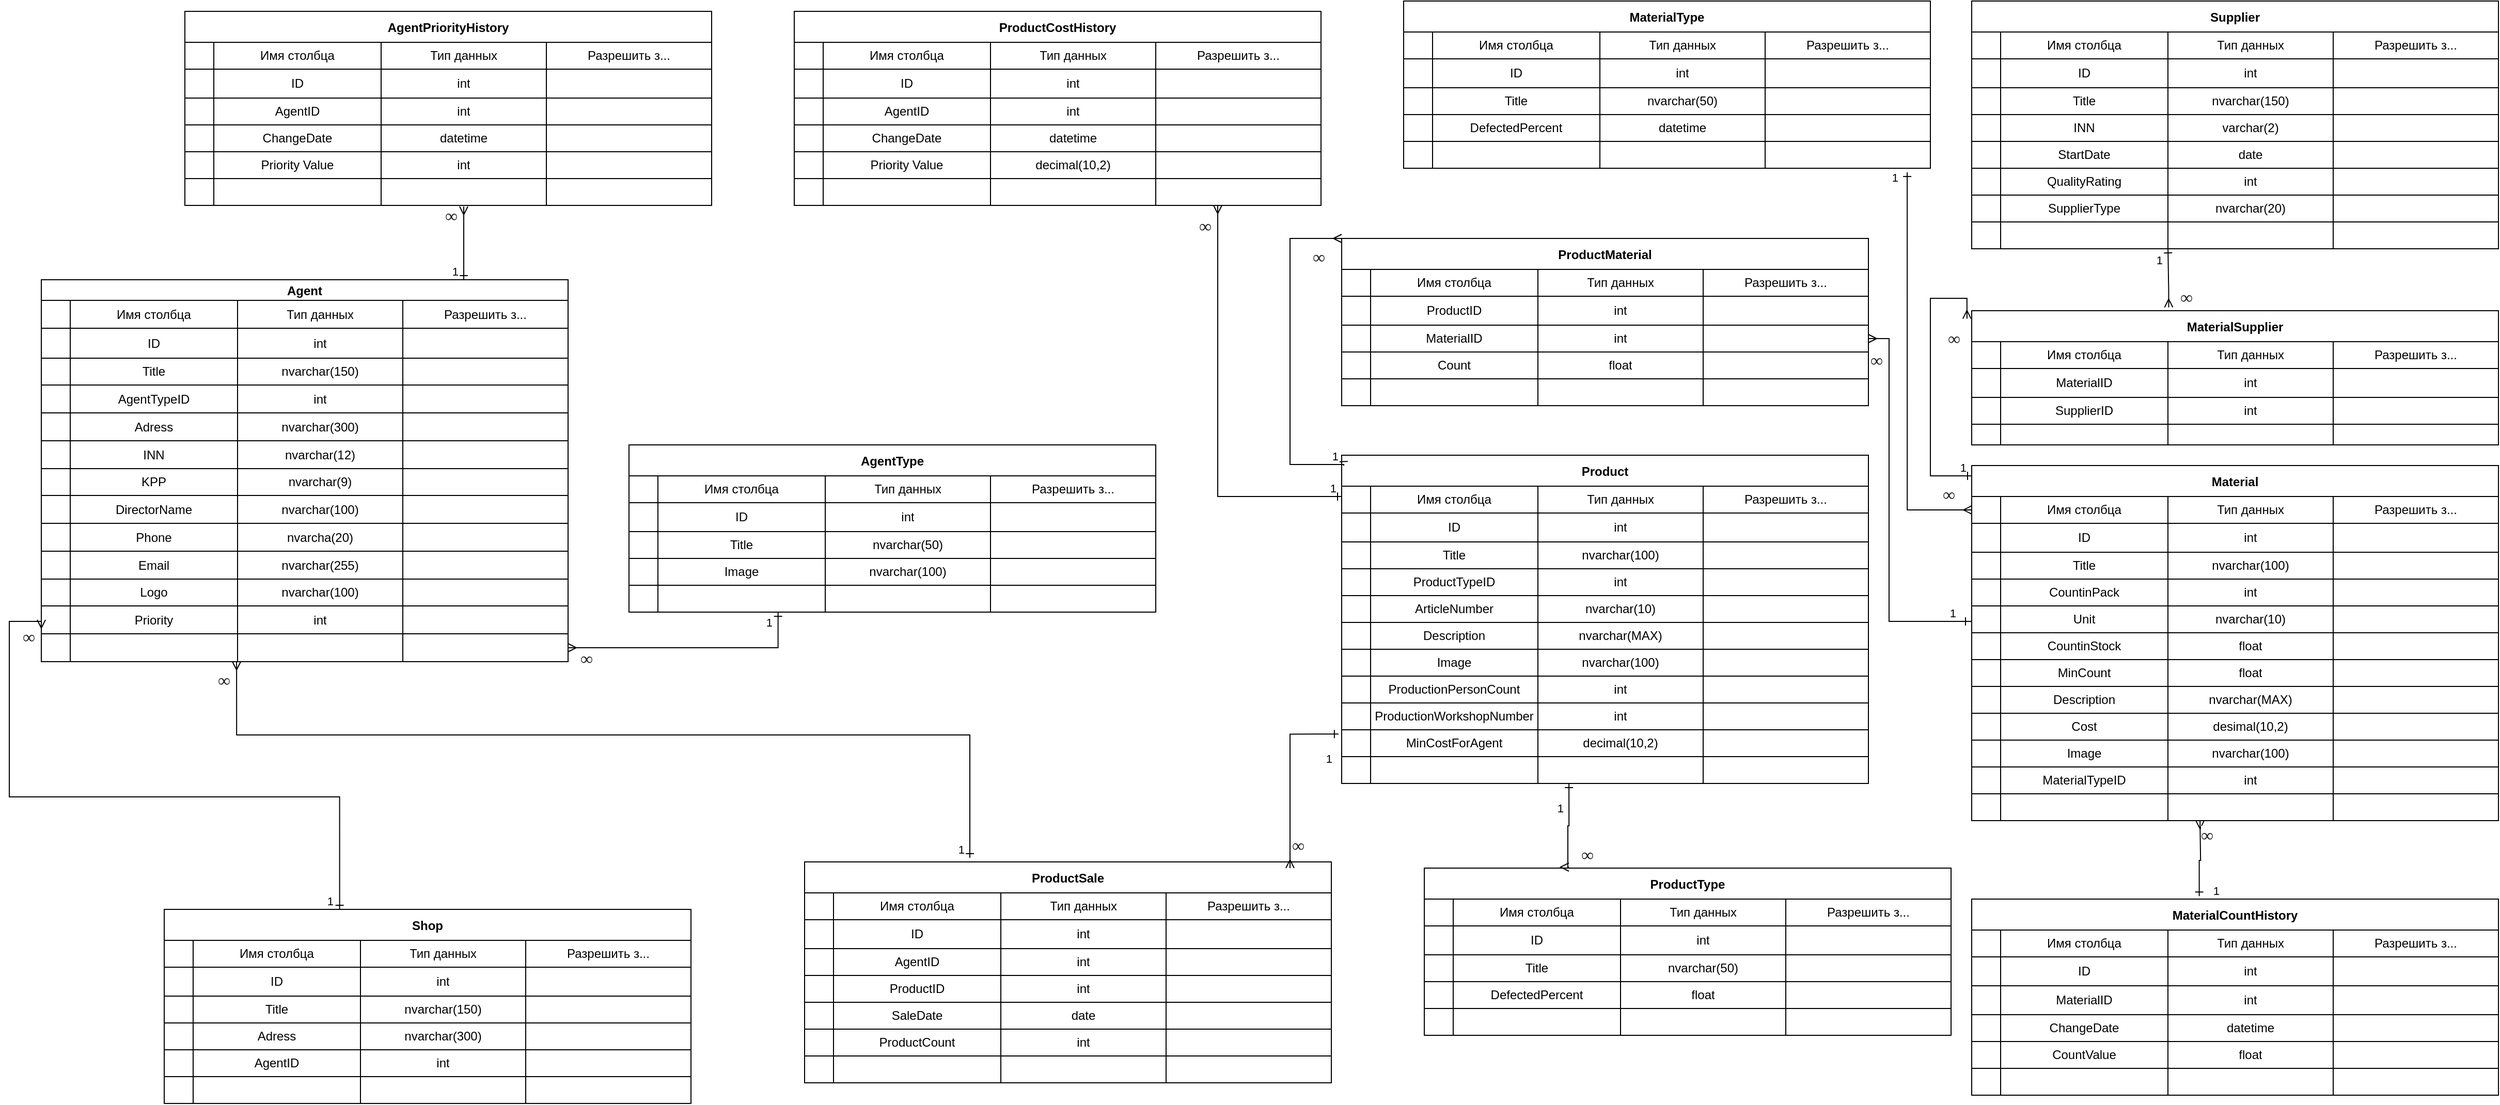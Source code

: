 <mxfile version="20.5.1" type="device"><diagram id="CWNC2Fgu2t5RTWckHa1Q" name="Страница 1"><mxGraphModel dx="5794" dy="1412" grid="1" gridSize="10" guides="1" tooltips="1" connect="1" arrows="1" fold="1" page="1" pageScale="1" pageWidth="3300" pageHeight="4681" math="0" shadow="0"><root><mxCell id="0"/><mxCell id="1" parent="0"/><mxCell id="qLC1Vw0aT-kMc100GcqE-82" value="AgentPriorityHistory" style="shape=table;startSize=30;container=1;collapsible=0;childLayout=tableLayout;fontStyle=1;align=center;rounded=0;swimlaneFillColor=none;" parent="1" vertex="1"><mxGeometry x="130" y="280" width="510" height="188" as="geometry"/></mxCell><mxCell id="qLC1Vw0aT-kMc100GcqE-83" value="" style="shape=tableRow;horizontal=0;startSize=0;swimlaneHead=0;swimlaneBody=0;top=0;left=0;bottom=0;right=0;collapsible=0;dropTarget=0;fillColor=none;points=[[0,0.5],[1,0.5]];portConstraint=eastwest;" parent="qLC1Vw0aT-kMc100GcqE-82" vertex="1"><mxGeometry y="30" width="510" height="26" as="geometry"/></mxCell><mxCell id="qLC1Vw0aT-kMc100GcqE-84" value="" style="shape=partialRectangle;html=1;whiteSpace=wrap;connectable=0;fillColor=none;top=0;left=0;bottom=0;right=0;overflow=hidden;" parent="qLC1Vw0aT-kMc100GcqE-83" vertex="1"><mxGeometry width="28" height="26" as="geometry"><mxRectangle width="28" height="26" as="alternateBounds"/></mxGeometry></mxCell><mxCell id="qLC1Vw0aT-kMc100GcqE-99" value="Имя столбца" style="shape=partialRectangle;html=1;whiteSpace=wrap;connectable=0;fillColor=none;top=0;left=0;bottom=0;right=0;overflow=hidden;" parent="qLC1Vw0aT-kMc100GcqE-83" vertex="1"><mxGeometry x="28" width="162" height="26" as="geometry"><mxRectangle width="162" height="26" as="alternateBounds"/></mxGeometry></mxCell><mxCell id="qLC1Vw0aT-kMc100GcqE-85" value="Тип данных" style="shape=partialRectangle;html=1;whiteSpace=wrap;connectable=0;fillColor=none;top=0;left=0;bottom=0;right=0;overflow=hidden;" parent="qLC1Vw0aT-kMc100GcqE-83" vertex="1"><mxGeometry x="190" width="160" height="26" as="geometry"><mxRectangle width="160" height="26" as="alternateBounds"/></mxGeometry></mxCell><mxCell id="qLC1Vw0aT-kMc100GcqE-86" value="Разрешить з..." style="shape=partialRectangle;html=1;whiteSpace=wrap;connectable=0;fillColor=none;top=0;left=0;bottom=0;right=0;overflow=hidden;" parent="qLC1Vw0aT-kMc100GcqE-83" vertex="1"><mxGeometry x="350" width="160" height="26" as="geometry"><mxRectangle width="160" height="26" as="alternateBounds"/></mxGeometry></mxCell><mxCell id="qLC1Vw0aT-kMc100GcqE-87" value="" style="shape=tableRow;horizontal=0;startSize=0;swimlaneHead=0;swimlaneBody=0;top=0;left=0;bottom=0;right=0;collapsible=0;dropTarget=0;fillColor=none;points=[[0,0.5],[1,0.5]];portConstraint=eastwest;" parent="qLC1Vw0aT-kMc100GcqE-82" vertex="1"><mxGeometry y="56" width="510" height="28" as="geometry"/></mxCell><mxCell id="qLC1Vw0aT-kMc100GcqE-88" value="" style="shape=partialRectangle;html=1;whiteSpace=wrap;connectable=0;fillColor=none;top=0;left=0;bottom=0;right=0;overflow=hidden;" parent="qLC1Vw0aT-kMc100GcqE-87" vertex="1"><mxGeometry width="28" height="28" as="geometry"><mxRectangle width="28" height="28" as="alternateBounds"/></mxGeometry></mxCell><mxCell id="qLC1Vw0aT-kMc100GcqE-100" value="ID" style="shape=partialRectangle;html=1;whiteSpace=wrap;connectable=0;fillColor=none;top=0;left=0;bottom=0;right=0;overflow=hidden;" parent="qLC1Vw0aT-kMc100GcqE-87" vertex="1"><mxGeometry x="28" width="162" height="28" as="geometry"><mxRectangle width="162" height="28" as="alternateBounds"/></mxGeometry></mxCell><mxCell id="qLC1Vw0aT-kMc100GcqE-89" value="int" style="shape=partialRectangle;html=1;whiteSpace=wrap;connectable=0;fillColor=none;top=0;left=0;bottom=0;right=0;overflow=hidden;" parent="qLC1Vw0aT-kMc100GcqE-87" vertex="1"><mxGeometry x="190" width="160" height="28" as="geometry"><mxRectangle width="160" height="28" as="alternateBounds"/></mxGeometry></mxCell><mxCell id="qLC1Vw0aT-kMc100GcqE-90" value="" style="shape=partialRectangle;html=1;whiteSpace=wrap;connectable=0;fillColor=none;top=0;left=0;bottom=0;right=0;overflow=hidden;" parent="qLC1Vw0aT-kMc100GcqE-87" vertex="1"><mxGeometry x="350" width="160" height="28" as="geometry"><mxRectangle width="160" height="28" as="alternateBounds"/></mxGeometry></mxCell><mxCell id="qLC1Vw0aT-kMc100GcqE-91" value="" style="shape=tableRow;horizontal=0;startSize=0;swimlaneHead=0;swimlaneBody=0;top=0;left=0;bottom=0;right=0;collapsible=0;dropTarget=0;fillColor=none;points=[[0,0.5],[1,0.5]];portConstraint=eastwest;" parent="qLC1Vw0aT-kMc100GcqE-82" vertex="1"><mxGeometry y="84" width="510" height="26" as="geometry"/></mxCell><mxCell id="qLC1Vw0aT-kMc100GcqE-92" value="" style="shape=partialRectangle;html=1;whiteSpace=wrap;connectable=0;fillColor=none;top=0;left=0;bottom=0;right=0;overflow=hidden;" parent="qLC1Vw0aT-kMc100GcqE-91" vertex="1"><mxGeometry width="28" height="26" as="geometry"><mxRectangle width="28" height="26" as="alternateBounds"/></mxGeometry></mxCell><mxCell id="qLC1Vw0aT-kMc100GcqE-101" value="AgentID" style="shape=partialRectangle;html=1;whiteSpace=wrap;connectable=0;fillColor=none;top=0;left=0;bottom=0;right=0;overflow=hidden;" parent="qLC1Vw0aT-kMc100GcqE-91" vertex="1"><mxGeometry x="28" width="162" height="26" as="geometry"><mxRectangle width="162" height="26" as="alternateBounds"/></mxGeometry></mxCell><mxCell id="qLC1Vw0aT-kMc100GcqE-93" value="int" style="shape=partialRectangle;html=1;whiteSpace=wrap;connectable=0;fillColor=none;top=0;left=0;bottom=0;right=0;overflow=hidden;" parent="qLC1Vw0aT-kMc100GcqE-91" vertex="1"><mxGeometry x="190" width="160" height="26" as="geometry"><mxRectangle width="160" height="26" as="alternateBounds"/></mxGeometry></mxCell><mxCell id="qLC1Vw0aT-kMc100GcqE-94" value="" style="shape=partialRectangle;html=1;whiteSpace=wrap;connectable=0;fillColor=none;top=0;left=0;bottom=0;right=0;overflow=hidden;" parent="qLC1Vw0aT-kMc100GcqE-91" vertex="1"><mxGeometry x="350" width="160" height="26" as="geometry"><mxRectangle width="160" height="26" as="alternateBounds"/></mxGeometry></mxCell><mxCell id="qLC1Vw0aT-kMc100GcqE-131" style="shape=tableRow;horizontal=0;startSize=0;swimlaneHead=0;swimlaneBody=0;top=0;left=0;bottom=0;right=0;collapsible=0;dropTarget=0;fillColor=none;points=[[0,0.5],[1,0.5]];portConstraint=eastwest;" parent="qLC1Vw0aT-kMc100GcqE-82" vertex="1"><mxGeometry y="110" width="510" height="26" as="geometry"/></mxCell><mxCell id="qLC1Vw0aT-kMc100GcqE-132" style="shape=partialRectangle;html=1;whiteSpace=wrap;connectable=0;fillColor=none;top=0;left=0;bottom=0;right=0;overflow=hidden;" parent="qLC1Vw0aT-kMc100GcqE-131" vertex="1"><mxGeometry width="28" height="26" as="geometry"><mxRectangle width="28" height="26" as="alternateBounds"/></mxGeometry></mxCell><mxCell id="qLC1Vw0aT-kMc100GcqE-133" value="ChangeDate" style="shape=partialRectangle;html=1;whiteSpace=wrap;connectable=0;fillColor=none;top=0;left=0;bottom=0;right=0;overflow=hidden;" parent="qLC1Vw0aT-kMc100GcqE-131" vertex="1"><mxGeometry x="28" width="162" height="26" as="geometry"><mxRectangle width="162" height="26" as="alternateBounds"/></mxGeometry></mxCell><mxCell id="qLC1Vw0aT-kMc100GcqE-134" value="datetime" style="shape=partialRectangle;html=1;whiteSpace=wrap;connectable=0;fillColor=none;top=0;left=0;bottom=0;right=0;overflow=hidden;" parent="qLC1Vw0aT-kMc100GcqE-131" vertex="1"><mxGeometry x="190" width="160" height="26" as="geometry"><mxRectangle width="160" height="26" as="alternateBounds"/></mxGeometry></mxCell><mxCell id="qLC1Vw0aT-kMc100GcqE-135" style="shape=partialRectangle;html=1;whiteSpace=wrap;connectable=0;fillColor=none;top=0;left=0;bottom=0;right=0;overflow=hidden;" parent="qLC1Vw0aT-kMc100GcqE-131" vertex="1"><mxGeometry x="350" width="160" height="26" as="geometry"><mxRectangle width="160" height="26" as="alternateBounds"/></mxGeometry></mxCell><mxCell id="qLC1Vw0aT-kMc100GcqE-126" style="shape=tableRow;horizontal=0;startSize=0;swimlaneHead=0;swimlaneBody=0;top=0;left=0;bottom=0;right=0;collapsible=0;dropTarget=0;fillColor=none;points=[[0,0.5],[1,0.5]];portConstraint=eastwest;" parent="qLC1Vw0aT-kMc100GcqE-82" vertex="1"><mxGeometry y="136" width="510" height="26" as="geometry"/></mxCell><mxCell id="qLC1Vw0aT-kMc100GcqE-127" style="shape=partialRectangle;html=1;whiteSpace=wrap;connectable=0;fillColor=none;top=0;left=0;bottom=0;right=0;overflow=hidden;" parent="qLC1Vw0aT-kMc100GcqE-126" vertex="1"><mxGeometry width="28" height="26" as="geometry"><mxRectangle width="28" height="26" as="alternateBounds"/></mxGeometry></mxCell><mxCell id="qLC1Vw0aT-kMc100GcqE-128" value="Priority Value" style="shape=partialRectangle;html=1;whiteSpace=wrap;connectable=0;fillColor=none;top=0;left=0;bottom=0;right=0;overflow=hidden;" parent="qLC1Vw0aT-kMc100GcqE-126" vertex="1"><mxGeometry x="28" width="162" height="26" as="geometry"><mxRectangle width="162" height="26" as="alternateBounds"/></mxGeometry></mxCell><mxCell id="qLC1Vw0aT-kMc100GcqE-129" value="int" style="shape=partialRectangle;html=1;whiteSpace=wrap;connectable=0;fillColor=none;top=0;left=0;bottom=0;right=0;overflow=hidden;" parent="qLC1Vw0aT-kMc100GcqE-126" vertex="1"><mxGeometry x="190" width="160" height="26" as="geometry"><mxRectangle width="160" height="26" as="alternateBounds"/></mxGeometry></mxCell><mxCell id="qLC1Vw0aT-kMc100GcqE-130" style="shape=partialRectangle;html=1;whiteSpace=wrap;connectable=0;fillColor=none;top=0;left=0;bottom=0;right=0;overflow=hidden;" parent="qLC1Vw0aT-kMc100GcqE-126" vertex="1"><mxGeometry x="350" width="160" height="26" as="geometry"><mxRectangle width="160" height="26" as="alternateBounds"/></mxGeometry></mxCell><mxCell id="qLC1Vw0aT-kMc100GcqE-136" style="shape=tableRow;horizontal=0;startSize=0;swimlaneHead=0;swimlaneBody=0;top=0;left=0;bottom=0;right=0;collapsible=0;dropTarget=0;fillColor=none;points=[[0,0.5],[1,0.5]];portConstraint=eastwest;" parent="qLC1Vw0aT-kMc100GcqE-82" vertex="1"><mxGeometry y="162" width="510" height="26" as="geometry"/></mxCell><mxCell id="qLC1Vw0aT-kMc100GcqE-137" style="shape=partialRectangle;html=1;whiteSpace=wrap;connectable=0;fillColor=none;top=0;left=0;bottom=0;right=0;overflow=hidden;" parent="qLC1Vw0aT-kMc100GcqE-136" vertex="1"><mxGeometry width="28" height="26" as="geometry"><mxRectangle width="28" height="26" as="alternateBounds"/></mxGeometry></mxCell><mxCell id="qLC1Vw0aT-kMc100GcqE-138" style="shape=partialRectangle;html=1;whiteSpace=wrap;connectable=0;fillColor=none;top=0;left=0;bottom=0;right=0;overflow=hidden;" parent="qLC1Vw0aT-kMc100GcqE-136" vertex="1"><mxGeometry x="28" width="162" height="26" as="geometry"><mxRectangle width="162" height="26" as="alternateBounds"/></mxGeometry></mxCell><mxCell id="qLC1Vw0aT-kMc100GcqE-139" style="shape=partialRectangle;html=1;whiteSpace=wrap;connectable=0;fillColor=none;top=0;left=0;bottom=0;right=0;overflow=hidden;" parent="qLC1Vw0aT-kMc100GcqE-136" vertex="1"><mxGeometry x="190" width="160" height="26" as="geometry"><mxRectangle width="160" height="26" as="alternateBounds"/></mxGeometry></mxCell><mxCell id="qLC1Vw0aT-kMc100GcqE-140" style="shape=partialRectangle;html=1;whiteSpace=wrap;connectable=0;fillColor=none;top=0;left=0;bottom=0;right=0;overflow=hidden;" parent="qLC1Vw0aT-kMc100GcqE-136" vertex="1"><mxGeometry x="350" width="160" height="26" as="geometry"><mxRectangle width="160" height="26" as="alternateBounds"/></mxGeometry></mxCell><mxCell id="qLC1Vw0aT-kMc100GcqE-149" value="ProductCostHistory" style="shape=table;startSize=30;container=1;collapsible=0;childLayout=tableLayout;fontStyle=1;align=center;rounded=0;swimlaneFillColor=none;" parent="1" vertex="1"><mxGeometry x="720" y="280" width="510" height="188" as="geometry"/></mxCell><mxCell id="qLC1Vw0aT-kMc100GcqE-150" value="" style="shape=tableRow;horizontal=0;startSize=0;swimlaneHead=0;swimlaneBody=0;top=0;left=0;bottom=0;right=0;collapsible=0;dropTarget=0;fillColor=none;points=[[0,0.5],[1,0.5]];portConstraint=eastwest;" parent="qLC1Vw0aT-kMc100GcqE-149" vertex="1"><mxGeometry y="30" width="510" height="26" as="geometry"/></mxCell><mxCell id="qLC1Vw0aT-kMc100GcqE-151" value="" style="shape=partialRectangle;html=1;whiteSpace=wrap;connectable=0;fillColor=none;top=0;left=0;bottom=0;right=0;overflow=hidden;" parent="qLC1Vw0aT-kMc100GcqE-150" vertex="1"><mxGeometry width="28" height="26" as="geometry"><mxRectangle width="28" height="26" as="alternateBounds"/></mxGeometry></mxCell><mxCell id="qLC1Vw0aT-kMc100GcqE-152" value="Имя столбца" style="shape=partialRectangle;html=1;whiteSpace=wrap;connectable=0;fillColor=none;top=0;left=0;bottom=0;right=0;overflow=hidden;" parent="qLC1Vw0aT-kMc100GcqE-150" vertex="1"><mxGeometry x="28" width="162" height="26" as="geometry"><mxRectangle width="162" height="26" as="alternateBounds"/></mxGeometry></mxCell><mxCell id="qLC1Vw0aT-kMc100GcqE-153" value="Тип данных" style="shape=partialRectangle;html=1;whiteSpace=wrap;connectable=0;fillColor=none;top=0;left=0;bottom=0;right=0;overflow=hidden;" parent="qLC1Vw0aT-kMc100GcqE-150" vertex="1"><mxGeometry x="190" width="160" height="26" as="geometry"><mxRectangle width="160" height="26" as="alternateBounds"/></mxGeometry></mxCell><mxCell id="qLC1Vw0aT-kMc100GcqE-154" value="Разрешить з..." style="shape=partialRectangle;html=1;whiteSpace=wrap;connectable=0;fillColor=none;top=0;left=0;bottom=0;right=0;overflow=hidden;" parent="qLC1Vw0aT-kMc100GcqE-150" vertex="1"><mxGeometry x="350" width="160" height="26" as="geometry"><mxRectangle width="160" height="26" as="alternateBounds"/></mxGeometry></mxCell><mxCell id="qLC1Vw0aT-kMc100GcqE-155" value="" style="shape=tableRow;horizontal=0;startSize=0;swimlaneHead=0;swimlaneBody=0;top=0;left=0;bottom=0;right=0;collapsible=0;dropTarget=0;fillColor=none;points=[[0,0.5],[1,0.5]];portConstraint=eastwest;" parent="qLC1Vw0aT-kMc100GcqE-149" vertex="1"><mxGeometry y="56" width="510" height="28" as="geometry"/></mxCell><mxCell id="qLC1Vw0aT-kMc100GcqE-156" value="" style="shape=partialRectangle;html=1;whiteSpace=wrap;connectable=0;fillColor=none;top=0;left=0;bottom=0;right=0;overflow=hidden;" parent="qLC1Vw0aT-kMc100GcqE-155" vertex="1"><mxGeometry width="28" height="28" as="geometry"><mxRectangle width="28" height="28" as="alternateBounds"/></mxGeometry></mxCell><mxCell id="qLC1Vw0aT-kMc100GcqE-157" value="ID" style="shape=partialRectangle;html=1;whiteSpace=wrap;connectable=0;fillColor=none;top=0;left=0;bottom=0;right=0;overflow=hidden;" parent="qLC1Vw0aT-kMc100GcqE-155" vertex="1"><mxGeometry x="28" width="162" height="28" as="geometry"><mxRectangle width="162" height="28" as="alternateBounds"/></mxGeometry></mxCell><mxCell id="qLC1Vw0aT-kMc100GcqE-158" value="int" style="shape=partialRectangle;html=1;whiteSpace=wrap;connectable=0;fillColor=none;top=0;left=0;bottom=0;right=0;overflow=hidden;" parent="qLC1Vw0aT-kMc100GcqE-155" vertex="1"><mxGeometry x="190" width="160" height="28" as="geometry"><mxRectangle width="160" height="28" as="alternateBounds"/></mxGeometry></mxCell><mxCell id="qLC1Vw0aT-kMc100GcqE-159" value="" style="shape=partialRectangle;html=1;whiteSpace=wrap;connectable=0;fillColor=none;top=0;left=0;bottom=0;right=0;overflow=hidden;" parent="qLC1Vw0aT-kMc100GcqE-155" vertex="1"><mxGeometry x="350" width="160" height="28" as="geometry"><mxRectangle width="160" height="28" as="alternateBounds"/></mxGeometry></mxCell><mxCell id="qLC1Vw0aT-kMc100GcqE-160" value="" style="shape=tableRow;horizontal=0;startSize=0;swimlaneHead=0;swimlaneBody=0;top=0;left=0;bottom=0;right=0;collapsible=0;dropTarget=0;fillColor=none;points=[[0,0.5],[1,0.5]];portConstraint=eastwest;" parent="qLC1Vw0aT-kMc100GcqE-149" vertex="1"><mxGeometry y="84" width="510" height="26" as="geometry"/></mxCell><mxCell id="qLC1Vw0aT-kMc100GcqE-161" value="" style="shape=partialRectangle;html=1;whiteSpace=wrap;connectable=0;fillColor=none;top=0;left=0;bottom=0;right=0;overflow=hidden;" parent="qLC1Vw0aT-kMc100GcqE-160" vertex="1"><mxGeometry width="28" height="26" as="geometry"><mxRectangle width="28" height="26" as="alternateBounds"/></mxGeometry></mxCell><mxCell id="qLC1Vw0aT-kMc100GcqE-162" value="AgentID" style="shape=partialRectangle;html=1;whiteSpace=wrap;connectable=0;fillColor=none;top=0;left=0;bottom=0;right=0;overflow=hidden;" parent="qLC1Vw0aT-kMc100GcqE-160" vertex="1"><mxGeometry x="28" width="162" height="26" as="geometry"><mxRectangle width="162" height="26" as="alternateBounds"/></mxGeometry></mxCell><mxCell id="qLC1Vw0aT-kMc100GcqE-163" value="int" style="shape=partialRectangle;html=1;whiteSpace=wrap;connectable=0;fillColor=none;top=0;left=0;bottom=0;right=0;overflow=hidden;" parent="qLC1Vw0aT-kMc100GcqE-160" vertex="1"><mxGeometry x="190" width="160" height="26" as="geometry"><mxRectangle width="160" height="26" as="alternateBounds"/></mxGeometry></mxCell><mxCell id="qLC1Vw0aT-kMc100GcqE-164" value="" style="shape=partialRectangle;html=1;whiteSpace=wrap;connectable=0;fillColor=none;top=0;left=0;bottom=0;right=0;overflow=hidden;" parent="qLC1Vw0aT-kMc100GcqE-160" vertex="1"><mxGeometry x="350" width="160" height="26" as="geometry"><mxRectangle width="160" height="26" as="alternateBounds"/></mxGeometry></mxCell><mxCell id="qLC1Vw0aT-kMc100GcqE-165" style="shape=tableRow;horizontal=0;startSize=0;swimlaneHead=0;swimlaneBody=0;top=0;left=0;bottom=0;right=0;collapsible=0;dropTarget=0;fillColor=none;points=[[0,0.5],[1,0.5]];portConstraint=eastwest;" parent="qLC1Vw0aT-kMc100GcqE-149" vertex="1"><mxGeometry y="110" width="510" height="26" as="geometry"/></mxCell><mxCell id="qLC1Vw0aT-kMc100GcqE-166" style="shape=partialRectangle;html=1;whiteSpace=wrap;connectable=0;fillColor=none;top=0;left=0;bottom=0;right=0;overflow=hidden;" parent="qLC1Vw0aT-kMc100GcqE-165" vertex="1"><mxGeometry width="28" height="26" as="geometry"><mxRectangle width="28" height="26" as="alternateBounds"/></mxGeometry></mxCell><mxCell id="qLC1Vw0aT-kMc100GcqE-167" value="ChangeDate" style="shape=partialRectangle;html=1;whiteSpace=wrap;connectable=0;fillColor=none;top=0;left=0;bottom=0;right=0;overflow=hidden;" parent="qLC1Vw0aT-kMc100GcqE-165" vertex="1"><mxGeometry x="28" width="162" height="26" as="geometry"><mxRectangle width="162" height="26" as="alternateBounds"/></mxGeometry></mxCell><mxCell id="qLC1Vw0aT-kMc100GcqE-168" value="datetime" style="shape=partialRectangle;html=1;whiteSpace=wrap;connectable=0;fillColor=none;top=0;left=0;bottom=0;right=0;overflow=hidden;" parent="qLC1Vw0aT-kMc100GcqE-165" vertex="1"><mxGeometry x="190" width="160" height="26" as="geometry"><mxRectangle width="160" height="26" as="alternateBounds"/></mxGeometry></mxCell><mxCell id="qLC1Vw0aT-kMc100GcqE-169" style="shape=partialRectangle;html=1;whiteSpace=wrap;connectable=0;fillColor=none;top=0;left=0;bottom=0;right=0;overflow=hidden;" parent="qLC1Vw0aT-kMc100GcqE-165" vertex="1"><mxGeometry x="350" width="160" height="26" as="geometry"><mxRectangle width="160" height="26" as="alternateBounds"/></mxGeometry></mxCell><mxCell id="qLC1Vw0aT-kMc100GcqE-170" style="shape=tableRow;horizontal=0;startSize=0;swimlaneHead=0;swimlaneBody=0;top=0;left=0;bottom=0;right=0;collapsible=0;dropTarget=0;fillColor=none;points=[[0,0.5],[1,0.5]];portConstraint=eastwest;" parent="qLC1Vw0aT-kMc100GcqE-149" vertex="1"><mxGeometry y="136" width="510" height="26" as="geometry"/></mxCell><mxCell id="qLC1Vw0aT-kMc100GcqE-171" style="shape=partialRectangle;html=1;whiteSpace=wrap;connectable=0;fillColor=none;top=0;left=0;bottom=0;right=0;overflow=hidden;" parent="qLC1Vw0aT-kMc100GcqE-170" vertex="1"><mxGeometry width="28" height="26" as="geometry"><mxRectangle width="28" height="26" as="alternateBounds"/></mxGeometry></mxCell><mxCell id="qLC1Vw0aT-kMc100GcqE-172" value="Priority Value" style="shape=partialRectangle;html=1;whiteSpace=wrap;connectable=0;fillColor=none;top=0;left=0;bottom=0;right=0;overflow=hidden;" parent="qLC1Vw0aT-kMc100GcqE-170" vertex="1"><mxGeometry x="28" width="162" height="26" as="geometry"><mxRectangle width="162" height="26" as="alternateBounds"/></mxGeometry></mxCell><mxCell id="qLC1Vw0aT-kMc100GcqE-173" value="decimal(10,2)" style="shape=partialRectangle;html=1;whiteSpace=wrap;connectable=0;fillColor=none;top=0;left=0;bottom=0;right=0;overflow=hidden;" parent="qLC1Vw0aT-kMc100GcqE-170" vertex="1"><mxGeometry x="190" width="160" height="26" as="geometry"><mxRectangle width="160" height="26" as="alternateBounds"/></mxGeometry></mxCell><mxCell id="qLC1Vw0aT-kMc100GcqE-174" style="shape=partialRectangle;html=1;whiteSpace=wrap;connectable=0;fillColor=none;top=0;left=0;bottom=0;right=0;overflow=hidden;" parent="qLC1Vw0aT-kMc100GcqE-170" vertex="1"><mxGeometry x="350" width="160" height="26" as="geometry"><mxRectangle width="160" height="26" as="alternateBounds"/></mxGeometry></mxCell><mxCell id="qLC1Vw0aT-kMc100GcqE-175" style="shape=tableRow;horizontal=0;startSize=0;swimlaneHead=0;swimlaneBody=0;top=0;left=0;bottom=0;right=0;collapsible=0;dropTarget=0;fillColor=none;points=[[0,0.5],[1,0.5]];portConstraint=eastwest;" parent="qLC1Vw0aT-kMc100GcqE-149" vertex="1"><mxGeometry y="162" width="510" height="26" as="geometry"/></mxCell><mxCell id="qLC1Vw0aT-kMc100GcqE-176" style="shape=partialRectangle;html=1;whiteSpace=wrap;connectable=0;fillColor=none;top=0;left=0;bottom=0;right=0;overflow=hidden;" parent="qLC1Vw0aT-kMc100GcqE-175" vertex="1"><mxGeometry width="28" height="26" as="geometry"><mxRectangle width="28" height="26" as="alternateBounds"/></mxGeometry></mxCell><mxCell id="qLC1Vw0aT-kMc100GcqE-177" style="shape=partialRectangle;html=1;whiteSpace=wrap;connectable=0;fillColor=none;top=0;left=0;bottom=0;right=0;overflow=hidden;" parent="qLC1Vw0aT-kMc100GcqE-175" vertex="1"><mxGeometry x="28" width="162" height="26" as="geometry"><mxRectangle width="162" height="26" as="alternateBounds"/></mxGeometry></mxCell><mxCell id="qLC1Vw0aT-kMc100GcqE-178" style="shape=partialRectangle;html=1;whiteSpace=wrap;connectable=0;fillColor=none;top=0;left=0;bottom=0;right=0;overflow=hidden;" parent="qLC1Vw0aT-kMc100GcqE-175" vertex="1"><mxGeometry x="190" width="160" height="26" as="geometry"><mxRectangle width="160" height="26" as="alternateBounds"/></mxGeometry></mxCell><mxCell id="qLC1Vw0aT-kMc100GcqE-179" style="shape=partialRectangle;html=1;whiteSpace=wrap;connectable=0;fillColor=none;top=0;left=0;bottom=0;right=0;overflow=hidden;" parent="qLC1Vw0aT-kMc100GcqE-175" vertex="1"><mxGeometry x="350" width="160" height="26" as="geometry"><mxRectangle width="160" height="26" as="alternateBounds"/></mxGeometry></mxCell><mxCell id="qLC1Vw0aT-kMc100GcqE-180" value="MaterialType" style="shape=table;startSize=30;container=1;collapsible=0;childLayout=tableLayout;fontStyle=1;align=center;rounded=0;swimlaneFillColor=none;" parent="1" vertex="1"><mxGeometry x="1310" y="270" width="510" height="162" as="geometry"/></mxCell><mxCell id="qLC1Vw0aT-kMc100GcqE-181" value="" style="shape=tableRow;horizontal=0;startSize=0;swimlaneHead=0;swimlaneBody=0;top=0;left=0;bottom=0;right=0;collapsible=0;dropTarget=0;fillColor=none;points=[[0,0.5],[1,0.5]];portConstraint=eastwest;" parent="qLC1Vw0aT-kMc100GcqE-180" vertex="1"><mxGeometry y="30" width="510" height="26" as="geometry"/></mxCell><mxCell id="qLC1Vw0aT-kMc100GcqE-182" value="" style="shape=partialRectangle;html=1;whiteSpace=wrap;connectable=0;fillColor=none;top=0;left=0;bottom=0;right=0;overflow=hidden;" parent="qLC1Vw0aT-kMc100GcqE-181" vertex="1"><mxGeometry width="28" height="26" as="geometry"><mxRectangle width="28" height="26" as="alternateBounds"/></mxGeometry></mxCell><mxCell id="qLC1Vw0aT-kMc100GcqE-183" value="Имя столбца" style="shape=partialRectangle;html=1;whiteSpace=wrap;connectable=0;fillColor=none;top=0;left=0;bottom=0;right=0;overflow=hidden;" parent="qLC1Vw0aT-kMc100GcqE-181" vertex="1"><mxGeometry x="28" width="162" height="26" as="geometry"><mxRectangle width="162" height="26" as="alternateBounds"/></mxGeometry></mxCell><mxCell id="qLC1Vw0aT-kMc100GcqE-184" value="Тип данных" style="shape=partialRectangle;html=1;whiteSpace=wrap;connectable=0;fillColor=none;top=0;left=0;bottom=0;right=0;overflow=hidden;" parent="qLC1Vw0aT-kMc100GcqE-181" vertex="1"><mxGeometry x="190" width="160" height="26" as="geometry"><mxRectangle width="160" height="26" as="alternateBounds"/></mxGeometry></mxCell><mxCell id="qLC1Vw0aT-kMc100GcqE-185" value="Разрешить з..." style="shape=partialRectangle;html=1;whiteSpace=wrap;connectable=0;fillColor=none;top=0;left=0;bottom=0;right=0;overflow=hidden;" parent="qLC1Vw0aT-kMc100GcqE-181" vertex="1"><mxGeometry x="350" width="160" height="26" as="geometry"><mxRectangle width="160" height="26" as="alternateBounds"/></mxGeometry></mxCell><mxCell id="qLC1Vw0aT-kMc100GcqE-186" value="" style="shape=tableRow;horizontal=0;startSize=0;swimlaneHead=0;swimlaneBody=0;top=0;left=0;bottom=0;right=0;collapsible=0;dropTarget=0;fillColor=none;points=[[0,0.5],[1,0.5]];portConstraint=eastwest;" parent="qLC1Vw0aT-kMc100GcqE-180" vertex="1"><mxGeometry y="56" width="510" height="28" as="geometry"/></mxCell><mxCell id="qLC1Vw0aT-kMc100GcqE-187" value="" style="shape=partialRectangle;html=1;whiteSpace=wrap;connectable=0;fillColor=none;top=0;left=0;bottom=0;right=0;overflow=hidden;" parent="qLC1Vw0aT-kMc100GcqE-186" vertex="1"><mxGeometry width="28" height="28" as="geometry"><mxRectangle width="28" height="28" as="alternateBounds"/></mxGeometry></mxCell><mxCell id="qLC1Vw0aT-kMc100GcqE-188" value="ID" style="shape=partialRectangle;html=1;whiteSpace=wrap;connectable=0;fillColor=none;top=0;left=0;bottom=0;right=0;overflow=hidden;" parent="qLC1Vw0aT-kMc100GcqE-186" vertex="1"><mxGeometry x="28" width="162" height="28" as="geometry"><mxRectangle width="162" height="28" as="alternateBounds"/></mxGeometry></mxCell><mxCell id="qLC1Vw0aT-kMc100GcqE-189" value="int" style="shape=partialRectangle;html=1;whiteSpace=wrap;connectable=0;fillColor=none;top=0;left=0;bottom=0;right=0;overflow=hidden;" parent="qLC1Vw0aT-kMc100GcqE-186" vertex="1"><mxGeometry x="190" width="160" height="28" as="geometry"><mxRectangle width="160" height="28" as="alternateBounds"/></mxGeometry></mxCell><mxCell id="qLC1Vw0aT-kMc100GcqE-190" value="" style="shape=partialRectangle;html=1;whiteSpace=wrap;connectable=0;fillColor=none;top=0;left=0;bottom=0;right=0;overflow=hidden;" parent="qLC1Vw0aT-kMc100GcqE-186" vertex="1"><mxGeometry x="350" width="160" height="28" as="geometry"><mxRectangle width="160" height="28" as="alternateBounds"/></mxGeometry></mxCell><mxCell id="qLC1Vw0aT-kMc100GcqE-191" value="" style="shape=tableRow;horizontal=0;startSize=0;swimlaneHead=0;swimlaneBody=0;top=0;left=0;bottom=0;right=0;collapsible=0;dropTarget=0;fillColor=none;points=[[0,0.5],[1,0.5]];portConstraint=eastwest;" parent="qLC1Vw0aT-kMc100GcqE-180" vertex="1"><mxGeometry y="84" width="510" height="26" as="geometry"/></mxCell><mxCell id="qLC1Vw0aT-kMc100GcqE-192" value="" style="shape=partialRectangle;html=1;whiteSpace=wrap;connectable=0;fillColor=none;top=0;left=0;bottom=0;right=0;overflow=hidden;" parent="qLC1Vw0aT-kMc100GcqE-191" vertex="1"><mxGeometry width="28" height="26" as="geometry"><mxRectangle width="28" height="26" as="alternateBounds"/></mxGeometry></mxCell><mxCell id="qLC1Vw0aT-kMc100GcqE-193" value="Title" style="shape=partialRectangle;html=1;whiteSpace=wrap;connectable=0;fillColor=none;top=0;left=0;bottom=0;right=0;overflow=hidden;" parent="qLC1Vw0aT-kMc100GcqE-191" vertex="1"><mxGeometry x="28" width="162" height="26" as="geometry"><mxRectangle width="162" height="26" as="alternateBounds"/></mxGeometry></mxCell><mxCell id="qLC1Vw0aT-kMc100GcqE-194" value="nvarchar(50)" style="shape=partialRectangle;html=1;whiteSpace=wrap;connectable=0;fillColor=none;top=0;left=0;bottom=0;right=0;overflow=hidden;" parent="qLC1Vw0aT-kMc100GcqE-191" vertex="1"><mxGeometry x="190" width="160" height="26" as="geometry"><mxRectangle width="160" height="26" as="alternateBounds"/></mxGeometry></mxCell><mxCell id="qLC1Vw0aT-kMc100GcqE-195" value="" style="shape=partialRectangle;html=1;whiteSpace=wrap;connectable=0;fillColor=none;top=0;left=0;bottom=0;right=0;overflow=hidden;" parent="qLC1Vw0aT-kMc100GcqE-191" vertex="1"><mxGeometry x="350" width="160" height="26" as="geometry"><mxRectangle width="160" height="26" as="alternateBounds"/></mxGeometry></mxCell><mxCell id="qLC1Vw0aT-kMc100GcqE-196" style="shape=tableRow;horizontal=0;startSize=0;swimlaneHead=0;swimlaneBody=0;top=0;left=0;bottom=0;right=0;collapsible=0;dropTarget=0;fillColor=none;points=[[0,0.5],[1,0.5]];portConstraint=eastwest;" parent="qLC1Vw0aT-kMc100GcqE-180" vertex="1"><mxGeometry y="110" width="510" height="26" as="geometry"/></mxCell><mxCell id="qLC1Vw0aT-kMc100GcqE-197" style="shape=partialRectangle;html=1;whiteSpace=wrap;connectable=0;fillColor=none;top=0;left=0;bottom=0;right=0;overflow=hidden;" parent="qLC1Vw0aT-kMc100GcqE-196" vertex="1"><mxGeometry width="28" height="26" as="geometry"><mxRectangle width="28" height="26" as="alternateBounds"/></mxGeometry></mxCell><mxCell id="qLC1Vw0aT-kMc100GcqE-198" value="DefectedPercent" style="shape=partialRectangle;html=1;whiteSpace=wrap;connectable=0;fillColor=none;top=0;left=0;bottom=0;right=0;overflow=hidden;" parent="qLC1Vw0aT-kMc100GcqE-196" vertex="1"><mxGeometry x="28" width="162" height="26" as="geometry"><mxRectangle width="162" height="26" as="alternateBounds"/></mxGeometry></mxCell><mxCell id="qLC1Vw0aT-kMc100GcqE-199" value="datetime" style="shape=partialRectangle;html=1;whiteSpace=wrap;connectable=0;fillColor=none;top=0;left=0;bottom=0;right=0;overflow=hidden;" parent="qLC1Vw0aT-kMc100GcqE-196" vertex="1"><mxGeometry x="190" width="160" height="26" as="geometry"><mxRectangle width="160" height="26" as="alternateBounds"/></mxGeometry></mxCell><mxCell id="qLC1Vw0aT-kMc100GcqE-200" style="shape=partialRectangle;html=1;whiteSpace=wrap;connectable=0;fillColor=none;top=0;left=0;bottom=0;right=0;overflow=hidden;" parent="qLC1Vw0aT-kMc100GcqE-196" vertex="1"><mxGeometry x="350" width="160" height="26" as="geometry"><mxRectangle width="160" height="26" as="alternateBounds"/></mxGeometry></mxCell><mxCell id="qLC1Vw0aT-kMc100GcqE-206" style="shape=tableRow;horizontal=0;startSize=0;swimlaneHead=0;swimlaneBody=0;top=0;left=0;bottom=0;right=0;collapsible=0;dropTarget=0;fillColor=none;points=[[0,0.5],[1,0.5]];portConstraint=eastwest;" parent="qLC1Vw0aT-kMc100GcqE-180" vertex="1"><mxGeometry y="136" width="510" height="26" as="geometry"/></mxCell><mxCell id="qLC1Vw0aT-kMc100GcqE-207" style="shape=partialRectangle;html=1;whiteSpace=wrap;connectable=0;fillColor=none;top=0;left=0;bottom=0;right=0;overflow=hidden;" parent="qLC1Vw0aT-kMc100GcqE-206" vertex="1"><mxGeometry width="28" height="26" as="geometry"><mxRectangle width="28" height="26" as="alternateBounds"/></mxGeometry></mxCell><mxCell id="qLC1Vw0aT-kMc100GcqE-208" style="shape=partialRectangle;html=1;whiteSpace=wrap;connectable=0;fillColor=none;top=0;left=0;bottom=0;right=0;overflow=hidden;" parent="qLC1Vw0aT-kMc100GcqE-206" vertex="1"><mxGeometry x="28" width="162" height="26" as="geometry"><mxRectangle width="162" height="26" as="alternateBounds"/></mxGeometry></mxCell><mxCell id="qLC1Vw0aT-kMc100GcqE-209" style="shape=partialRectangle;html=1;whiteSpace=wrap;connectable=0;fillColor=none;top=0;left=0;bottom=0;right=0;overflow=hidden;" parent="qLC1Vw0aT-kMc100GcqE-206" vertex="1"><mxGeometry x="190" width="160" height="26" as="geometry"><mxRectangle width="160" height="26" as="alternateBounds"/></mxGeometry></mxCell><mxCell id="qLC1Vw0aT-kMc100GcqE-210" style="shape=partialRectangle;html=1;whiteSpace=wrap;connectable=0;fillColor=none;top=0;left=0;bottom=0;right=0;overflow=hidden;" parent="qLC1Vw0aT-kMc100GcqE-206" vertex="1"><mxGeometry x="350" width="160" height="26" as="geometry"><mxRectangle width="160" height="26" as="alternateBounds"/></mxGeometry></mxCell><mxCell id="qLC1Vw0aT-kMc100GcqE-212" value="Agent" style="shape=table;startSize=20;container=1;collapsible=0;childLayout=tableLayout;fontStyle=1;align=center;rounded=0;swimlaneFillColor=none;" parent="1" vertex="1"><mxGeometry x="-9" y="540" width="510" height="370" as="geometry"/></mxCell><mxCell id="qLC1Vw0aT-kMc100GcqE-213" value="" style="shape=tableRow;horizontal=0;startSize=0;swimlaneHead=0;swimlaneBody=0;top=0;left=0;bottom=0;right=0;collapsible=0;dropTarget=0;fillColor=none;points=[[0,0.5],[1,0.5]];portConstraint=eastwest;" parent="qLC1Vw0aT-kMc100GcqE-212" vertex="1"><mxGeometry y="20" width="510" height="27" as="geometry"/></mxCell><mxCell id="qLC1Vw0aT-kMc100GcqE-214" value="" style="shape=partialRectangle;html=1;whiteSpace=wrap;connectable=0;fillColor=none;top=0;left=0;bottom=0;right=0;overflow=hidden;" parent="qLC1Vw0aT-kMc100GcqE-213" vertex="1"><mxGeometry width="28" height="27" as="geometry"><mxRectangle width="28" height="27" as="alternateBounds"/></mxGeometry></mxCell><mxCell id="qLC1Vw0aT-kMc100GcqE-215" value="Имя столбца" style="shape=partialRectangle;html=1;whiteSpace=wrap;connectable=0;fillColor=none;top=0;left=0;bottom=0;right=0;overflow=hidden;" parent="qLC1Vw0aT-kMc100GcqE-213" vertex="1"><mxGeometry x="28" width="162" height="27" as="geometry"><mxRectangle width="162" height="27" as="alternateBounds"/></mxGeometry></mxCell><mxCell id="qLC1Vw0aT-kMc100GcqE-216" value="Тип данных" style="shape=partialRectangle;html=1;whiteSpace=wrap;connectable=0;fillColor=none;top=0;left=0;bottom=0;right=0;overflow=hidden;" parent="qLC1Vw0aT-kMc100GcqE-213" vertex="1"><mxGeometry x="190" width="160" height="27" as="geometry"><mxRectangle width="160" height="27" as="alternateBounds"/></mxGeometry></mxCell><mxCell id="qLC1Vw0aT-kMc100GcqE-217" value="Разрешить з..." style="shape=partialRectangle;html=1;whiteSpace=wrap;connectable=0;fillColor=none;top=0;left=0;bottom=0;right=0;overflow=hidden;" parent="qLC1Vw0aT-kMc100GcqE-213" vertex="1"><mxGeometry x="350" width="160" height="27" as="geometry"><mxRectangle width="160" height="27" as="alternateBounds"/></mxGeometry></mxCell><mxCell id="qLC1Vw0aT-kMc100GcqE-218" value="" style="shape=tableRow;horizontal=0;startSize=0;swimlaneHead=0;swimlaneBody=0;top=0;left=0;bottom=0;right=0;collapsible=0;dropTarget=0;fillColor=none;points=[[0,0.5],[1,0.5]];portConstraint=eastwest;" parent="qLC1Vw0aT-kMc100GcqE-212" vertex="1"><mxGeometry y="47" width="510" height="29" as="geometry"/></mxCell><mxCell id="qLC1Vw0aT-kMc100GcqE-219" value="" style="shape=partialRectangle;html=1;whiteSpace=wrap;connectable=0;fillColor=none;top=0;left=0;bottom=0;right=0;overflow=hidden;" parent="qLC1Vw0aT-kMc100GcqE-218" vertex="1"><mxGeometry width="28" height="29" as="geometry"><mxRectangle width="28" height="29" as="alternateBounds"/></mxGeometry></mxCell><mxCell id="qLC1Vw0aT-kMc100GcqE-220" value="ID" style="shape=partialRectangle;html=1;whiteSpace=wrap;connectable=0;fillColor=none;top=0;left=0;bottom=0;right=0;overflow=hidden;" parent="qLC1Vw0aT-kMc100GcqE-218" vertex="1"><mxGeometry x="28" width="162" height="29" as="geometry"><mxRectangle width="162" height="29" as="alternateBounds"/></mxGeometry></mxCell><mxCell id="qLC1Vw0aT-kMc100GcqE-221" value="int" style="shape=partialRectangle;html=1;whiteSpace=wrap;connectable=0;fillColor=none;top=0;left=0;bottom=0;right=0;overflow=hidden;" parent="qLC1Vw0aT-kMc100GcqE-218" vertex="1"><mxGeometry x="190" width="160" height="29" as="geometry"><mxRectangle width="160" height="29" as="alternateBounds"/></mxGeometry></mxCell><mxCell id="qLC1Vw0aT-kMc100GcqE-222" value="" style="shape=partialRectangle;html=1;whiteSpace=wrap;connectable=0;fillColor=none;top=0;left=0;bottom=0;right=0;overflow=hidden;" parent="qLC1Vw0aT-kMc100GcqE-218" vertex="1"><mxGeometry x="350" width="160" height="29" as="geometry"><mxRectangle width="160" height="29" as="alternateBounds"/></mxGeometry></mxCell><mxCell id="qLC1Vw0aT-kMc100GcqE-223" value="" style="shape=tableRow;horizontal=0;startSize=0;swimlaneHead=0;swimlaneBody=0;top=0;left=0;bottom=0;right=0;collapsible=0;dropTarget=0;fillColor=none;points=[[0,0.5],[1,0.5]];portConstraint=eastwest;" parent="qLC1Vw0aT-kMc100GcqE-212" vertex="1"><mxGeometry y="76" width="510" height="26" as="geometry"/></mxCell><mxCell id="qLC1Vw0aT-kMc100GcqE-224" value="" style="shape=partialRectangle;html=1;whiteSpace=wrap;connectable=0;fillColor=none;top=0;left=0;bottom=0;right=0;overflow=hidden;" parent="qLC1Vw0aT-kMc100GcqE-223" vertex="1"><mxGeometry width="28" height="26" as="geometry"><mxRectangle width="28" height="26" as="alternateBounds"/></mxGeometry></mxCell><mxCell id="qLC1Vw0aT-kMc100GcqE-225" value="Title" style="shape=partialRectangle;html=1;whiteSpace=wrap;connectable=0;fillColor=none;top=0;left=0;bottom=0;right=0;overflow=hidden;" parent="qLC1Vw0aT-kMc100GcqE-223" vertex="1"><mxGeometry x="28" width="162" height="26" as="geometry"><mxRectangle width="162" height="26" as="alternateBounds"/></mxGeometry></mxCell><mxCell id="qLC1Vw0aT-kMc100GcqE-226" value="nvarchar(150)" style="shape=partialRectangle;html=1;whiteSpace=wrap;connectable=0;fillColor=none;top=0;left=0;bottom=0;right=0;overflow=hidden;" parent="qLC1Vw0aT-kMc100GcqE-223" vertex="1"><mxGeometry x="190" width="160" height="26" as="geometry"><mxRectangle width="160" height="26" as="alternateBounds"/></mxGeometry></mxCell><mxCell id="qLC1Vw0aT-kMc100GcqE-227" value="" style="shape=partialRectangle;html=1;whiteSpace=wrap;connectable=0;fillColor=none;top=0;left=0;bottom=0;right=0;overflow=hidden;" parent="qLC1Vw0aT-kMc100GcqE-223" vertex="1"><mxGeometry x="350" width="160" height="26" as="geometry"><mxRectangle width="160" height="26" as="alternateBounds"/></mxGeometry></mxCell><mxCell id="qLC1Vw0aT-kMc100GcqE-228" style="shape=tableRow;horizontal=0;startSize=0;swimlaneHead=0;swimlaneBody=0;top=0;left=0;bottom=0;right=0;collapsible=0;dropTarget=0;fillColor=none;points=[[0,0.5],[1,0.5]];portConstraint=eastwest;" parent="qLC1Vw0aT-kMc100GcqE-212" vertex="1"><mxGeometry y="102" width="510" height="27" as="geometry"/></mxCell><mxCell id="qLC1Vw0aT-kMc100GcqE-229" style="shape=partialRectangle;html=1;whiteSpace=wrap;connectable=0;fillColor=none;top=0;left=0;bottom=0;right=0;overflow=hidden;" parent="qLC1Vw0aT-kMc100GcqE-228" vertex="1"><mxGeometry width="28" height="27" as="geometry"><mxRectangle width="28" height="27" as="alternateBounds"/></mxGeometry></mxCell><mxCell id="qLC1Vw0aT-kMc100GcqE-230" value="AgentTypeID" style="shape=partialRectangle;html=1;whiteSpace=wrap;connectable=0;fillColor=none;top=0;left=0;bottom=0;right=0;overflow=hidden;" parent="qLC1Vw0aT-kMc100GcqE-228" vertex="1"><mxGeometry x="28" width="162" height="27" as="geometry"><mxRectangle width="162" height="27" as="alternateBounds"/></mxGeometry></mxCell><mxCell id="qLC1Vw0aT-kMc100GcqE-231" value="int" style="shape=partialRectangle;html=1;whiteSpace=wrap;connectable=0;fillColor=none;top=0;left=0;bottom=0;right=0;overflow=hidden;" parent="qLC1Vw0aT-kMc100GcqE-228" vertex="1"><mxGeometry x="190" width="160" height="27" as="geometry"><mxRectangle width="160" height="27" as="alternateBounds"/></mxGeometry></mxCell><mxCell id="qLC1Vw0aT-kMc100GcqE-232" style="shape=partialRectangle;html=1;whiteSpace=wrap;connectable=0;fillColor=none;top=0;left=0;bottom=0;right=0;overflow=hidden;" parent="qLC1Vw0aT-kMc100GcqE-228" vertex="1"><mxGeometry x="350" width="160" height="27" as="geometry"><mxRectangle width="160" height="27" as="alternateBounds"/></mxGeometry></mxCell><mxCell id="qLC1Vw0aT-kMc100GcqE-233" style="shape=tableRow;horizontal=0;startSize=0;swimlaneHead=0;swimlaneBody=0;top=0;left=0;bottom=0;right=0;collapsible=0;dropTarget=0;fillColor=none;points=[[0,0.5],[1,0.5]];portConstraint=eastwest;" parent="qLC1Vw0aT-kMc100GcqE-212" vertex="1"><mxGeometry y="129" width="510" height="27" as="geometry"/></mxCell><mxCell id="qLC1Vw0aT-kMc100GcqE-234" style="shape=partialRectangle;html=1;whiteSpace=wrap;connectable=0;fillColor=none;top=0;left=0;bottom=0;right=0;overflow=hidden;" parent="qLC1Vw0aT-kMc100GcqE-233" vertex="1"><mxGeometry width="28" height="27" as="geometry"><mxRectangle width="28" height="27" as="alternateBounds"/></mxGeometry></mxCell><mxCell id="qLC1Vw0aT-kMc100GcqE-235" value="Adress" style="shape=partialRectangle;html=1;whiteSpace=wrap;connectable=0;fillColor=none;top=0;left=0;bottom=0;right=0;overflow=hidden;" parent="qLC1Vw0aT-kMc100GcqE-233" vertex="1"><mxGeometry x="28" width="162" height="27" as="geometry"><mxRectangle width="162" height="27" as="alternateBounds"/></mxGeometry></mxCell><mxCell id="qLC1Vw0aT-kMc100GcqE-236" value="nvarchar(300)" style="shape=partialRectangle;html=1;whiteSpace=wrap;connectable=0;fillColor=none;top=0;left=0;bottom=0;right=0;overflow=hidden;" parent="qLC1Vw0aT-kMc100GcqE-233" vertex="1"><mxGeometry x="190" width="160" height="27" as="geometry"><mxRectangle width="160" height="27" as="alternateBounds"/></mxGeometry></mxCell><mxCell id="qLC1Vw0aT-kMc100GcqE-237" style="shape=partialRectangle;html=1;whiteSpace=wrap;connectable=0;fillColor=none;top=0;left=0;bottom=0;right=0;overflow=hidden;" parent="qLC1Vw0aT-kMc100GcqE-233" vertex="1"><mxGeometry x="350" width="160" height="27" as="geometry"><mxRectangle width="160" height="27" as="alternateBounds"/></mxGeometry></mxCell><mxCell id="qLC1Vw0aT-kMc100GcqE-243" style="shape=tableRow;horizontal=0;startSize=0;swimlaneHead=0;swimlaneBody=0;top=0;left=0;bottom=0;right=0;collapsible=0;dropTarget=0;fillColor=none;points=[[0,0.5],[1,0.5]];portConstraint=eastwest;" parent="qLC1Vw0aT-kMc100GcqE-212" vertex="1"><mxGeometry y="156" width="510" height="27" as="geometry"/></mxCell><mxCell id="qLC1Vw0aT-kMc100GcqE-244" style="shape=partialRectangle;html=1;whiteSpace=wrap;connectable=0;fillColor=none;top=0;left=0;bottom=0;right=0;overflow=hidden;" parent="qLC1Vw0aT-kMc100GcqE-243" vertex="1"><mxGeometry width="28" height="27" as="geometry"><mxRectangle width="28" height="27" as="alternateBounds"/></mxGeometry></mxCell><mxCell id="qLC1Vw0aT-kMc100GcqE-245" value="INN" style="shape=partialRectangle;html=1;whiteSpace=wrap;connectable=0;fillColor=none;top=0;left=0;bottom=0;right=0;overflow=hidden;" parent="qLC1Vw0aT-kMc100GcqE-243" vertex="1"><mxGeometry x="28" width="162" height="27" as="geometry"><mxRectangle width="162" height="27" as="alternateBounds"/></mxGeometry></mxCell><mxCell id="qLC1Vw0aT-kMc100GcqE-246" value="nvarchar(12)" style="shape=partialRectangle;html=1;whiteSpace=wrap;connectable=0;fillColor=none;top=0;left=0;bottom=0;right=0;overflow=hidden;" parent="qLC1Vw0aT-kMc100GcqE-243" vertex="1"><mxGeometry x="190" width="160" height="27" as="geometry"><mxRectangle width="160" height="27" as="alternateBounds"/></mxGeometry></mxCell><mxCell id="qLC1Vw0aT-kMc100GcqE-247" style="shape=partialRectangle;html=1;whiteSpace=wrap;connectable=0;fillColor=none;top=0;left=0;bottom=0;right=0;overflow=hidden;" parent="qLC1Vw0aT-kMc100GcqE-243" vertex="1"><mxGeometry x="350" width="160" height="27" as="geometry"><mxRectangle width="160" height="27" as="alternateBounds"/></mxGeometry></mxCell><mxCell id="qLC1Vw0aT-kMc100GcqE-248" style="shape=tableRow;horizontal=0;startSize=0;swimlaneHead=0;swimlaneBody=0;top=0;left=0;bottom=0;right=0;collapsible=0;dropTarget=0;fillColor=none;points=[[0,0.5],[1,0.5]];portConstraint=eastwest;" parent="qLC1Vw0aT-kMc100GcqE-212" vertex="1"><mxGeometry y="183" width="510" height="26" as="geometry"/></mxCell><mxCell id="qLC1Vw0aT-kMc100GcqE-249" style="shape=partialRectangle;html=1;whiteSpace=wrap;connectable=0;fillColor=none;top=0;left=0;bottom=0;right=0;overflow=hidden;" parent="qLC1Vw0aT-kMc100GcqE-248" vertex="1"><mxGeometry width="28" height="26" as="geometry"><mxRectangle width="28" height="26" as="alternateBounds"/></mxGeometry></mxCell><mxCell id="qLC1Vw0aT-kMc100GcqE-250" value="KPP" style="shape=partialRectangle;html=1;whiteSpace=wrap;connectable=0;fillColor=none;top=0;left=0;bottom=0;right=0;overflow=hidden;" parent="qLC1Vw0aT-kMc100GcqE-248" vertex="1"><mxGeometry x="28" width="162" height="26" as="geometry"><mxRectangle width="162" height="26" as="alternateBounds"/></mxGeometry></mxCell><mxCell id="qLC1Vw0aT-kMc100GcqE-251" value="nvarchar(9)" style="shape=partialRectangle;html=1;whiteSpace=wrap;connectable=0;fillColor=none;top=0;left=0;bottom=0;right=0;overflow=hidden;" parent="qLC1Vw0aT-kMc100GcqE-248" vertex="1"><mxGeometry x="190" width="160" height="26" as="geometry"><mxRectangle width="160" height="26" as="alternateBounds"/></mxGeometry></mxCell><mxCell id="qLC1Vw0aT-kMc100GcqE-252" style="shape=partialRectangle;html=1;whiteSpace=wrap;connectable=0;fillColor=none;top=0;left=0;bottom=0;right=0;overflow=hidden;" parent="qLC1Vw0aT-kMc100GcqE-248" vertex="1"><mxGeometry x="350" width="160" height="26" as="geometry"><mxRectangle width="160" height="26" as="alternateBounds"/></mxGeometry></mxCell><mxCell id="qLC1Vw0aT-kMc100GcqE-253" style="shape=tableRow;horizontal=0;startSize=0;swimlaneHead=0;swimlaneBody=0;top=0;left=0;bottom=0;right=0;collapsible=0;dropTarget=0;fillColor=none;points=[[0,0.5],[1,0.5]];portConstraint=eastwest;" parent="qLC1Vw0aT-kMc100GcqE-212" vertex="1"><mxGeometry y="209" width="510" height="27" as="geometry"/></mxCell><mxCell id="qLC1Vw0aT-kMc100GcqE-254" style="shape=partialRectangle;html=1;whiteSpace=wrap;connectable=0;fillColor=none;top=0;left=0;bottom=0;right=0;overflow=hidden;" parent="qLC1Vw0aT-kMc100GcqE-253" vertex="1"><mxGeometry width="28" height="27" as="geometry"><mxRectangle width="28" height="27" as="alternateBounds"/></mxGeometry></mxCell><mxCell id="qLC1Vw0aT-kMc100GcqE-255" value="DirectorName" style="shape=partialRectangle;html=1;whiteSpace=wrap;connectable=0;fillColor=none;top=0;left=0;bottom=0;right=0;overflow=hidden;" parent="qLC1Vw0aT-kMc100GcqE-253" vertex="1"><mxGeometry x="28" width="162" height="27" as="geometry"><mxRectangle width="162" height="27" as="alternateBounds"/></mxGeometry></mxCell><mxCell id="qLC1Vw0aT-kMc100GcqE-256" value="nvarchar(100)" style="shape=partialRectangle;html=1;whiteSpace=wrap;connectable=0;fillColor=none;top=0;left=0;bottom=0;right=0;overflow=hidden;" parent="qLC1Vw0aT-kMc100GcqE-253" vertex="1"><mxGeometry x="190" width="160" height="27" as="geometry"><mxRectangle width="160" height="27" as="alternateBounds"/></mxGeometry></mxCell><mxCell id="qLC1Vw0aT-kMc100GcqE-257" style="shape=partialRectangle;html=1;whiteSpace=wrap;connectable=0;fillColor=none;top=0;left=0;bottom=0;right=0;overflow=hidden;" parent="qLC1Vw0aT-kMc100GcqE-253" vertex="1"><mxGeometry x="350" width="160" height="27" as="geometry"><mxRectangle width="160" height="27" as="alternateBounds"/></mxGeometry></mxCell><mxCell id="qLC1Vw0aT-kMc100GcqE-258" style="shape=tableRow;horizontal=0;startSize=0;swimlaneHead=0;swimlaneBody=0;top=0;left=0;bottom=0;right=0;collapsible=0;dropTarget=0;fillColor=none;points=[[0,0.5],[1,0.5]];portConstraint=eastwest;" parent="qLC1Vw0aT-kMc100GcqE-212" vertex="1"><mxGeometry y="236" width="510" height="27" as="geometry"/></mxCell><mxCell id="qLC1Vw0aT-kMc100GcqE-259" style="shape=partialRectangle;html=1;whiteSpace=wrap;connectable=0;fillColor=none;top=0;left=0;bottom=0;right=0;overflow=hidden;" parent="qLC1Vw0aT-kMc100GcqE-258" vertex="1"><mxGeometry width="28" height="27" as="geometry"><mxRectangle width="28" height="27" as="alternateBounds"/></mxGeometry></mxCell><mxCell id="qLC1Vw0aT-kMc100GcqE-260" value="Phone" style="shape=partialRectangle;html=1;whiteSpace=wrap;connectable=0;fillColor=none;top=0;left=0;bottom=0;right=0;overflow=hidden;" parent="qLC1Vw0aT-kMc100GcqE-258" vertex="1"><mxGeometry x="28" width="162" height="27" as="geometry"><mxRectangle width="162" height="27" as="alternateBounds"/></mxGeometry></mxCell><mxCell id="qLC1Vw0aT-kMc100GcqE-261" value="nvarcha(20)" style="shape=partialRectangle;html=1;whiteSpace=wrap;connectable=0;fillColor=none;top=0;left=0;bottom=0;right=0;overflow=hidden;" parent="qLC1Vw0aT-kMc100GcqE-258" vertex="1"><mxGeometry x="190" width="160" height="27" as="geometry"><mxRectangle width="160" height="27" as="alternateBounds"/></mxGeometry></mxCell><mxCell id="qLC1Vw0aT-kMc100GcqE-262" style="shape=partialRectangle;html=1;whiteSpace=wrap;connectable=0;fillColor=none;top=0;left=0;bottom=0;right=0;overflow=hidden;" parent="qLC1Vw0aT-kMc100GcqE-258" vertex="1"><mxGeometry x="350" width="160" height="27" as="geometry"><mxRectangle width="160" height="27" as="alternateBounds"/></mxGeometry></mxCell><mxCell id="qLC1Vw0aT-kMc100GcqE-263" style="shape=tableRow;horizontal=0;startSize=0;swimlaneHead=0;swimlaneBody=0;top=0;left=0;bottom=0;right=0;collapsible=0;dropTarget=0;fillColor=none;points=[[0,0.5],[1,0.5]];portConstraint=eastwest;" parent="qLC1Vw0aT-kMc100GcqE-212" vertex="1"><mxGeometry y="263" width="510" height="27" as="geometry"/></mxCell><mxCell id="qLC1Vw0aT-kMc100GcqE-264" style="shape=partialRectangle;html=1;whiteSpace=wrap;connectable=0;fillColor=none;top=0;left=0;bottom=0;right=0;overflow=hidden;" parent="qLC1Vw0aT-kMc100GcqE-263" vertex="1"><mxGeometry width="28" height="27" as="geometry"><mxRectangle width="28" height="27" as="alternateBounds"/></mxGeometry></mxCell><mxCell id="qLC1Vw0aT-kMc100GcqE-265" value="Email" style="shape=partialRectangle;html=1;whiteSpace=wrap;connectable=0;fillColor=none;top=0;left=0;bottom=0;right=0;overflow=hidden;" parent="qLC1Vw0aT-kMc100GcqE-263" vertex="1"><mxGeometry x="28" width="162" height="27" as="geometry"><mxRectangle width="162" height="27" as="alternateBounds"/></mxGeometry></mxCell><mxCell id="qLC1Vw0aT-kMc100GcqE-266" value="nvarchar(255)" style="shape=partialRectangle;html=1;whiteSpace=wrap;connectable=0;fillColor=none;top=0;left=0;bottom=0;right=0;overflow=hidden;" parent="qLC1Vw0aT-kMc100GcqE-263" vertex="1"><mxGeometry x="190" width="160" height="27" as="geometry"><mxRectangle width="160" height="27" as="alternateBounds"/></mxGeometry></mxCell><mxCell id="qLC1Vw0aT-kMc100GcqE-267" style="shape=partialRectangle;html=1;whiteSpace=wrap;connectable=0;fillColor=none;top=0;left=0;bottom=0;right=0;overflow=hidden;" parent="qLC1Vw0aT-kMc100GcqE-263" vertex="1"><mxGeometry x="350" width="160" height="27" as="geometry"><mxRectangle width="160" height="27" as="alternateBounds"/></mxGeometry></mxCell><mxCell id="qLC1Vw0aT-kMc100GcqE-268" style="shape=tableRow;horizontal=0;startSize=0;swimlaneHead=0;swimlaneBody=0;top=0;left=0;bottom=0;right=0;collapsible=0;dropTarget=0;fillColor=none;points=[[0,0.5],[1,0.5]];portConstraint=eastwest;" parent="qLC1Vw0aT-kMc100GcqE-212" vertex="1"><mxGeometry y="290" width="510" height="26" as="geometry"/></mxCell><mxCell id="qLC1Vw0aT-kMc100GcqE-269" style="shape=partialRectangle;html=1;whiteSpace=wrap;connectable=0;fillColor=none;top=0;left=0;bottom=0;right=0;overflow=hidden;" parent="qLC1Vw0aT-kMc100GcqE-268" vertex="1"><mxGeometry width="28" height="26" as="geometry"><mxRectangle width="28" height="26" as="alternateBounds"/></mxGeometry></mxCell><mxCell id="qLC1Vw0aT-kMc100GcqE-270" value="Logo" style="shape=partialRectangle;html=1;whiteSpace=wrap;connectable=0;fillColor=none;top=0;left=0;bottom=0;right=0;overflow=hidden;" parent="qLC1Vw0aT-kMc100GcqE-268" vertex="1"><mxGeometry x="28" width="162" height="26" as="geometry"><mxRectangle width="162" height="26" as="alternateBounds"/></mxGeometry></mxCell><mxCell id="qLC1Vw0aT-kMc100GcqE-271" value="nvarchar(100)" style="shape=partialRectangle;html=1;whiteSpace=wrap;connectable=0;fillColor=none;top=0;left=0;bottom=0;right=0;overflow=hidden;" parent="qLC1Vw0aT-kMc100GcqE-268" vertex="1"><mxGeometry x="190" width="160" height="26" as="geometry"><mxRectangle width="160" height="26" as="alternateBounds"/></mxGeometry></mxCell><mxCell id="qLC1Vw0aT-kMc100GcqE-272" style="shape=partialRectangle;html=1;whiteSpace=wrap;connectable=0;fillColor=none;top=0;left=0;bottom=0;right=0;overflow=hidden;" parent="qLC1Vw0aT-kMc100GcqE-268" vertex="1"><mxGeometry x="350" width="160" height="26" as="geometry"><mxRectangle width="160" height="26" as="alternateBounds"/></mxGeometry></mxCell><mxCell id="qLC1Vw0aT-kMc100GcqE-273" style="shape=tableRow;horizontal=0;startSize=0;swimlaneHead=0;swimlaneBody=0;top=0;left=0;bottom=0;right=0;collapsible=0;dropTarget=0;fillColor=none;points=[[0,0.5],[1,0.5]];portConstraint=eastwest;" parent="qLC1Vw0aT-kMc100GcqE-212" vertex="1"><mxGeometry y="316" width="510" height="27" as="geometry"/></mxCell><mxCell id="qLC1Vw0aT-kMc100GcqE-274" style="shape=partialRectangle;html=1;whiteSpace=wrap;connectable=0;fillColor=none;top=0;left=0;bottom=0;right=0;overflow=hidden;" parent="qLC1Vw0aT-kMc100GcqE-273" vertex="1"><mxGeometry width="28" height="27" as="geometry"><mxRectangle width="28" height="27" as="alternateBounds"/></mxGeometry></mxCell><mxCell id="qLC1Vw0aT-kMc100GcqE-275" value="Priority" style="shape=partialRectangle;html=1;whiteSpace=wrap;connectable=0;fillColor=none;top=0;left=0;bottom=0;right=0;overflow=hidden;" parent="qLC1Vw0aT-kMc100GcqE-273" vertex="1"><mxGeometry x="28" width="162" height="27" as="geometry"><mxRectangle width="162" height="27" as="alternateBounds"/></mxGeometry></mxCell><mxCell id="qLC1Vw0aT-kMc100GcqE-276" value="int" style="shape=partialRectangle;html=1;whiteSpace=wrap;connectable=0;fillColor=none;top=0;left=0;bottom=0;right=0;overflow=hidden;" parent="qLC1Vw0aT-kMc100GcqE-273" vertex="1"><mxGeometry x="190" width="160" height="27" as="geometry"><mxRectangle width="160" height="27" as="alternateBounds"/></mxGeometry></mxCell><mxCell id="qLC1Vw0aT-kMc100GcqE-277" style="shape=partialRectangle;html=1;whiteSpace=wrap;connectable=0;fillColor=none;top=0;left=0;bottom=0;right=0;overflow=hidden;" parent="qLC1Vw0aT-kMc100GcqE-273" vertex="1"><mxGeometry x="350" width="160" height="27" as="geometry"><mxRectangle width="160" height="27" as="alternateBounds"/></mxGeometry></mxCell><mxCell id="qLC1Vw0aT-kMc100GcqE-278" style="shape=tableRow;horizontal=0;startSize=0;swimlaneHead=0;swimlaneBody=0;top=0;left=0;bottom=0;right=0;collapsible=0;dropTarget=0;fillColor=none;points=[[0,0.5],[1,0.5]];portConstraint=eastwest;" parent="qLC1Vw0aT-kMc100GcqE-212" vertex="1"><mxGeometry y="343" width="510" height="27" as="geometry"/></mxCell><mxCell id="qLC1Vw0aT-kMc100GcqE-279" style="shape=partialRectangle;html=1;whiteSpace=wrap;connectable=0;fillColor=none;top=0;left=0;bottom=0;right=0;overflow=hidden;" parent="qLC1Vw0aT-kMc100GcqE-278" vertex="1"><mxGeometry width="28" height="27" as="geometry"><mxRectangle width="28" height="27" as="alternateBounds"/></mxGeometry></mxCell><mxCell id="qLC1Vw0aT-kMc100GcqE-280" style="shape=partialRectangle;html=1;whiteSpace=wrap;connectable=0;fillColor=none;top=0;left=0;bottom=0;right=0;overflow=hidden;" parent="qLC1Vw0aT-kMc100GcqE-278" vertex="1"><mxGeometry x="28" width="162" height="27" as="geometry"><mxRectangle width="162" height="27" as="alternateBounds"/></mxGeometry></mxCell><mxCell id="qLC1Vw0aT-kMc100GcqE-281" style="shape=partialRectangle;html=1;whiteSpace=wrap;connectable=0;fillColor=none;top=0;left=0;bottom=0;right=0;overflow=hidden;" parent="qLC1Vw0aT-kMc100GcqE-278" vertex="1"><mxGeometry x="190" width="160" height="27" as="geometry"><mxRectangle width="160" height="27" as="alternateBounds"/></mxGeometry></mxCell><mxCell id="qLC1Vw0aT-kMc100GcqE-282" style="shape=partialRectangle;html=1;whiteSpace=wrap;connectable=0;fillColor=none;top=0;left=0;bottom=0;right=0;overflow=hidden;" parent="qLC1Vw0aT-kMc100GcqE-278" vertex="1"><mxGeometry x="350" width="160" height="27" as="geometry"><mxRectangle width="160" height="27" as="alternateBounds"/></mxGeometry></mxCell><mxCell id="qLC1Vw0aT-kMc100GcqE-303" value="AgentType" style="shape=table;startSize=30;container=1;collapsible=0;childLayout=tableLayout;fontStyle=1;align=center;rounded=0;swimlaneFillColor=none;" parent="1" vertex="1"><mxGeometry x="560" y="700" width="510" height="162" as="geometry"/></mxCell><mxCell id="qLC1Vw0aT-kMc100GcqE-304" value="" style="shape=tableRow;horizontal=0;startSize=0;swimlaneHead=0;swimlaneBody=0;top=0;left=0;bottom=0;right=0;collapsible=0;dropTarget=0;fillColor=none;points=[[0,0.5],[1,0.5]];portConstraint=eastwest;" parent="qLC1Vw0aT-kMc100GcqE-303" vertex="1"><mxGeometry y="30" width="510" height="26" as="geometry"/></mxCell><mxCell id="qLC1Vw0aT-kMc100GcqE-305" value="" style="shape=partialRectangle;html=1;whiteSpace=wrap;connectable=0;fillColor=none;top=0;left=0;bottom=0;right=0;overflow=hidden;" parent="qLC1Vw0aT-kMc100GcqE-304" vertex="1"><mxGeometry width="28" height="26" as="geometry"><mxRectangle width="28" height="26" as="alternateBounds"/></mxGeometry></mxCell><mxCell id="qLC1Vw0aT-kMc100GcqE-306" value="Имя столбца" style="shape=partialRectangle;html=1;whiteSpace=wrap;connectable=0;fillColor=none;top=0;left=0;bottom=0;right=0;overflow=hidden;" parent="qLC1Vw0aT-kMc100GcqE-304" vertex="1"><mxGeometry x="28" width="162" height="26" as="geometry"><mxRectangle width="162" height="26" as="alternateBounds"/></mxGeometry></mxCell><mxCell id="qLC1Vw0aT-kMc100GcqE-307" value="Тип данных" style="shape=partialRectangle;html=1;whiteSpace=wrap;connectable=0;fillColor=none;top=0;left=0;bottom=0;right=0;overflow=hidden;" parent="qLC1Vw0aT-kMc100GcqE-304" vertex="1"><mxGeometry x="190" width="160" height="26" as="geometry"><mxRectangle width="160" height="26" as="alternateBounds"/></mxGeometry></mxCell><mxCell id="qLC1Vw0aT-kMc100GcqE-308" value="Разрешить з..." style="shape=partialRectangle;html=1;whiteSpace=wrap;connectable=0;fillColor=none;top=0;left=0;bottom=0;right=0;overflow=hidden;" parent="qLC1Vw0aT-kMc100GcqE-304" vertex="1"><mxGeometry x="350" width="160" height="26" as="geometry"><mxRectangle width="160" height="26" as="alternateBounds"/></mxGeometry></mxCell><mxCell id="qLC1Vw0aT-kMc100GcqE-309" value="" style="shape=tableRow;horizontal=0;startSize=0;swimlaneHead=0;swimlaneBody=0;top=0;left=0;bottom=0;right=0;collapsible=0;dropTarget=0;fillColor=none;points=[[0,0.5],[1,0.5]];portConstraint=eastwest;" parent="qLC1Vw0aT-kMc100GcqE-303" vertex="1"><mxGeometry y="56" width="510" height="28" as="geometry"/></mxCell><mxCell id="qLC1Vw0aT-kMc100GcqE-310" value="" style="shape=partialRectangle;html=1;whiteSpace=wrap;connectable=0;fillColor=none;top=0;left=0;bottom=0;right=0;overflow=hidden;" parent="qLC1Vw0aT-kMc100GcqE-309" vertex="1"><mxGeometry width="28" height="28" as="geometry"><mxRectangle width="28" height="28" as="alternateBounds"/></mxGeometry></mxCell><mxCell id="qLC1Vw0aT-kMc100GcqE-311" value="ID" style="shape=partialRectangle;html=1;whiteSpace=wrap;connectable=0;fillColor=none;top=0;left=0;bottom=0;right=0;overflow=hidden;" parent="qLC1Vw0aT-kMc100GcqE-309" vertex="1"><mxGeometry x="28" width="162" height="28" as="geometry"><mxRectangle width="162" height="28" as="alternateBounds"/></mxGeometry></mxCell><mxCell id="qLC1Vw0aT-kMc100GcqE-312" value="int" style="shape=partialRectangle;html=1;whiteSpace=wrap;connectable=0;fillColor=none;top=0;left=0;bottom=0;right=0;overflow=hidden;" parent="qLC1Vw0aT-kMc100GcqE-309" vertex="1"><mxGeometry x="190" width="160" height="28" as="geometry"><mxRectangle width="160" height="28" as="alternateBounds"/></mxGeometry></mxCell><mxCell id="qLC1Vw0aT-kMc100GcqE-313" value="" style="shape=partialRectangle;html=1;whiteSpace=wrap;connectable=0;fillColor=none;top=0;left=0;bottom=0;right=0;overflow=hidden;" parent="qLC1Vw0aT-kMc100GcqE-309" vertex="1"><mxGeometry x="350" width="160" height="28" as="geometry"><mxRectangle width="160" height="28" as="alternateBounds"/></mxGeometry></mxCell><mxCell id="qLC1Vw0aT-kMc100GcqE-314" value="" style="shape=tableRow;horizontal=0;startSize=0;swimlaneHead=0;swimlaneBody=0;top=0;left=0;bottom=0;right=0;collapsible=0;dropTarget=0;fillColor=none;points=[[0,0.5],[1,0.5]];portConstraint=eastwest;" parent="qLC1Vw0aT-kMc100GcqE-303" vertex="1"><mxGeometry y="84" width="510" height="26" as="geometry"/></mxCell><mxCell id="qLC1Vw0aT-kMc100GcqE-315" value="" style="shape=partialRectangle;html=1;whiteSpace=wrap;connectable=0;fillColor=none;top=0;left=0;bottom=0;right=0;overflow=hidden;" parent="qLC1Vw0aT-kMc100GcqE-314" vertex="1"><mxGeometry width="28" height="26" as="geometry"><mxRectangle width="28" height="26" as="alternateBounds"/></mxGeometry></mxCell><mxCell id="qLC1Vw0aT-kMc100GcqE-316" value="Title" style="shape=partialRectangle;html=1;whiteSpace=wrap;connectable=0;fillColor=none;top=0;left=0;bottom=0;right=0;overflow=hidden;" parent="qLC1Vw0aT-kMc100GcqE-314" vertex="1"><mxGeometry x="28" width="162" height="26" as="geometry"><mxRectangle width="162" height="26" as="alternateBounds"/></mxGeometry></mxCell><mxCell id="qLC1Vw0aT-kMc100GcqE-317" value="nvarchar(50)" style="shape=partialRectangle;html=1;whiteSpace=wrap;connectable=0;fillColor=none;top=0;left=0;bottom=0;right=0;overflow=hidden;" parent="qLC1Vw0aT-kMc100GcqE-314" vertex="1"><mxGeometry x="190" width="160" height="26" as="geometry"><mxRectangle width="160" height="26" as="alternateBounds"/></mxGeometry></mxCell><mxCell id="qLC1Vw0aT-kMc100GcqE-318" value="" style="shape=partialRectangle;html=1;whiteSpace=wrap;connectable=0;fillColor=none;top=0;left=0;bottom=0;right=0;overflow=hidden;" parent="qLC1Vw0aT-kMc100GcqE-314" vertex="1"><mxGeometry x="350" width="160" height="26" as="geometry"><mxRectangle width="160" height="26" as="alternateBounds"/></mxGeometry></mxCell><mxCell id="qLC1Vw0aT-kMc100GcqE-319" style="shape=tableRow;horizontal=0;startSize=0;swimlaneHead=0;swimlaneBody=0;top=0;left=0;bottom=0;right=0;collapsible=0;dropTarget=0;fillColor=none;points=[[0,0.5],[1,0.5]];portConstraint=eastwest;" parent="qLC1Vw0aT-kMc100GcqE-303" vertex="1"><mxGeometry y="110" width="510" height="26" as="geometry"/></mxCell><mxCell id="qLC1Vw0aT-kMc100GcqE-320" style="shape=partialRectangle;html=1;whiteSpace=wrap;connectable=0;fillColor=none;top=0;left=0;bottom=0;right=0;overflow=hidden;" parent="qLC1Vw0aT-kMc100GcqE-319" vertex="1"><mxGeometry width="28" height="26" as="geometry"><mxRectangle width="28" height="26" as="alternateBounds"/></mxGeometry></mxCell><mxCell id="qLC1Vw0aT-kMc100GcqE-321" value="Image" style="shape=partialRectangle;html=1;whiteSpace=wrap;connectable=0;fillColor=none;top=0;left=0;bottom=0;right=0;overflow=hidden;" parent="qLC1Vw0aT-kMc100GcqE-319" vertex="1"><mxGeometry x="28" width="162" height="26" as="geometry"><mxRectangle width="162" height="26" as="alternateBounds"/></mxGeometry></mxCell><mxCell id="qLC1Vw0aT-kMc100GcqE-322" value="nvarchar(100)" style="shape=partialRectangle;html=1;whiteSpace=wrap;connectable=0;fillColor=none;top=0;left=0;bottom=0;right=0;overflow=hidden;" parent="qLC1Vw0aT-kMc100GcqE-319" vertex="1"><mxGeometry x="190" width="160" height="26" as="geometry"><mxRectangle width="160" height="26" as="alternateBounds"/></mxGeometry></mxCell><mxCell id="qLC1Vw0aT-kMc100GcqE-323" style="shape=partialRectangle;html=1;whiteSpace=wrap;connectable=0;fillColor=none;top=0;left=0;bottom=0;right=0;overflow=hidden;" parent="qLC1Vw0aT-kMc100GcqE-319" vertex="1"><mxGeometry x="350" width="160" height="26" as="geometry"><mxRectangle width="160" height="26" as="alternateBounds"/></mxGeometry></mxCell><mxCell id="qLC1Vw0aT-kMc100GcqE-329" style="shape=tableRow;horizontal=0;startSize=0;swimlaneHead=0;swimlaneBody=0;top=0;left=0;bottom=0;right=0;collapsible=0;dropTarget=0;fillColor=none;points=[[0,0.5],[1,0.5]];portConstraint=eastwest;" parent="qLC1Vw0aT-kMc100GcqE-303" vertex="1"><mxGeometry y="136" width="510" height="26" as="geometry"/></mxCell><mxCell id="qLC1Vw0aT-kMc100GcqE-330" style="shape=partialRectangle;html=1;whiteSpace=wrap;connectable=0;fillColor=none;top=0;left=0;bottom=0;right=0;overflow=hidden;" parent="qLC1Vw0aT-kMc100GcqE-329" vertex="1"><mxGeometry width="28" height="26" as="geometry"><mxRectangle width="28" height="26" as="alternateBounds"/></mxGeometry></mxCell><mxCell id="qLC1Vw0aT-kMc100GcqE-331" style="shape=partialRectangle;html=1;whiteSpace=wrap;connectable=0;fillColor=none;top=0;left=0;bottom=0;right=0;overflow=hidden;" parent="qLC1Vw0aT-kMc100GcqE-329" vertex="1"><mxGeometry x="28" width="162" height="26" as="geometry"><mxRectangle width="162" height="26" as="alternateBounds"/></mxGeometry></mxCell><mxCell id="qLC1Vw0aT-kMc100GcqE-332" style="shape=partialRectangle;html=1;whiteSpace=wrap;connectable=0;fillColor=none;top=0;left=0;bottom=0;right=0;overflow=hidden;" parent="qLC1Vw0aT-kMc100GcqE-329" vertex="1"><mxGeometry x="190" width="160" height="26" as="geometry"><mxRectangle width="160" height="26" as="alternateBounds"/></mxGeometry></mxCell><mxCell id="qLC1Vw0aT-kMc100GcqE-333" style="shape=partialRectangle;html=1;whiteSpace=wrap;connectable=0;fillColor=none;top=0;left=0;bottom=0;right=0;overflow=hidden;" parent="qLC1Vw0aT-kMc100GcqE-329" vertex="1"><mxGeometry x="350" width="160" height="26" as="geometry"><mxRectangle width="160" height="26" as="alternateBounds"/></mxGeometry></mxCell><mxCell id="qLC1Vw0aT-kMc100GcqE-334" value="Shop" style="shape=table;startSize=30;container=1;collapsible=0;childLayout=tableLayout;fontStyle=1;align=center;rounded=0;swimlaneFillColor=none;" parent="1" vertex="1"><mxGeometry x="110" y="1150" width="510" height="188" as="geometry"/></mxCell><mxCell id="qLC1Vw0aT-kMc100GcqE-335" value="" style="shape=tableRow;horizontal=0;startSize=0;swimlaneHead=0;swimlaneBody=0;top=0;left=0;bottom=0;right=0;collapsible=0;dropTarget=0;fillColor=none;points=[[0,0.5],[1,0.5]];portConstraint=eastwest;" parent="qLC1Vw0aT-kMc100GcqE-334" vertex="1"><mxGeometry y="30" width="510" height="26" as="geometry"/></mxCell><mxCell id="qLC1Vw0aT-kMc100GcqE-336" value="" style="shape=partialRectangle;html=1;whiteSpace=wrap;connectable=0;fillColor=none;top=0;left=0;bottom=0;right=0;overflow=hidden;" parent="qLC1Vw0aT-kMc100GcqE-335" vertex="1"><mxGeometry width="28" height="26" as="geometry"><mxRectangle width="28" height="26" as="alternateBounds"/></mxGeometry></mxCell><mxCell id="qLC1Vw0aT-kMc100GcqE-337" value="Имя столбца" style="shape=partialRectangle;html=1;whiteSpace=wrap;connectable=0;fillColor=none;top=0;left=0;bottom=0;right=0;overflow=hidden;" parent="qLC1Vw0aT-kMc100GcqE-335" vertex="1"><mxGeometry x="28" width="162" height="26" as="geometry"><mxRectangle width="162" height="26" as="alternateBounds"/></mxGeometry></mxCell><mxCell id="qLC1Vw0aT-kMc100GcqE-338" value="Тип данных" style="shape=partialRectangle;html=1;whiteSpace=wrap;connectable=0;fillColor=none;top=0;left=0;bottom=0;right=0;overflow=hidden;" parent="qLC1Vw0aT-kMc100GcqE-335" vertex="1"><mxGeometry x="190" width="160" height="26" as="geometry"><mxRectangle width="160" height="26" as="alternateBounds"/></mxGeometry></mxCell><mxCell id="qLC1Vw0aT-kMc100GcqE-339" value="Разрешить з..." style="shape=partialRectangle;html=1;whiteSpace=wrap;connectable=0;fillColor=none;top=0;left=0;bottom=0;right=0;overflow=hidden;" parent="qLC1Vw0aT-kMc100GcqE-335" vertex="1"><mxGeometry x="350" width="160" height="26" as="geometry"><mxRectangle width="160" height="26" as="alternateBounds"/></mxGeometry></mxCell><mxCell id="qLC1Vw0aT-kMc100GcqE-340" value="" style="shape=tableRow;horizontal=0;startSize=0;swimlaneHead=0;swimlaneBody=0;top=0;left=0;bottom=0;right=0;collapsible=0;dropTarget=0;fillColor=none;points=[[0,0.5],[1,0.5]];portConstraint=eastwest;" parent="qLC1Vw0aT-kMc100GcqE-334" vertex="1"><mxGeometry y="56" width="510" height="28" as="geometry"/></mxCell><mxCell id="qLC1Vw0aT-kMc100GcqE-341" value="" style="shape=partialRectangle;html=1;whiteSpace=wrap;connectable=0;fillColor=none;top=0;left=0;bottom=0;right=0;overflow=hidden;" parent="qLC1Vw0aT-kMc100GcqE-340" vertex="1"><mxGeometry width="28" height="28" as="geometry"><mxRectangle width="28" height="28" as="alternateBounds"/></mxGeometry></mxCell><mxCell id="qLC1Vw0aT-kMc100GcqE-342" value="ID" style="shape=partialRectangle;html=1;whiteSpace=wrap;connectable=0;fillColor=none;top=0;left=0;bottom=0;right=0;overflow=hidden;" parent="qLC1Vw0aT-kMc100GcqE-340" vertex="1"><mxGeometry x="28" width="162" height="28" as="geometry"><mxRectangle width="162" height="28" as="alternateBounds"/></mxGeometry></mxCell><mxCell id="qLC1Vw0aT-kMc100GcqE-343" value="int" style="shape=partialRectangle;html=1;whiteSpace=wrap;connectable=0;fillColor=none;top=0;left=0;bottom=0;right=0;overflow=hidden;" parent="qLC1Vw0aT-kMc100GcqE-340" vertex="1"><mxGeometry x="190" width="160" height="28" as="geometry"><mxRectangle width="160" height="28" as="alternateBounds"/></mxGeometry></mxCell><mxCell id="qLC1Vw0aT-kMc100GcqE-344" value="" style="shape=partialRectangle;html=1;whiteSpace=wrap;connectable=0;fillColor=none;top=0;left=0;bottom=0;right=0;overflow=hidden;" parent="qLC1Vw0aT-kMc100GcqE-340" vertex="1"><mxGeometry x="350" width="160" height="28" as="geometry"><mxRectangle width="160" height="28" as="alternateBounds"/></mxGeometry></mxCell><mxCell id="qLC1Vw0aT-kMc100GcqE-345" value="" style="shape=tableRow;horizontal=0;startSize=0;swimlaneHead=0;swimlaneBody=0;top=0;left=0;bottom=0;right=0;collapsible=0;dropTarget=0;fillColor=none;points=[[0,0.5],[1,0.5]];portConstraint=eastwest;" parent="qLC1Vw0aT-kMc100GcqE-334" vertex="1"><mxGeometry y="84" width="510" height="26" as="geometry"/></mxCell><mxCell id="qLC1Vw0aT-kMc100GcqE-346" value="" style="shape=partialRectangle;html=1;whiteSpace=wrap;connectable=0;fillColor=none;top=0;left=0;bottom=0;right=0;overflow=hidden;" parent="qLC1Vw0aT-kMc100GcqE-345" vertex="1"><mxGeometry width="28" height="26" as="geometry"><mxRectangle width="28" height="26" as="alternateBounds"/></mxGeometry></mxCell><mxCell id="qLC1Vw0aT-kMc100GcqE-347" value="Title" style="shape=partialRectangle;html=1;whiteSpace=wrap;connectable=0;fillColor=none;top=0;left=0;bottom=0;right=0;overflow=hidden;" parent="qLC1Vw0aT-kMc100GcqE-345" vertex="1"><mxGeometry x="28" width="162" height="26" as="geometry"><mxRectangle width="162" height="26" as="alternateBounds"/></mxGeometry></mxCell><mxCell id="qLC1Vw0aT-kMc100GcqE-348" value="nvarchar(150)" style="shape=partialRectangle;html=1;whiteSpace=wrap;connectable=0;fillColor=none;top=0;left=0;bottom=0;right=0;overflow=hidden;" parent="qLC1Vw0aT-kMc100GcqE-345" vertex="1"><mxGeometry x="190" width="160" height="26" as="geometry"><mxRectangle width="160" height="26" as="alternateBounds"/></mxGeometry></mxCell><mxCell id="qLC1Vw0aT-kMc100GcqE-349" value="" style="shape=partialRectangle;html=1;whiteSpace=wrap;connectable=0;fillColor=none;top=0;left=0;bottom=0;right=0;overflow=hidden;" parent="qLC1Vw0aT-kMc100GcqE-345" vertex="1"><mxGeometry x="350" width="160" height="26" as="geometry"><mxRectangle width="160" height="26" as="alternateBounds"/></mxGeometry></mxCell><mxCell id="qLC1Vw0aT-kMc100GcqE-350" style="shape=tableRow;horizontal=0;startSize=0;swimlaneHead=0;swimlaneBody=0;top=0;left=0;bottom=0;right=0;collapsible=0;dropTarget=0;fillColor=none;points=[[0,0.5],[1,0.5]];portConstraint=eastwest;" parent="qLC1Vw0aT-kMc100GcqE-334" vertex="1"><mxGeometry y="110" width="510" height="26" as="geometry"/></mxCell><mxCell id="qLC1Vw0aT-kMc100GcqE-351" style="shape=partialRectangle;html=1;whiteSpace=wrap;connectable=0;fillColor=none;top=0;left=0;bottom=0;right=0;overflow=hidden;" parent="qLC1Vw0aT-kMc100GcqE-350" vertex="1"><mxGeometry width="28" height="26" as="geometry"><mxRectangle width="28" height="26" as="alternateBounds"/></mxGeometry></mxCell><mxCell id="qLC1Vw0aT-kMc100GcqE-352" value="Adress" style="shape=partialRectangle;html=1;whiteSpace=wrap;connectable=0;fillColor=none;top=0;left=0;bottom=0;right=0;overflow=hidden;" parent="qLC1Vw0aT-kMc100GcqE-350" vertex="1"><mxGeometry x="28" width="162" height="26" as="geometry"><mxRectangle width="162" height="26" as="alternateBounds"/></mxGeometry></mxCell><mxCell id="qLC1Vw0aT-kMc100GcqE-353" value="nvarchar(300)" style="shape=partialRectangle;html=1;whiteSpace=wrap;connectable=0;fillColor=none;top=0;left=0;bottom=0;right=0;overflow=hidden;" parent="qLC1Vw0aT-kMc100GcqE-350" vertex="1"><mxGeometry x="190" width="160" height="26" as="geometry"><mxRectangle width="160" height="26" as="alternateBounds"/></mxGeometry></mxCell><mxCell id="qLC1Vw0aT-kMc100GcqE-354" style="shape=partialRectangle;html=1;whiteSpace=wrap;connectable=0;fillColor=none;top=0;left=0;bottom=0;right=0;overflow=hidden;" parent="qLC1Vw0aT-kMc100GcqE-350" vertex="1"><mxGeometry x="350" width="160" height="26" as="geometry"><mxRectangle width="160" height="26" as="alternateBounds"/></mxGeometry></mxCell><mxCell id="qLC1Vw0aT-kMc100GcqE-360" style="shape=tableRow;horizontal=0;startSize=0;swimlaneHead=0;swimlaneBody=0;top=0;left=0;bottom=0;right=0;collapsible=0;dropTarget=0;fillColor=none;points=[[0,0.5],[1,0.5]];portConstraint=eastwest;" parent="qLC1Vw0aT-kMc100GcqE-334" vertex="1"><mxGeometry y="136" width="510" height="26" as="geometry"/></mxCell><mxCell id="qLC1Vw0aT-kMc100GcqE-361" style="shape=partialRectangle;html=1;whiteSpace=wrap;connectable=0;fillColor=none;top=0;left=0;bottom=0;right=0;overflow=hidden;" parent="qLC1Vw0aT-kMc100GcqE-360" vertex="1"><mxGeometry width="28" height="26" as="geometry"><mxRectangle width="28" height="26" as="alternateBounds"/></mxGeometry></mxCell><mxCell id="qLC1Vw0aT-kMc100GcqE-362" value="AgentID" style="shape=partialRectangle;html=1;whiteSpace=wrap;connectable=0;fillColor=none;top=0;left=0;bottom=0;right=0;overflow=hidden;" parent="qLC1Vw0aT-kMc100GcqE-360" vertex="1"><mxGeometry x="28" width="162" height="26" as="geometry"><mxRectangle width="162" height="26" as="alternateBounds"/></mxGeometry></mxCell><mxCell id="qLC1Vw0aT-kMc100GcqE-363" value="int" style="shape=partialRectangle;html=1;whiteSpace=wrap;connectable=0;fillColor=none;top=0;left=0;bottom=0;right=0;overflow=hidden;" parent="qLC1Vw0aT-kMc100GcqE-360" vertex="1"><mxGeometry x="190" width="160" height="26" as="geometry"><mxRectangle width="160" height="26" as="alternateBounds"/></mxGeometry></mxCell><mxCell id="qLC1Vw0aT-kMc100GcqE-364" style="shape=partialRectangle;html=1;whiteSpace=wrap;connectable=0;fillColor=none;top=0;left=0;bottom=0;right=0;overflow=hidden;" parent="qLC1Vw0aT-kMc100GcqE-360" vertex="1"><mxGeometry x="350" width="160" height="26" as="geometry"><mxRectangle width="160" height="26" as="alternateBounds"/></mxGeometry></mxCell><mxCell id="qLC1Vw0aT-kMc100GcqE-355" style="shape=tableRow;horizontal=0;startSize=0;swimlaneHead=0;swimlaneBody=0;top=0;left=0;bottom=0;right=0;collapsible=0;dropTarget=0;fillColor=none;points=[[0,0.5],[1,0.5]];portConstraint=eastwest;" parent="qLC1Vw0aT-kMc100GcqE-334" vertex="1"><mxGeometry y="162" width="510" height="26" as="geometry"/></mxCell><mxCell id="qLC1Vw0aT-kMc100GcqE-356" style="shape=partialRectangle;html=1;whiteSpace=wrap;connectable=0;fillColor=none;top=0;left=0;bottom=0;right=0;overflow=hidden;" parent="qLC1Vw0aT-kMc100GcqE-355" vertex="1"><mxGeometry width="28" height="26" as="geometry"><mxRectangle width="28" height="26" as="alternateBounds"/></mxGeometry></mxCell><mxCell id="qLC1Vw0aT-kMc100GcqE-357" style="shape=partialRectangle;html=1;whiteSpace=wrap;connectable=0;fillColor=none;top=0;left=0;bottom=0;right=0;overflow=hidden;" parent="qLC1Vw0aT-kMc100GcqE-355" vertex="1"><mxGeometry x="28" width="162" height="26" as="geometry"><mxRectangle width="162" height="26" as="alternateBounds"/></mxGeometry></mxCell><mxCell id="qLC1Vw0aT-kMc100GcqE-358" style="shape=partialRectangle;html=1;whiteSpace=wrap;connectable=0;fillColor=none;top=0;left=0;bottom=0;right=0;overflow=hidden;" parent="qLC1Vw0aT-kMc100GcqE-355" vertex="1"><mxGeometry x="190" width="160" height="26" as="geometry"><mxRectangle width="160" height="26" as="alternateBounds"/></mxGeometry></mxCell><mxCell id="qLC1Vw0aT-kMc100GcqE-359" style="shape=partialRectangle;html=1;whiteSpace=wrap;connectable=0;fillColor=none;top=0;left=0;bottom=0;right=0;overflow=hidden;" parent="qLC1Vw0aT-kMc100GcqE-355" vertex="1"><mxGeometry x="350" width="160" height="26" as="geometry"><mxRectangle width="160" height="26" as="alternateBounds"/></mxGeometry></mxCell><mxCell id="qLC1Vw0aT-kMc100GcqE-365" value="ProductSale" style="shape=table;startSize=30;container=1;collapsible=0;childLayout=tableLayout;fontStyle=1;align=center;rounded=0;swimlaneFillColor=none;" parent="1" vertex="1"><mxGeometry x="730" y="1104" width="510" height="214" as="geometry"/></mxCell><mxCell id="qLC1Vw0aT-kMc100GcqE-366" value="" style="shape=tableRow;horizontal=0;startSize=0;swimlaneHead=0;swimlaneBody=0;top=0;left=0;bottom=0;right=0;collapsible=0;dropTarget=0;fillColor=none;points=[[0,0.5],[1,0.5]];portConstraint=eastwest;" parent="qLC1Vw0aT-kMc100GcqE-365" vertex="1"><mxGeometry y="30" width="510" height="26" as="geometry"/></mxCell><mxCell id="qLC1Vw0aT-kMc100GcqE-367" value="" style="shape=partialRectangle;html=1;whiteSpace=wrap;connectable=0;fillColor=none;top=0;left=0;bottom=0;right=0;overflow=hidden;" parent="qLC1Vw0aT-kMc100GcqE-366" vertex="1"><mxGeometry width="28" height="26" as="geometry"><mxRectangle width="28" height="26" as="alternateBounds"/></mxGeometry></mxCell><mxCell id="qLC1Vw0aT-kMc100GcqE-368" value="Имя столбца" style="shape=partialRectangle;html=1;whiteSpace=wrap;connectable=0;fillColor=none;top=0;left=0;bottom=0;right=0;overflow=hidden;" parent="qLC1Vw0aT-kMc100GcqE-366" vertex="1"><mxGeometry x="28" width="162" height="26" as="geometry"><mxRectangle width="162" height="26" as="alternateBounds"/></mxGeometry></mxCell><mxCell id="qLC1Vw0aT-kMc100GcqE-369" value="Тип данных" style="shape=partialRectangle;html=1;whiteSpace=wrap;connectable=0;fillColor=none;top=0;left=0;bottom=0;right=0;overflow=hidden;" parent="qLC1Vw0aT-kMc100GcqE-366" vertex="1"><mxGeometry x="190" width="160" height="26" as="geometry"><mxRectangle width="160" height="26" as="alternateBounds"/></mxGeometry></mxCell><mxCell id="qLC1Vw0aT-kMc100GcqE-370" value="Разрешить з..." style="shape=partialRectangle;html=1;whiteSpace=wrap;connectable=0;fillColor=none;top=0;left=0;bottom=0;right=0;overflow=hidden;" parent="qLC1Vw0aT-kMc100GcqE-366" vertex="1"><mxGeometry x="350" width="160" height="26" as="geometry"><mxRectangle width="160" height="26" as="alternateBounds"/></mxGeometry></mxCell><mxCell id="qLC1Vw0aT-kMc100GcqE-371" value="" style="shape=tableRow;horizontal=0;startSize=0;swimlaneHead=0;swimlaneBody=0;top=0;left=0;bottom=0;right=0;collapsible=0;dropTarget=0;fillColor=none;points=[[0,0.5],[1,0.5]];portConstraint=eastwest;" parent="qLC1Vw0aT-kMc100GcqE-365" vertex="1"><mxGeometry y="56" width="510" height="28" as="geometry"/></mxCell><mxCell id="qLC1Vw0aT-kMc100GcqE-372" value="" style="shape=partialRectangle;html=1;whiteSpace=wrap;connectable=0;fillColor=none;top=0;left=0;bottom=0;right=0;overflow=hidden;" parent="qLC1Vw0aT-kMc100GcqE-371" vertex="1"><mxGeometry width="28" height="28" as="geometry"><mxRectangle width="28" height="28" as="alternateBounds"/></mxGeometry></mxCell><mxCell id="qLC1Vw0aT-kMc100GcqE-373" value="ID" style="shape=partialRectangle;html=1;whiteSpace=wrap;connectable=0;fillColor=none;top=0;left=0;bottom=0;right=0;overflow=hidden;" parent="qLC1Vw0aT-kMc100GcqE-371" vertex="1"><mxGeometry x="28" width="162" height="28" as="geometry"><mxRectangle width="162" height="28" as="alternateBounds"/></mxGeometry></mxCell><mxCell id="qLC1Vw0aT-kMc100GcqE-374" value="int" style="shape=partialRectangle;html=1;whiteSpace=wrap;connectable=0;fillColor=none;top=0;left=0;bottom=0;right=0;overflow=hidden;" parent="qLC1Vw0aT-kMc100GcqE-371" vertex="1"><mxGeometry x="190" width="160" height="28" as="geometry"><mxRectangle width="160" height="28" as="alternateBounds"/></mxGeometry></mxCell><mxCell id="qLC1Vw0aT-kMc100GcqE-375" value="" style="shape=partialRectangle;html=1;whiteSpace=wrap;connectable=0;fillColor=none;top=0;left=0;bottom=0;right=0;overflow=hidden;" parent="qLC1Vw0aT-kMc100GcqE-371" vertex="1"><mxGeometry x="350" width="160" height="28" as="geometry"><mxRectangle width="160" height="28" as="alternateBounds"/></mxGeometry></mxCell><mxCell id="qLC1Vw0aT-kMc100GcqE-376" value="" style="shape=tableRow;horizontal=0;startSize=0;swimlaneHead=0;swimlaneBody=0;top=0;left=0;bottom=0;right=0;collapsible=0;dropTarget=0;fillColor=none;points=[[0,0.5],[1,0.5]];portConstraint=eastwest;" parent="qLC1Vw0aT-kMc100GcqE-365" vertex="1"><mxGeometry y="84" width="510" height="26" as="geometry"/></mxCell><mxCell id="qLC1Vw0aT-kMc100GcqE-377" value="" style="shape=partialRectangle;html=1;whiteSpace=wrap;connectable=0;fillColor=none;top=0;left=0;bottom=0;right=0;overflow=hidden;" parent="qLC1Vw0aT-kMc100GcqE-376" vertex="1"><mxGeometry width="28" height="26" as="geometry"><mxRectangle width="28" height="26" as="alternateBounds"/></mxGeometry></mxCell><mxCell id="qLC1Vw0aT-kMc100GcqE-378" value="AgentID" style="shape=partialRectangle;html=1;whiteSpace=wrap;connectable=0;fillColor=none;top=0;left=0;bottom=0;right=0;overflow=hidden;" parent="qLC1Vw0aT-kMc100GcqE-376" vertex="1"><mxGeometry x="28" width="162" height="26" as="geometry"><mxRectangle width="162" height="26" as="alternateBounds"/></mxGeometry></mxCell><mxCell id="qLC1Vw0aT-kMc100GcqE-379" value="int" style="shape=partialRectangle;html=1;whiteSpace=wrap;connectable=0;fillColor=none;top=0;left=0;bottom=0;right=0;overflow=hidden;" parent="qLC1Vw0aT-kMc100GcqE-376" vertex="1"><mxGeometry x="190" width="160" height="26" as="geometry"><mxRectangle width="160" height="26" as="alternateBounds"/></mxGeometry></mxCell><mxCell id="qLC1Vw0aT-kMc100GcqE-380" value="" style="shape=partialRectangle;html=1;whiteSpace=wrap;connectable=0;fillColor=none;top=0;left=0;bottom=0;right=0;overflow=hidden;" parent="qLC1Vw0aT-kMc100GcqE-376" vertex="1"><mxGeometry x="350" width="160" height="26" as="geometry"><mxRectangle width="160" height="26" as="alternateBounds"/></mxGeometry></mxCell><mxCell id="qLC1Vw0aT-kMc100GcqE-381" style="shape=tableRow;horizontal=0;startSize=0;swimlaneHead=0;swimlaneBody=0;top=0;left=0;bottom=0;right=0;collapsible=0;dropTarget=0;fillColor=none;points=[[0,0.5],[1,0.5]];portConstraint=eastwest;" parent="qLC1Vw0aT-kMc100GcqE-365" vertex="1"><mxGeometry y="110" width="510" height="26" as="geometry"/></mxCell><mxCell id="qLC1Vw0aT-kMc100GcqE-382" style="shape=partialRectangle;html=1;whiteSpace=wrap;connectable=0;fillColor=none;top=0;left=0;bottom=0;right=0;overflow=hidden;" parent="qLC1Vw0aT-kMc100GcqE-381" vertex="1"><mxGeometry width="28" height="26" as="geometry"><mxRectangle width="28" height="26" as="alternateBounds"/></mxGeometry></mxCell><mxCell id="qLC1Vw0aT-kMc100GcqE-383" value="ProductID" style="shape=partialRectangle;html=1;whiteSpace=wrap;connectable=0;fillColor=none;top=0;left=0;bottom=0;right=0;overflow=hidden;" parent="qLC1Vw0aT-kMc100GcqE-381" vertex="1"><mxGeometry x="28" width="162" height="26" as="geometry"><mxRectangle width="162" height="26" as="alternateBounds"/></mxGeometry></mxCell><mxCell id="qLC1Vw0aT-kMc100GcqE-384" value="int" style="shape=partialRectangle;html=1;whiteSpace=wrap;connectable=0;fillColor=none;top=0;left=0;bottom=0;right=0;overflow=hidden;" parent="qLC1Vw0aT-kMc100GcqE-381" vertex="1"><mxGeometry x="190" width="160" height="26" as="geometry"><mxRectangle width="160" height="26" as="alternateBounds"/></mxGeometry></mxCell><mxCell id="qLC1Vw0aT-kMc100GcqE-385" style="shape=partialRectangle;html=1;whiteSpace=wrap;connectable=0;fillColor=none;top=0;left=0;bottom=0;right=0;overflow=hidden;" parent="qLC1Vw0aT-kMc100GcqE-381" vertex="1"><mxGeometry x="350" width="160" height="26" as="geometry"><mxRectangle width="160" height="26" as="alternateBounds"/></mxGeometry></mxCell><mxCell id="qLC1Vw0aT-kMc100GcqE-386" style="shape=tableRow;horizontal=0;startSize=0;swimlaneHead=0;swimlaneBody=0;top=0;left=0;bottom=0;right=0;collapsible=0;dropTarget=0;fillColor=none;points=[[0,0.5],[1,0.5]];portConstraint=eastwest;" parent="qLC1Vw0aT-kMc100GcqE-365" vertex="1"><mxGeometry y="136" width="510" height="26" as="geometry"/></mxCell><mxCell id="qLC1Vw0aT-kMc100GcqE-387" style="shape=partialRectangle;html=1;whiteSpace=wrap;connectable=0;fillColor=none;top=0;left=0;bottom=0;right=0;overflow=hidden;" parent="qLC1Vw0aT-kMc100GcqE-386" vertex="1"><mxGeometry width="28" height="26" as="geometry"><mxRectangle width="28" height="26" as="alternateBounds"/></mxGeometry></mxCell><mxCell id="qLC1Vw0aT-kMc100GcqE-388" value="SaleDate" style="shape=partialRectangle;html=1;whiteSpace=wrap;connectable=0;fillColor=none;top=0;left=0;bottom=0;right=0;overflow=hidden;" parent="qLC1Vw0aT-kMc100GcqE-386" vertex="1"><mxGeometry x="28" width="162" height="26" as="geometry"><mxRectangle width="162" height="26" as="alternateBounds"/></mxGeometry></mxCell><mxCell id="qLC1Vw0aT-kMc100GcqE-389" value="date" style="shape=partialRectangle;html=1;whiteSpace=wrap;connectable=0;fillColor=none;top=0;left=0;bottom=0;right=0;overflow=hidden;" parent="qLC1Vw0aT-kMc100GcqE-386" vertex="1"><mxGeometry x="190" width="160" height="26" as="geometry"><mxRectangle width="160" height="26" as="alternateBounds"/></mxGeometry></mxCell><mxCell id="qLC1Vw0aT-kMc100GcqE-390" style="shape=partialRectangle;html=1;whiteSpace=wrap;connectable=0;fillColor=none;top=0;left=0;bottom=0;right=0;overflow=hidden;" parent="qLC1Vw0aT-kMc100GcqE-386" vertex="1"><mxGeometry x="350" width="160" height="26" as="geometry"><mxRectangle width="160" height="26" as="alternateBounds"/></mxGeometry></mxCell><mxCell id="qLC1Vw0aT-kMc100GcqE-401" style="shape=tableRow;horizontal=0;startSize=0;swimlaneHead=0;swimlaneBody=0;top=0;left=0;bottom=0;right=0;collapsible=0;dropTarget=0;fillColor=none;points=[[0,0.5],[1,0.5]];portConstraint=eastwest;" parent="qLC1Vw0aT-kMc100GcqE-365" vertex="1"><mxGeometry y="162" width="510" height="26" as="geometry"/></mxCell><mxCell id="qLC1Vw0aT-kMc100GcqE-402" style="shape=partialRectangle;html=1;whiteSpace=wrap;connectable=0;fillColor=none;top=0;left=0;bottom=0;right=0;overflow=hidden;" parent="qLC1Vw0aT-kMc100GcqE-401" vertex="1"><mxGeometry width="28" height="26" as="geometry"><mxRectangle width="28" height="26" as="alternateBounds"/></mxGeometry></mxCell><mxCell id="qLC1Vw0aT-kMc100GcqE-403" value="ProductCount" style="shape=partialRectangle;html=1;whiteSpace=wrap;connectable=0;fillColor=none;top=0;left=0;bottom=0;right=0;overflow=hidden;" parent="qLC1Vw0aT-kMc100GcqE-401" vertex="1"><mxGeometry x="28" width="162" height="26" as="geometry"><mxRectangle width="162" height="26" as="alternateBounds"/></mxGeometry></mxCell><mxCell id="qLC1Vw0aT-kMc100GcqE-404" value="int" style="shape=partialRectangle;html=1;whiteSpace=wrap;connectable=0;fillColor=none;top=0;left=0;bottom=0;right=0;overflow=hidden;" parent="qLC1Vw0aT-kMc100GcqE-401" vertex="1"><mxGeometry x="190" width="160" height="26" as="geometry"><mxRectangle width="160" height="26" as="alternateBounds"/></mxGeometry></mxCell><mxCell id="qLC1Vw0aT-kMc100GcqE-405" style="shape=partialRectangle;html=1;whiteSpace=wrap;connectable=0;fillColor=none;top=0;left=0;bottom=0;right=0;overflow=hidden;" parent="qLC1Vw0aT-kMc100GcqE-401" vertex="1"><mxGeometry x="350" width="160" height="26" as="geometry"><mxRectangle width="160" height="26" as="alternateBounds"/></mxGeometry></mxCell><mxCell id="qLC1Vw0aT-kMc100GcqE-396" style="shape=tableRow;horizontal=0;startSize=0;swimlaneHead=0;swimlaneBody=0;top=0;left=0;bottom=0;right=0;collapsible=0;dropTarget=0;fillColor=none;points=[[0,0.5],[1,0.5]];portConstraint=eastwest;" parent="qLC1Vw0aT-kMc100GcqE-365" vertex="1"><mxGeometry y="188" width="510" height="26" as="geometry"/></mxCell><mxCell id="qLC1Vw0aT-kMc100GcqE-397" style="shape=partialRectangle;html=1;whiteSpace=wrap;connectable=0;fillColor=none;top=0;left=0;bottom=0;right=0;overflow=hidden;" parent="qLC1Vw0aT-kMc100GcqE-396" vertex="1"><mxGeometry width="28" height="26" as="geometry"><mxRectangle width="28" height="26" as="alternateBounds"/></mxGeometry></mxCell><mxCell id="qLC1Vw0aT-kMc100GcqE-398" style="shape=partialRectangle;html=1;whiteSpace=wrap;connectable=0;fillColor=none;top=0;left=0;bottom=0;right=0;overflow=hidden;" parent="qLC1Vw0aT-kMc100GcqE-396" vertex="1"><mxGeometry x="28" width="162" height="26" as="geometry"><mxRectangle width="162" height="26" as="alternateBounds"/></mxGeometry></mxCell><mxCell id="qLC1Vw0aT-kMc100GcqE-399" style="shape=partialRectangle;html=1;whiteSpace=wrap;connectable=0;fillColor=none;top=0;left=0;bottom=0;right=0;overflow=hidden;" parent="qLC1Vw0aT-kMc100GcqE-396" vertex="1"><mxGeometry x="190" width="160" height="26" as="geometry"><mxRectangle width="160" height="26" as="alternateBounds"/></mxGeometry></mxCell><mxCell id="qLC1Vw0aT-kMc100GcqE-400" style="shape=partialRectangle;html=1;whiteSpace=wrap;connectable=0;fillColor=none;top=0;left=0;bottom=0;right=0;overflow=hidden;" parent="qLC1Vw0aT-kMc100GcqE-396" vertex="1"><mxGeometry x="350" width="160" height="26" as="geometry"><mxRectangle width="160" height="26" as="alternateBounds"/></mxGeometry></mxCell><mxCell id="qLC1Vw0aT-kMc100GcqE-406" value="ProductMaterial" style="shape=table;startSize=30;container=1;collapsible=0;childLayout=tableLayout;fontStyle=1;align=center;rounded=0;swimlaneFillColor=none;" parent="1" vertex="1"><mxGeometry x="1250" y="500" width="510" height="162" as="geometry"/></mxCell><mxCell id="qLC1Vw0aT-kMc100GcqE-407" value="" style="shape=tableRow;horizontal=0;startSize=0;swimlaneHead=0;swimlaneBody=0;top=0;left=0;bottom=0;right=0;collapsible=0;dropTarget=0;fillColor=none;points=[[0,0.5],[1,0.5]];portConstraint=eastwest;" parent="qLC1Vw0aT-kMc100GcqE-406" vertex="1"><mxGeometry y="30" width="510" height="26" as="geometry"/></mxCell><mxCell id="qLC1Vw0aT-kMc100GcqE-408" value="" style="shape=partialRectangle;html=1;whiteSpace=wrap;connectable=0;fillColor=none;top=0;left=0;bottom=0;right=0;overflow=hidden;" parent="qLC1Vw0aT-kMc100GcqE-407" vertex="1"><mxGeometry width="28" height="26" as="geometry"><mxRectangle width="28" height="26" as="alternateBounds"/></mxGeometry></mxCell><mxCell id="qLC1Vw0aT-kMc100GcqE-409" value="Имя столбца" style="shape=partialRectangle;html=1;whiteSpace=wrap;connectable=0;fillColor=none;top=0;left=0;bottom=0;right=0;overflow=hidden;" parent="qLC1Vw0aT-kMc100GcqE-407" vertex="1"><mxGeometry x="28" width="162" height="26" as="geometry"><mxRectangle width="162" height="26" as="alternateBounds"/></mxGeometry></mxCell><mxCell id="qLC1Vw0aT-kMc100GcqE-410" value="Тип данных" style="shape=partialRectangle;html=1;whiteSpace=wrap;connectable=0;fillColor=none;top=0;left=0;bottom=0;right=0;overflow=hidden;" parent="qLC1Vw0aT-kMc100GcqE-407" vertex="1"><mxGeometry x="190" width="160" height="26" as="geometry"><mxRectangle width="160" height="26" as="alternateBounds"/></mxGeometry></mxCell><mxCell id="qLC1Vw0aT-kMc100GcqE-411" value="Разрешить з..." style="shape=partialRectangle;html=1;whiteSpace=wrap;connectable=0;fillColor=none;top=0;left=0;bottom=0;right=0;overflow=hidden;" parent="qLC1Vw0aT-kMc100GcqE-407" vertex="1"><mxGeometry x="350" width="160" height="26" as="geometry"><mxRectangle width="160" height="26" as="alternateBounds"/></mxGeometry></mxCell><mxCell id="qLC1Vw0aT-kMc100GcqE-412" value="" style="shape=tableRow;horizontal=0;startSize=0;swimlaneHead=0;swimlaneBody=0;top=0;left=0;bottom=0;right=0;collapsible=0;dropTarget=0;fillColor=none;points=[[0,0.5],[1,0.5]];portConstraint=eastwest;" parent="qLC1Vw0aT-kMc100GcqE-406" vertex="1"><mxGeometry y="56" width="510" height="28" as="geometry"/></mxCell><mxCell id="qLC1Vw0aT-kMc100GcqE-413" value="" style="shape=partialRectangle;html=1;whiteSpace=wrap;connectable=0;fillColor=none;top=0;left=0;bottom=0;right=0;overflow=hidden;" parent="qLC1Vw0aT-kMc100GcqE-412" vertex="1"><mxGeometry width="28" height="28" as="geometry"><mxRectangle width="28" height="28" as="alternateBounds"/></mxGeometry></mxCell><mxCell id="qLC1Vw0aT-kMc100GcqE-414" value="ProductID" style="shape=partialRectangle;html=1;whiteSpace=wrap;connectable=0;fillColor=none;top=0;left=0;bottom=0;right=0;overflow=hidden;" parent="qLC1Vw0aT-kMc100GcqE-412" vertex="1"><mxGeometry x="28" width="162" height="28" as="geometry"><mxRectangle width="162" height="28" as="alternateBounds"/></mxGeometry></mxCell><mxCell id="qLC1Vw0aT-kMc100GcqE-415" value="int" style="shape=partialRectangle;html=1;whiteSpace=wrap;connectable=0;fillColor=none;top=0;left=0;bottom=0;right=0;overflow=hidden;" parent="qLC1Vw0aT-kMc100GcqE-412" vertex="1"><mxGeometry x="190" width="160" height="28" as="geometry"><mxRectangle width="160" height="28" as="alternateBounds"/></mxGeometry></mxCell><mxCell id="qLC1Vw0aT-kMc100GcqE-416" value="" style="shape=partialRectangle;html=1;whiteSpace=wrap;connectable=0;fillColor=none;top=0;left=0;bottom=0;right=0;overflow=hidden;" parent="qLC1Vw0aT-kMc100GcqE-412" vertex="1"><mxGeometry x="350" width="160" height="28" as="geometry"><mxRectangle width="160" height="28" as="alternateBounds"/></mxGeometry></mxCell><mxCell id="qLC1Vw0aT-kMc100GcqE-417" value="" style="shape=tableRow;horizontal=0;startSize=0;swimlaneHead=0;swimlaneBody=0;top=0;left=0;bottom=0;right=0;collapsible=0;dropTarget=0;fillColor=none;points=[[0,0.5],[1,0.5]];portConstraint=eastwest;" parent="qLC1Vw0aT-kMc100GcqE-406" vertex="1"><mxGeometry y="84" width="510" height="26" as="geometry"/></mxCell><mxCell id="qLC1Vw0aT-kMc100GcqE-418" value="" style="shape=partialRectangle;html=1;whiteSpace=wrap;connectable=0;fillColor=none;top=0;left=0;bottom=0;right=0;overflow=hidden;" parent="qLC1Vw0aT-kMc100GcqE-417" vertex="1"><mxGeometry width="28" height="26" as="geometry"><mxRectangle width="28" height="26" as="alternateBounds"/></mxGeometry></mxCell><mxCell id="qLC1Vw0aT-kMc100GcqE-419" value="MaterialID" style="shape=partialRectangle;html=1;whiteSpace=wrap;connectable=0;fillColor=none;top=0;left=0;bottom=0;right=0;overflow=hidden;" parent="qLC1Vw0aT-kMc100GcqE-417" vertex="1"><mxGeometry x="28" width="162" height="26" as="geometry"><mxRectangle width="162" height="26" as="alternateBounds"/></mxGeometry></mxCell><mxCell id="qLC1Vw0aT-kMc100GcqE-420" value="int" style="shape=partialRectangle;html=1;whiteSpace=wrap;connectable=0;fillColor=none;top=0;left=0;bottom=0;right=0;overflow=hidden;" parent="qLC1Vw0aT-kMc100GcqE-417" vertex="1"><mxGeometry x="190" width="160" height="26" as="geometry"><mxRectangle width="160" height="26" as="alternateBounds"/></mxGeometry></mxCell><mxCell id="qLC1Vw0aT-kMc100GcqE-421" value="" style="shape=partialRectangle;html=1;whiteSpace=wrap;connectable=0;fillColor=none;top=0;left=0;bottom=0;right=0;overflow=hidden;" parent="qLC1Vw0aT-kMc100GcqE-417" vertex="1"><mxGeometry x="350" width="160" height="26" as="geometry"><mxRectangle width="160" height="26" as="alternateBounds"/></mxGeometry></mxCell><mxCell id="qLC1Vw0aT-kMc100GcqE-422" style="shape=tableRow;horizontal=0;startSize=0;swimlaneHead=0;swimlaneBody=0;top=0;left=0;bottom=0;right=0;collapsible=0;dropTarget=0;fillColor=none;points=[[0,0.5],[1,0.5]];portConstraint=eastwest;" parent="qLC1Vw0aT-kMc100GcqE-406" vertex="1"><mxGeometry y="110" width="510" height="26" as="geometry"/></mxCell><mxCell id="qLC1Vw0aT-kMc100GcqE-423" style="shape=partialRectangle;html=1;whiteSpace=wrap;connectable=0;fillColor=none;top=0;left=0;bottom=0;right=0;overflow=hidden;" parent="qLC1Vw0aT-kMc100GcqE-422" vertex="1"><mxGeometry width="28" height="26" as="geometry"><mxRectangle width="28" height="26" as="alternateBounds"/></mxGeometry></mxCell><mxCell id="qLC1Vw0aT-kMc100GcqE-424" value="Count" style="shape=partialRectangle;html=1;whiteSpace=wrap;connectable=0;fillColor=none;top=0;left=0;bottom=0;right=0;overflow=hidden;" parent="qLC1Vw0aT-kMc100GcqE-422" vertex="1"><mxGeometry x="28" width="162" height="26" as="geometry"><mxRectangle width="162" height="26" as="alternateBounds"/></mxGeometry></mxCell><mxCell id="qLC1Vw0aT-kMc100GcqE-425" value="float" style="shape=partialRectangle;html=1;whiteSpace=wrap;connectable=0;fillColor=none;top=0;left=0;bottom=0;right=0;overflow=hidden;" parent="qLC1Vw0aT-kMc100GcqE-422" vertex="1"><mxGeometry x="190" width="160" height="26" as="geometry"><mxRectangle width="160" height="26" as="alternateBounds"/></mxGeometry></mxCell><mxCell id="qLC1Vw0aT-kMc100GcqE-426" style="shape=partialRectangle;html=1;whiteSpace=wrap;connectable=0;fillColor=none;top=0;left=0;bottom=0;right=0;overflow=hidden;" parent="qLC1Vw0aT-kMc100GcqE-422" vertex="1"><mxGeometry x="350" width="160" height="26" as="geometry"><mxRectangle width="160" height="26" as="alternateBounds"/></mxGeometry></mxCell><mxCell id="qLC1Vw0aT-kMc100GcqE-437" style="shape=tableRow;horizontal=0;startSize=0;swimlaneHead=0;swimlaneBody=0;top=0;left=0;bottom=0;right=0;collapsible=0;dropTarget=0;fillColor=none;points=[[0,0.5],[1,0.5]];portConstraint=eastwest;" parent="qLC1Vw0aT-kMc100GcqE-406" vertex="1"><mxGeometry y="136" width="510" height="26" as="geometry"/></mxCell><mxCell id="qLC1Vw0aT-kMc100GcqE-438" style="shape=partialRectangle;html=1;whiteSpace=wrap;connectable=0;fillColor=none;top=0;left=0;bottom=0;right=0;overflow=hidden;" parent="qLC1Vw0aT-kMc100GcqE-437" vertex="1"><mxGeometry width="28" height="26" as="geometry"><mxRectangle width="28" height="26" as="alternateBounds"/></mxGeometry></mxCell><mxCell id="qLC1Vw0aT-kMc100GcqE-439" style="shape=partialRectangle;html=1;whiteSpace=wrap;connectable=0;fillColor=none;top=0;left=0;bottom=0;right=0;overflow=hidden;" parent="qLC1Vw0aT-kMc100GcqE-437" vertex="1"><mxGeometry x="28" width="162" height="26" as="geometry"><mxRectangle width="162" height="26" as="alternateBounds"/></mxGeometry></mxCell><mxCell id="qLC1Vw0aT-kMc100GcqE-440" style="shape=partialRectangle;html=1;whiteSpace=wrap;connectable=0;fillColor=none;top=0;left=0;bottom=0;right=0;overflow=hidden;" parent="qLC1Vw0aT-kMc100GcqE-437" vertex="1"><mxGeometry x="190" width="160" height="26" as="geometry"><mxRectangle width="160" height="26" as="alternateBounds"/></mxGeometry></mxCell><mxCell id="qLC1Vw0aT-kMc100GcqE-441" style="shape=partialRectangle;html=1;whiteSpace=wrap;connectable=0;fillColor=none;top=0;left=0;bottom=0;right=0;overflow=hidden;" parent="qLC1Vw0aT-kMc100GcqE-437" vertex="1"><mxGeometry x="350" width="160" height="26" as="geometry"><mxRectangle width="160" height="26" as="alternateBounds"/></mxGeometry></mxCell><mxCell id="qLC1Vw0aT-kMc100GcqE-534" value="Product" style="shape=table;startSize=30;container=1;collapsible=0;childLayout=tableLayout;fontStyle=1;align=center;rounded=0;swimlaneFillColor=none;" parent="1" vertex="1"><mxGeometry x="1250" y="710" width="510" height="318" as="geometry"/></mxCell><mxCell id="qLC1Vw0aT-kMc100GcqE-535" value="" style="shape=tableRow;horizontal=0;startSize=0;swimlaneHead=0;swimlaneBody=0;top=0;left=0;bottom=0;right=0;collapsible=0;dropTarget=0;fillColor=none;points=[[0,0.5],[1,0.5]];portConstraint=eastwest;" parent="qLC1Vw0aT-kMc100GcqE-534" vertex="1"><mxGeometry y="30" width="510" height="26" as="geometry"/></mxCell><mxCell id="qLC1Vw0aT-kMc100GcqE-536" value="" style="shape=partialRectangle;html=1;whiteSpace=wrap;connectable=0;fillColor=none;top=0;left=0;bottom=0;right=0;overflow=hidden;" parent="qLC1Vw0aT-kMc100GcqE-535" vertex="1"><mxGeometry width="28" height="26" as="geometry"><mxRectangle width="28" height="26" as="alternateBounds"/></mxGeometry></mxCell><mxCell id="qLC1Vw0aT-kMc100GcqE-537" value="Имя столбца" style="shape=partialRectangle;html=1;whiteSpace=wrap;connectable=0;fillColor=none;top=0;left=0;bottom=0;right=0;overflow=hidden;" parent="qLC1Vw0aT-kMc100GcqE-535" vertex="1"><mxGeometry x="28" width="162" height="26" as="geometry"><mxRectangle width="162" height="26" as="alternateBounds"/></mxGeometry></mxCell><mxCell id="qLC1Vw0aT-kMc100GcqE-538" value="Тип данных" style="shape=partialRectangle;html=1;whiteSpace=wrap;connectable=0;fillColor=none;top=0;left=0;bottom=0;right=0;overflow=hidden;" parent="qLC1Vw0aT-kMc100GcqE-535" vertex="1"><mxGeometry x="190" width="160" height="26" as="geometry"><mxRectangle width="160" height="26" as="alternateBounds"/></mxGeometry></mxCell><mxCell id="qLC1Vw0aT-kMc100GcqE-539" value="Разрешить з..." style="shape=partialRectangle;html=1;whiteSpace=wrap;connectable=0;fillColor=none;top=0;left=0;bottom=0;right=0;overflow=hidden;" parent="qLC1Vw0aT-kMc100GcqE-535" vertex="1"><mxGeometry x="350" width="160" height="26" as="geometry"><mxRectangle width="160" height="26" as="alternateBounds"/></mxGeometry></mxCell><mxCell id="qLC1Vw0aT-kMc100GcqE-540" value="" style="shape=tableRow;horizontal=0;startSize=0;swimlaneHead=0;swimlaneBody=0;top=0;left=0;bottom=0;right=0;collapsible=0;dropTarget=0;fillColor=none;points=[[0,0.5],[1,0.5]];portConstraint=eastwest;" parent="qLC1Vw0aT-kMc100GcqE-534" vertex="1"><mxGeometry y="56" width="510" height="28" as="geometry"/></mxCell><mxCell id="qLC1Vw0aT-kMc100GcqE-541" value="" style="shape=partialRectangle;html=1;whiteSpace=wrap;connectable=0;fillColor=none;top=0;left=0;bottom=0;right=0;overflow=hidden;" parent="qLC1Vw0aT-kMc100GcqE-540" vertex="1"><mxGeometry width="28" height="28" as="geometry"><mxRectangle width="28" height="28" as="alternateBounds"/></mxGeometry></mxCell><mxCell id="qLC1Vw0aT-kMc100GcqE-542" value="ID" style="shape=partialRectangle;html=1;whiteSpace=wrap;connectable=0;fillColor=none;top=0;left=0;bottom=0;right=0;overflow=hidden;" parent="qLC1Vw0aT-kMc100GcqE-540" vertex="1"><mxGeometry x="28" width="162" height="28" as="geometry"><mxRectangle width="162" height="28" as="alternateBounds"/></mxGeometry></mxCell><mxCell id="qLC1Vw0aT-kMc100GcqE-543" value="int" style="shape=partialRectangle;html=1;whiteSpace=wrap;connectable=0;fillColor=none;top=0;left=0;bottom=0;right=0;overflow=hidden;" parent="qLC1Vw0aT-kMc100GcqE-540" vertex="1"><mxGeometry x="190" width="160" height="28" as="geometry"><mxRectangle width="160" height="28" as="alternateBounds"/></mxGeometry></mxCell><mxCell id="qLC1Vw0aT-kMc100GcqE-544" value="" style="shape=partialRectangle;html=1;whiteSpace=wrap;connectable=0;fillColor=none;top=0;left=0;bottom=0;right=0;overflow=hidden;" parent="qLC1Vw0aT-kMc100GcqE-540" vertex="1"><mxGeometry x="350" width="160" height="28" as="geometry"><mxRectangle width="160" height="28" as="alternateBounds"/></mxGeometry></mxCell><mxCell id="qLC1Vw0aT-kMc100GcqE-545" value="" style="shape=tableRow;horizontal=0;startSize=0;swimlaneHead=0;swimlaneBody=0;top=0;left=0;bottom=0;right=0;collapsible=0;dropTarget=0;fillColor=none;points=[[0,0.5],[1,0.5]];portConstraint=eastwest;" parent="qLC1Vw0aT-kMc100GcqE-534" vertex="1"><mxGeometry y="84" width="510" height="26" as="geometry"/></mxCell><mxCell id="qLC1Vw0aT-kMc100GcqE-546" value="" style="shape=partialRectangle;html=1;whiteSpace=wrap;connectable=0;fillColor=none;top=0;left=0;bottom=0;right=0;overflow=hidden;" parent="qLC1Vw0aT-kMc100GcqE-545" vertex="1"><mxGeometry width="28" height="26" as="geometry"><mxRectangle width="28" height="26" as="alternateBounds"/></mxGeometry></mxCell><mxCell id="qLC1Vw0aT-kMc100GcqE-547" value="Title" style="shape=partialRectangle;html=1;whiteSpace=wrap;connectable=0;fillColor=none;top=0;left=0;bottom=0;right=0;overflow=hidden;" parent="qLC1Vw0aT-kMc100GcqE-545" vertex="1"><mxGeometry x="28" width="162" height="26" as="geometry"><mxRectangle width="162" height="26" as="alternateBounds"/></mxGeometry></mxCell><mxCell id="qLC1Vw0aT-kMc100GcqE-548" value="nvarchar(100)" style="shape=partialRectangle;html=1;whiteSpace=wrap;connectable=0;fillColor=none;top=0;left=0;bottom=0;right=0;overflow=hidden;" parent="qLC1Vw0aT-kMc100GcqE-545" vertex="1"><mxGeometry x="190" width="160" height="26" as="geometry"><mxRectangle width="160" height="26" as="alternateBounds"/></mxGeometry></mxCell><mxCell id="qLC1Vw0aT-kMc100GcqE-549" value="" style="shape=partialRectangle;html=1;whiteSpace=wrap;connectable=0;fillColor=none;top=0;left=0;bottom=0;right=0;overflow=hidden;" parent="qLC1Vw0aT-kMc100GcqE-545" vertex="1"><mxGeometry x="350" width="160" height="26" as="geometry"><mxRectangle width="160" height="26" as="alternateBounds"/></mxGeometry></mxCell><mxCell id="qLC1Vw0aT-kMc100GcqE-550" style="shape=tableRow;horizontal=0;startSize=0;swimlaneHead=0;swimlaneBody=0;top=0;left=0;bottom=0;right=0;collapsible=0;dropTarget=0;fillColor=none;points=[[0,0.5],[1,0.5]];portConstraint=eastwest;" parent="qLC1Vw0aT-kMc100GcqE-534" vertex="1"><mxGeometry y="110" width="510" height="26" as="geometry"/></mxCell><mxCell id="qLC1Vw0aT-kMc100GcqE-551" style="shape=partialRectangle;html=1;whiteSpace=wrap;connectable=0;fillColor=none;top=0;left=0;bottom=0;right=0;overflow=hidden;" parent="qLC1Vw0aT-kMc100GcqE-550" vertex="1"><mxGeometry width="28" height="26" as="geometry"><mxRectangle width="28" height="26" as="alternateBounds"/></mxGeometry></mxCell><mxCell id="qLC1Vw0aT-kMc100GcqE-552" value="ProductTypeID" style="shape=partialRectangle;html=1;whiteSpace=wrap;connectable=0;fillColor=none;top=0;left=0;bottom=0;right=0;overflow=hidden;" parent="qLC1Vw0aT-kMc100GcqE-550" vertex="1"><mxGeometry x="28" width="162" height="26" as="geometry"><mxRectangle width="162" height="26" as="alternateBounds"/></mxGeometry></mxCell><mxCell id="qLC1Vw0aT-kMc100GcqE-553" value="int" style="shape=partialRectangle;html=1;whiteSpace=wrap;connectable=0;fillColor=none;top=0;left=0;bottom=0;right=0;overflow=hidden;" parent="qLC1Vw0aT-kMc100GcqE-550" vertex="1"><mxGeometry x="190" width="160" height="26" as="geometry"><mxRectangle width="160" height="26" as="alternateBounds"/></mxGeometry></mxCell><mxCell id="qLC1Vw0aT-kMc100GcqE-554" style="shape=partialRectangle;html=1;whiteSpace=wrap;connectable=0;fillColor=none;top=0;left=0;bottom=0;right=0;overflow=hidden;" parent="qLC1Vw0aT-kMc100GcqE-550" vertex="1"><mxGeometry x="350" width="160" height="26" as="geometry"><mxRectangle width="160" height="26" as="alternateBounds"/></mxGeometry></mxCell><mxCell id="qLC1Vw0aT-kMc100GcqE-555" style="shape=tableRow;horizontal=0;startSize=0;swimlaneHead=0;swimlaneBody=0;top=0;left=0;bottom=0;right=0;collapsible=0;dropTarget=0;fillColor=none;points=[[0,0.5],[1,0.5]];portConstraint=eastwest;" parent="qLC1Vw0aT-kMc100GcqE-534" vertex="1"><mxGeometry y="136" width="510" height="26" as="geometry"/></mxCell><mxCell id="qLC1Vw0aT-kMc100GcqE-556" style="shape=partialRectangle;html=1;whiteSpace=wrap;connectable=0;fillColor=none;top=0;left=0;bottom=0;right=0;overflow=hidden;" parent="qLC1Vw0aT-kMc100GcqE-555" vertex="1"><mxGeometry width="28" height="26" as="geometry"><mxRectangle width="28" height="26" as="alternateBounds"/></mxGeometry></mxCell><mxCell id="qLC1Vw0aT-kMc100GcqE-557" value="ArticleNumber" style="shape=partialRectangle;html=1;whiteSpace=wrap;connectable=0;fillColor=none;top=0;left=0;bottom=0;right=0;overflow=hidden;" parent="qLC1Vw0aT-kMc100GcqE-555" vertex="1"><mxGeometry x="28" width="162" height="26" as="geometry"><mxRectangle width="162" height="26" as="alternateBounds"/></mxGeometry></mxCell><mxCell id="qLC1Vw0aT-kMc100GcqE-558" value="nvarchar(10)" style="shape=partialRectangle;html=1;whiteSpace=wrap;connectable=0;fillColor=none;top=0;left=0;bottom=0;right=0;overflow=hidden;" parent="qLC1Vw0aT-kMc100GcqE-555" vertex="1"><mxGeometry x="190" width="160" height="26" as="geometry"><mxRectangle width="160" height="26" as="alternateBounds"/></mxGeometry></mxCell><mxCell id="qLC1Vw0aT-kMc100GcqE-559" style="shape=partialRectangle;html=1;whiteSpace=wrap;connectable=0;fillColor=none;top=0;left=0;bottom=0;right=0;overflow=hidden;" parent="qLC1Vw0aT-kMc100GcqE-555" vertex="1"><mxGeometry x="350" width="160" height="26" as="geometry"><mxRectangle width="160" height="26" as="alternateBounds"/></mxGeometry></mxCell><mxCell id="qLC1Vw0aT-kMc100GcqE-560" style="shape=tableRow;horizontal=0;startSize=0;swimlaneHead=0;swimlaneBody=0;top=0;left=0;bottom=0;right=0;collapsible=0;dropTarget=0;fillColor=none;points=[[0,0.5],[1,0.5]];portConstraint=eastwest;" parent="qLC1Vw0aT-kMc100GcqE-534" vertex="1"><mxGeometry y="162" width="510" height="26" as="geometry"/></mxCell><mxCell id="qLC1Vw0aT-kMc100GcqE-561" style="shape=partialRectangle;html=1;whiteSpace=wrap;connectable=0;fillColor=none;top=0;left=0;bottom=0;right=0;overflow=hidden;" parent="qLC1Vw0aT-kMc100GcqE-560" vertex="1"><mxGeometry width="28" height="26" as="geometry"><mxRectangle width="28" height="26" as="alternateBounds"/></mxGeometry></mxCell><mxCell id="qLC1Vw0aT-kMc100GcqE-562" value="Description" style="shape=partialRectangle;html=1;whiteSpace=wrap;connectable=0;fillColor=none;top=0;left=0;bottom=0;right=0;overflow=hidden;" parent="qLC1Vw0aT-kMc100GcqE-560" vertex="1"><mxGeometry x="28" width="162" height="26" as="geometry"><mxRectangle width="162" height="26" as="alternateBounds"/></mxGeometry></mxCell><mxCell id="qLC1Vw0aT-kMc100GcqE-563" value="nvarchar(MAX)" style="shape=partialRectangle;html=1;whiteSpace=wrap;connectable=0;fillColor=none;top=0;left=0;bottom=0;right=0;overflow=hidden;" parent="qLC1Vw0aT-kMc100GcqE-560" vertex="1"><mxGeometry x="190" width="160" height="26" as="geometry"><mxRectangle width="160" height="26" as="alternateBounds"/></mxGeometry></mxCell><mxCell id="qLC1Vw0aT-kMc100GcqE-564" style="shape=partialRectangle;html=1;whiteSpace=wrap;connectable=0;fillColor=none;top=0;left=0;bottom=0;right=0;overflow=hidden;" parent="qLC1Vw0aT-kMc100GcqE-560" vertex="1"><mxGeometry x="350" width="160" height="26" as="geometry"><mxRectangle width="160" height="26" as="alternateBounds"/></mxGeometry></mxCell><mxCell id="qLC1Vw0aT-kMc100GcqE-565" style="shape=tableRow;horizontal=0;startSize=0;swimlaneHead=0;swimlaneBody=0;top=0;left=0;bottom=0;right=0;collapsible=0;dropTarget=0;fillColor=none;points=[[0,0.5],[1,0.5]];portConstraint=eastwest;" parent="qLC1Vw0aT-kMc100GcqE-534" vertex="1"><mxGeometry y="188" width="510" height="26" as="geometry"/></mxCell><mxCell id="qLC1Vw0aT-kMc100GcqE-566" style="shape=partialRectangle;html=1;whiteSpace=wrap;connectable=0;fillColor=none;top=0;left=0;bottom=0;right=0;overflow=hidden;" parent="qLC1Vw0aT-kMc100GcqE-565" vertex="1"><mxGeometry width="28" height="26" as="geometry"><mxRectangle width="28" height="26" as="alternateBounds"/></mxGeometry></mxCell><mxCell id="qLC1Vw0aT-kMc100GcqE-567" value="Image" style="shape=partialRectangle;html=1;whiteSpace=wrap;connectable=0;fillColor=none;top=0;left=0;bottom=0;right=0;overflow=hidden;" parent="qLC1Vw0aT-kMc100GcqE-565" vertex="1"><mxGeometry x="28" width="162" height="26" as="geometry"><mxRectangle width="162" height="26" as="alternateBounds"/></mxGeometry></mxCell><mxCell id="qLC1Vw0aT-kMc100GcqE-568" value="nvarchar(100)" style="shape=partialRectangle;html=1;whiteSpace=wrap;connectable=0;fillColor=none;top=0;left=0;bottom=0;right=0;overflow=hidden;" parent="qLC1Vw0aT-kMc100GcqE-565" vertex="1"><mxGeometry x="190" width="160" height="26" as="geometry"><mxRectangle width="160" height="26" as="alternateBounds"/></mxGeometry></mxCell><mxCell id="qLC1Vw0aT-kMc100GcqE-569" style="shape=partialRectangle;html=1;whiteSpace=wrap;connectable=0;fillColor=none;top=0;left=0;bottom=0;right=0;overflow=hidden;" parent="qLC1Vw0aT-kMc100GcqE-565" vertex="1"><mxGeometry x="350" width="160" height="26" as="geometry"><mxRectangle width="160" height="26" as="alternateBounds"/></mxGeometry></mxCell><mxCell id="qLC1Vw0aT-kMc100GcqE-570" style="shape=tableRow;horizontal=0;startSize=0;swimlaneHead=0;swimlaneBody=0;top=0;left=0;bottom=0;right=0;collapsible=0;dropTarget=0;fillColor=none;points=[[0,0.5],[1,0.5]];portConstraint=eastwest;" parent="qLC1Vw0aT-kMc100GcqE-534" vertex="1"><mxGeometry y="214" width="510" height="26" as="geometry"/></mxCell><mxCell id="qLC1Vw0aT-kMc100GcqE-571" style="shape=partialRectangle;html=1;whiteSpace=wrap;connectable=0;fillColor=none;top=0;left=0;bottom=0;right=0;overflow=hidden;" parent="qLC1Vw0aT-kMc100GcqE-570" vertex="1"><mxGeometry width="28" height="26" as="geometry"><mxRectangle width="28" height="26" as="alternateBounds"/></mxGeometry></mxCell><mxCell id="qLC1Vw0aT-kMc100GcqE-572" value="ProductionPersonCount" style="shape=partialRectangle;html=1;whiteSpace=wrap;connectable=0;fillColor=none;top=0;left=0;bottom=0;right=0;overflow=hidden;" parent="qLC1Vw0aT-kMc100GcqE-570" vertex="1"><mxGeometry x="28" width="162" height="26" as="geometry"><mxRectangle width="162" height="26" as="alternateBounds"/></mxGeometry></mxCell><mxCell id="qLC1Vw0aT-kMc100GcqE-573" value="int" style="shape=partialRectangle;html=1;whiteSpace=wrap;connectable=0;fillColor=none;top=0;left=0;bottom=0;right=0;overflow=hidden;" parent="qLC1Vw0aT-kMc100GcqE-570" vertex="1"><mxGeometry x="190" width="160" height="26" as="geometry"><mxRectangle width="160" height="26" as="alternateBounds"/></mxGeometry></mxCell><mxCell id="qLC1Vw0aT-kMc100GcqE-574" style="shape=partialRectangle;html=1;whiteSpace=wrap;connectable=0;fillColor=none;top=0;left=0;bottom=0;right=0;overflow=hidden;" parent="qLC1Vw0aT-kMc100GcqE-570" vertex="1"><mxGeometry x="350" width="160" height="26" as="geometry"><mxRectangle width="160" height="26" as="alternateBounds"/></mxGeometry></mxCell><mxCell id="qLC1Vw0aT-kMc100GcqE-575" style="shape=tableRow;horizontal=0;startSize=0;swimlaneHead=0;swimlaneBody=0;top=0;left=0;bottom=0;right=0;collapsible=0;dropTarget=0;fillColor=none;points=[[0,0.5],[1,0.5]];portConstraint=eastwest;" parent="qLC1Vw0aT-kMc100GcqE-534" vertex="1"><mxGeometry y="240" width="510" height="26" as="geometry"/></mxCell><mxCell id="qLC1Vw0aT-kMc100GcqE-576" style="shape=partialRectangle;html=1;whiteSpace=wrap;connectable=0;fillColor=none;top=0;left=0;bottom=0;right=0;overflow=hidden;" parent="qLC1Vw0aT-kMc100GcqE-575" vertex="1"><mxGeometry width="28" height="26" as="geometry"><mxRectangle width="28" height="26" as="alternateBounds"/></mxGeometry></mxCell><mxCell id="qLC1Vw0aT-kMc100GcqE-577" value="ProductionWorkshopNumber" style="shape=partialRectangle;html=1;whiteSpace=wrap;connectable=0;fillColor=none;top=0;left=0;bottom=0;right=0;overflow=hidden;" parent="qLC1Vw0aT-kMc100GcqE-575" vertex="1"><mxGeometry x="28" width="162" height="26" as="geometry"><mxRectangle width="162" height="26" as="alternateBounds"/></mxGeometry></mxCell><mxCell id="qLC1Vw0aT-kMc100GcqE-578" value="int" style="shape=partialRectangle;html=1;whiteSpace=wrap;connectable=0;fillColor=none;top=0;left=0;bottom=0;right=0;overflow=hidden;" parent="qLC1Vw0aT-kMc100GcqE-575" vertex="1"><mxGeometry x="190" width="160" height="26" as="geometry"><mxRectangle width="160" height="26" as="alternateBounds"/></mxGeometry></mxCell><mxCell id="qLC1Vw0aT-kMc100GcqE-579" style="shape=partialRectangle;html=1;whiteSpace=wrap;connectable=0;fillColor=none;top=0;left=0;bottom=0;right=0;overflow=hidden;" parent="qLC1Vw0aT-kMc100GcqE-575" vertex="1"><mxGeometry x="350" width="160" height="26" as="geometry"><mxRectangle width="160" height="26" as="alternateBounds"/></mxGeometry></mxCell><mxCell id="qLC1Vw0aT-kMc100GcqE-580" style="shape=tableRow;horizontal=0;startSize=0;swimlaneHead=0;swimlaneBody=0;top=0;left=0;bottom=0;right=0;collapsible=0;dropTarget=0;fillColor=none;points=[[0,0.5],[1,0.5]];portConstraint=eastwest;" parent="qLC1Vw0aT-kMc100GcqE-534" vertex="1"><mxGeometry y="266" width="510" height="26" as="geometry"/></mxCell><mxCell id="qLC1Vw0aT-kMc100GcqE-581" style="shape=partialRectangle;html=1;whiteSpace=wrap;connectable=0;fillColor=none;top=0;left=0;bottom=0;right=0;overflow=hidden;" parent="qLC1Vw0aT-kMc100GcqE-580" vertex="1"><mxGeometry width="28" height="26" as="geometry"><mxRectangle width="28" height="26" as="alternateBounds"/></mxGeometry></mxCell><mxCell id="qLC1Vw0aT-kMc100GcqE-582" value="MinCostForAgent" style="shape=partialRectangle;html=1;whiteSpace=wrap;connectable=0;fillColor=none;top=0;left=0;bottom=0;right=0;overflow=hidden;" parent="qLC1Vw0aT-kMc100GcqE-580" vertex="1"><mxGeometry x="28" width="162" height="26" as="geometry"><mxRectangle width="162" height="26" as="alternateBounds"/></mxGeometry></mxCell><mxCell id="qLC1Vw0aT-kMc100GcqE-583" value="decimal(10,2)" style="shape=partialRectangle;html=1;whiteSpace=wrap;connectable=0;fillColor=none;top=0;left=0;bottom=0;right=0;overflow=hidden;" parent="qLC1Vw0aT-kMc100GcqE-580" vertex="1"><mxGeometry x="190" width="160" height="26" as="geometry"><mxRectangle width="160" height="26" as="alternateBounds"/></mxGeometry></mxCell><mxCell id="qLC1Vw0aT-kMc100GcqE-584" style="shape=partialRectangle;html=1;whiteSpace=wrap;connectable=0;fillColor=none;top=0;left=0;bottom=0;right=0;overflow=hidden;" parent="qLC1Vw0aT-kMc100GcqE-580" vertex="1"><mxGeometry x="350" width="160" height="26" as="geometry"><mxRectangle width="160" height="26" as="alternateBounds"/></mxGeometry></mxCell><mxCell id="qLC1Vw0aT-kMc100GcqE-595" style="shape=tableRow;horizontal=0;startSize=0;swimlaneHead=0;swimlaneBody=0;top=0;left=0;bottom=0;right=0;collapsible=0;dropTarget=0;fillColor=none;points=[[0,0.5],[1,0.5]];portConstraint=eastwest;" parent="qLC1Vw0aT-kMc100GcqE-534" vertex="1"><mxGeometry y="292" width="510" height="26" as="geometry"/></mxCell><mxCell id="qLC1Vw0aT-kMc100GcqE-596" style="shape=partialRectangle;html=1;whiteSpace=wrap;connectable=0;fillColor=none;top=0;left=0;bottom=0;right=0;overflow=hidden;" parent="qLC1Vw0aT-kMc100GcqE-595" vertex="1"><mxGeometry width="28" height="26" as="geometry"><mxRectangle width="28" height="26" as="alternateBounds"/></mxGeometry></mxCell><mxCell id="qLC1Vw0aT-kMc100GcqE-597" style="shape=partialRectangle;html=1;whiteSpace=wrap;connectable=0;fillColor=none;top=0;left=0;bottom=0;right=0;overflow=hidden;" parent="qLC1Vw0aT-kMc100GcqE-595" vertex="1"><mxGeometry x="28" width="162" height="26" as="geometry"><mxRectangle width="162" height="26" as="alternateBounds"/></mxGeometry></mxCell><mxCell id="qLC1Vw0aT-kMc100GcqE-598" style="shape=partialRectangle;html=1;whiteSpace=wrap;connectable=0;fillColor=none;top=0;left=0;bottom=0;right=0;overflow=hidden;" parent="qLC1Vw0aT-kMc100GcqE-595" vertex="1"><mxGeometry x="190" width="160" height="26" as="geometry"><mxRectangle width="160" height="26" as="alternateBounds"/></mxGeometry></mxCell><mxCell id="qLC1Vw0aT-kMc100GcqE-599" style="shape=partialRectangle;html=1;whiteSpace=wrap;connectable=0;fillColor=none;top=0;left=0;bottom=0;right=0;overflow=hidden;" parent="qLC1Vw0aT-kMc100GcqE-595" vertex="1"><mxGeometry x="350" width="160" height="26" as="geometry"><mxRectangle width="160" height="26" as="alternateBounds"/></mxGeometry></mxCell><mxCell id="qLC1Vw0aT-kMc100GcqE-600" value="ProductType" style="shape=table;startSize=30;container=1;collapsible=0;childLayout=tableLayout;fontStyle=1;align=center;rounded=0;swimlaneFillColor=none;" parent="1" vertex="1"><mxGeometry x="1330" y="1110" width="510" height="162" as="geometry"/></mxCell><mxCell id="qLC1Vw0aT-kMc100GcqE-601" value="" style="shape=tableRow;horizontal=0;startSize=0;swimlaneHead=0;swimlaneBody=0;top=0;left=0;bottom=0;right=0;collapsible=0;dropTarget=0;fillColor=none;points=[[0,0.5],[1,0.5]];portConstraint=eastwest;" parent="qLC1Vw0aT-kMc100GcqE-600" vertex="1"><mxGeometry y="30" width="510" height="26" as="geometry"/></mxCell><mxCell id="qLC1Vw0aT-kMc100GcqE-602" value="" style="shape=partialRectangle;html=1;whiteSpace=wrap;connectable=0;fillColor=none;top=0;left=0;bottom=0;right=0;overflow=hidden;" parent="qLC1Vw0aT-kMc100GcqE-601" vertex="1"><mxGeometry width="28" height="26" as="geometry"><mxRectangle width="28" height="26" as="alternateBounds"/></mxGeometry></mxCell><mxCell id="qLC1Vw0aT-kMc100GcqE-603" value="Имя столбца" style="shape=partialRectangle;html=1;whiteSpace=wrap;connectable=0;fillColor=none;top=0;left=0;bottom=0;right=0;overflow=hidden;" parent="qLC1Vw0aT-kMc100GcqE-601" vertex="1"><mxGeometry x="28" width="162" height="26" as="geometry"><mxRectangle width="162" height="26" as="alternateBounds"/></mxGeometry></mxCell><mxCell id="qLC1Vw0aT-kMc100GcqE-604" value="Тип данных" style="shape=partialRectangle;html=1;whiteSpace=wrap;connectable=0;fillColor=none;top=0;left=0;bottom=0;right=0;overflow=hidden;" parent="qLC1Vw0aT-kMc100GcqE-601" vertex="1"><mxGeometry x="190" width="160" height="26" as="geometry"><mxRectangle width="160" height="26" as="alternateBounds"/></mxGeometry></mxCell><mxCell id="qLC1Vw0aT-kMc100GcqE-605" value="Разрешить з..." style="shape=partialRectangle;html=1;whiteSpace=wrap;connectable=0;fillColor=none;top=0;left=0;bottom=0;right=0;overflow=hidden;" parent="qLC1Vw0aT-kMc100GcqE-601" vertex="1"><mxGeometry x="350" width="160" height="26" as="geometry"><mxRectangle width="160" height="26" as="alternateBounds"/></mxGeometry></mxCell><mxCell id="qLC1Vw0aT-kMc100GcqE-606" value="" style="shape=tableRow;horizontal=0;startSize=0;swimlaneHead=0;swimlaneBody=0;top=0;left=0;bottom=0;right=0;collapsible=0;dropTarget=0;fillColor=none;points=[[0,0.5],[1,0.5]];portConstraint=eastwest;" parent="qLC1Vw0aT-kMc100GcqE-600" vertex="1"><mxGeometry y="56" width="510" height="28" as="geometry"/></mxCell><mxCell id="qLC1Vw0aT-kMc100GcqE-607" value="" style="shape=partialRectangle;html=1;whiteSpace=wrap;connectable=0;fillColor=none;top=0;left=0;bottom=0;right=0;overflow=hidden;" parent="qLC1Vw0aT-kMc100GcqE-606" vertex="1"><mxGeometry width="28" height="28" as="geometry"><mxRectangle width="28" height="28" as="alternateBounds"/></mxGeometry></mxCell><mxCell id="qLC1Vw0aT-kMc100GcqE-608" value="ID" style="shape=partialRectangle;html=1;whiteSpace=wrap;connectable=0;fillColor=none;top=0;left=0;bottom=0;right=0;overflow=hidden;" parent="qLC1Vw0aT-kMc100GcqE-606" vertex="1"><mxGeometry x="28" width="162" height="28" as="geometry"><mxRectangle width="162" height="28" as="alternateBounds"/></mxGeometry></mxCell><mxCell id="qLC1Vw0aT-kMc100GcqE-609" value="int" style="shape=partialRectangle;html=1;whiteSpace=wrap;connectable=0;fillColor=none;top=0;left=0;bottom=0;right=0;overflow=hidden;" parent="qLC1Vw0aT-kMc100GcqE-606" vertex="1"><mxGeometry x="190" width="160" height="28" as="geometry"><mxRectangle width="160" height="28" as="alternateBounds"/></mxGeometry></mxCell><mxCell id="qLC1Vw0aT-kMc100GcqE-610" value="" style="shape=partialRectangle;html=1;whiteSpace=wrap;connectable=0;fillColor=none;top=0;left=0;bottom=0;right=0;overflow=hidden;" parent="qLC1Vw0aT-kMc100GcqE-606" vertex="1"><mxGeometry x="350" width="160" height="28" as="geometry"><mxRectangle width="160" height="28" as="alternateBounds"/></mxGeometry></mxCell><mxCell id="qLC1Vw0aT-kMc100GcqE-611" value="" style="shape=tableRow;horizontal=0;startSize=0;swimlaneHead=0;swimlaneBody=0;top=0;left=0;bottom=0;right=0;collapsible=0;dropTarget=0;fillColor=none;points=[[0,0.5],[1,0.5]];portConstraint=eastwest;" parent="qLC1Vw0aT-kMc100GcqE-600" vertex="1"><mxGeometry y="84" width="510" height="26" as="geometry"/></mxCell><mxCell id="qLC1Vw0aT-kMc100GcqE-612" value="" style="shape=partialRectangle;html=1;whiteSpace=wrap;connectable=0;fillColor=none;top=0;left=0;bottom=0;right=0;overflow=hidden;" parent="qLC1Vw0aT-kMc100GcqE-611" vertex="1"><mxGeometry width="28" height="26" as="geometry"><mxRectangle width="28" height="26" as="alternateBounds"/></mxGeometry></mxCell><mxCell id="qLC1Vw0aT-kMc100GcqE-613" value="Title" style="shape=partialRectangle;html=1;whiteSpace=wrap;connectable=0;fillColor=none;top=0;left=0;bottom=0;right=0;overflow=hidden;" parent="qLC1Vw0aT-kMc100GcqE-611" vertex="1"><mxGeometry x="28" width="162" height="26" as="geometry"><mxRectangle width="162" height="26" as="alternateBounds"/></mxGeometry></mxCell><mxCell id="qLC1Vw0aT-kMc100GcqE-614" value="nvarchar(50)" style="shape=partialRectangle;html=1;whiteSpace=wrap;connectable=0;fillColor=none;top=0;left=0;bottom=0;right=0;overflow=hidden;" parent="qLC1Vw0aT-kMc100GcqE-611" vertex="1"><mxGeometry x="190" width="160" height="26" as="geometry"><mxRectangle width="160" height="26" as="alternateBounds"/></mxGeometry></mxCell><mxCell id="qLC1Vw0aT-kMc100GcqE-615" value="" style="shape=partialRectangle;html=1;whiteSpace=wrap;connectable=0;fillColor=none;top=0;left=0;bottom=0;right=0;overflow=hidden;" parent="qLC1Vw0aT-kMc100GcqE-611" vertex="1"><mxGeometry x="350" width="160" height="26" as="geometry"><mxRectangle width="160" height="26" as="alternateBounds"/></mxGeometry></mxCell><mxCell id="qLC1Vw0aT-kMc100GcqE-616" style="shape=tableRow;horizontal=0;startSize=0;swimlaneHead=0;swimlaneBody=0;top=0;left=0;bottom=0;right=0;collapsible=0;dropTarget=0;fillColor=none;points=[[0,0.5],[1,0.5]];portConstraint=eastwest;" parent="qLC1Vw0aT-kMc100GcqE-600" vertex="1"><mxGeometry y="110" width="510" height="26" as="geometry"/></mxCell><mxCell id="qLC1Vw0aT-kMc100GcqE-617" style="shape=partialRectangle;html=1;whiteSpace=wrap;connectable=0;fillColor=none;top=0;left=0;bottom=0;right=0;overflow=hidden;" parent="qLC1Vw0aT-kMc100GcqE-616" vertex="1"><mxGeometry width="28" height="26" as="geometry"><mxRectangle width="28" height="26" as="alternateBounds"/></mxGeometry></mxCell><mxCell id="qLC1Vw0aT-kMc100GcqE-618" value="DefectedPercent" style="shape=partialRectangle;html=1;whiteSpace=wrap;connectable=0;fillColor=none;top=0;left=0;bottom=0;right=0;overflow=hidden;" parent="qLC1Vw0aT-kMc100GcqE-616" vertex="1"><mxGeometry x="28" width="162" height="26" as="geometry"><mxRectangle width="162" height="26" as="alternateBounds"/></mxGeometry></mxCell><mxCell id="qLC1Vw0aT-kMc100GcqE-619" value="float" style="shape=partialRectangle;html=1;whiteSpace=wrap;connectable=0;fillColor=none;top=0;left=0;bottom=0;right=0;overflow=hidden;" parent="qLC1Vw0aT-kMc100GcqE-616" vertex="1"><mxGeometry x="190" width="160" height="26" as="geometry"><mxRectangle width="160" height="26" as="alternateBounds"/></mxGeometry></mxCell><mxCell id="qLC1Vw0aT-kMc100GcqE-620" style="shape=partialRectangle;html=1;whiteSpace=wrap;connectable=0;fillColor=none;top=0;left=0;bottom=0;right=0;overflow=hidden;" parent="qLC1Vw0aT-kMc100GcqE-616" vertex="1"><mxGeometry x="350" width="160" height="26" as="geometry"><mxRectangle width="160" height="26" as="alternateBounds"/></mxGeometry></mxCell><mxCell id="qLC1Vw0aT-kMc100GcqE-621" style="shape=tableRow;horizontal=0;startSize=0;swimlaneHead=0;swimlaneBody=0;top=0;left=0;bottom=0;right=0;collapsible=0;dropTarget=0;fillColor=none;points=[[0,0.5],[1,0.5]];portConstraint=eastwest;" parent="qLC1Vw0aT-kMc100GcqE-600" vertex="1"><mxGeometry y="136" width="510" height="26" as="geometry"/></mxCell><mxCell id="qLC1Vw0aT-kMc100GcqE-622" style="shape=partialRectangle;html=1;whiteSpace=wrap;connectable=0;fillColor=none;top=0;left=0;bottom=0;right=0;overflow=hidden;" parent="qLC1Vw0aT-kMc100GcqE-621" vertex="1"><mxGeometry width="28" height="26" as="geometry"><mxRectangle width="28" height="26" as="alternateBounds"/></mxGeometry></mxCell><mxCell id="qLC1Vw0aT-kMc100GcqE-623" style="shape=partialRectangle;html=1;whiteSpace=wrap;connectable=0;fillColor=none;top=0;left=0;bottom=0;right=0;overflow=hidden;" parent="qLC1Vw0aT-kMc100GcqE-621" vertex="1"><mxGeometry x="28" width="162" height="26" as="geometry"><mxRectangle width="162" height="26" as="alternateBounds"/></mxGeometry></mxCell><mxCell id="qLC1Vw0aT-kMc100GcqE-624" style="shape=partialRectangle;html=1;whiteSpace=wrap;connectable=0;fillColor=none;top=0;left=0;bottom=0;right=0;overflow=hidden;" parent="qLC1Vw0aT-kMc100GcqE-621" vertex="1"><mxGeometry x="190" width="160" height="26" as="geometry"><mxRectangle width="160" height="26" as="alternateBounds"/></mxGeometry></mxCell><mxCell id="qLC1Vw0aT-kMc100GcqE-625" style="shape=partialRectangle;html=1;whiteSpace=wrap;connectable=0;fillColor=none;top=0;left=0;bottom=0;right=0;overflow=hidden;" parent="qLC1Vw0aT-kMc100GcqE-621" vertex="1"><mxGeometry x="350" width="160" height="26" as="geometry"><mxRectangle width="160" height="26" as="alternateBounds"/></mxGeometry></mxCell><mxCell id="qLC1Vw0aT-kMc100GcqE-626" value="Supplier" style="shape=table;startSize=30;container=1;collapsible=0;childLayout=tableLayout;fontStyle=1;align=center;rounded=0;swimlaneFillColor=none;" parent="1" vertex="1"><mxGeometry x="1860" y="270" width="510" height="240" as="geometry"/></mxCell><mxCell id="qLC1Vw0aT-kMc100GcqE-627" value="" style="shape=tableRow;horizontal=0;startSize=0;swimlaneHead=0;swimlaneBody=0;top=0;left=0;bottom=0;right=0;collapsible=0;dropTarget=0;fillColor=none;points=[[0,0.5],[1,0.5]];portConstraint=eastwest;" parent="qLC1Vw0aT-kMc100GcqE-626" vertex="1"><mxGeometry y="30" width="510" height="26" as="geometry"/></mxCell><mxCell id="qLC1Vw0aT-kMc100GcqE-628" value="" style="shape=partialRectangle;html=1;whiteSpace=wrap;connectable=0;fillColor=none;top=0;left=0;bottom=0;right=0;overflow=hidden;" parent="qLC1Vw0aT-kMc100GcqE-627" vertex="1"><mxGeometry width="28" height="26" as="geometry"><mxRectangle width="28" height="26" as="alternateBounds"/></mxGeometry></mxCell><mxCell id="qLC1Vw0aT-kMc100GcqE-629" value="Имя столбца" style="shape=partialRectangle;html=1;whiteSpace=wrap;connectable=0;fillColor=none;top=0;left=0;bottom=0;right=0;overflow=hidden;" parent="qLC1Vw0aT-kMc100GcqE-627" vertex="1"><mxGeometry x="28" width="162" height="26" as="geometry"><mxRectangle width="162" height="26" as="alternateBounds"/></mxGeometry></mxCell><mxCell id="qLC1Vw0aT-kMc100GcqE-630" value="Тип данных" style="shape=partialRectangle;html=1;whiteSpace=wrap;connectable=0;fillColor=none;top=0;left=0;bottom=0;right=0;overflow=hidden;" parent="qLC1Vw0aT-kMc100GcqE-627" vertex="1"><mxGeometry x="190" width="160" height="26" as="geometry"><mxRectangle width="160" height="26" as="alternateBounds"/></mxGeometry></mxCell><mxCell id="qLC1Vw0aT-kMc100GcqE-631" value="Разрешить з..." style="shape=partialRectangle;html=1;whiteSpace=wrap;connectable=0;fillColor=none;top=0;left=0;bottom=0;right=0;overflow=hidden;" parent="qLC1Vw0aT-kMc100GcqE-627" vertex="1"><mxGeometry x="350" width="160" height="26" as="geometry"><mxRectangle width="160" height="26" as="alternateBounds"/></mxGeometry></mxCell><mxCell id="qLC1Vw0aT-kMc100GcqE-632" value="" style="shape=tableRow;horizontal=0;startSize=0;swimlaneHead=0;swimlaneBody=0;top=0;left=0;bottom=0;right=0;collapsible=0;dropTarget=0;fillColor=none;points=[[0,0.5],[1,0.5]];portConstraint=eastwest;" parent="qLC1Vw0aT-kMc100GcqE-626" vertex="1"><mxGeometry y="56" width="510" height="28" as="geometry"/></mxCell><mxCell id="qLC1Vw0aT-kMc100GcqE-633" value="" style="shape=partialRectangle;html=1;whiteSpace=wrap;connectable=0;fillColor=none;top=0;left=0;bottom=0;right=0;overflow=hidden;" parent="qLC1Vw0aT-kMc100GcqE-632" vertex="1"><mxGeometry width="28" height="28" as="geometry"><mxRectangle width="28" height="28" as="alternateBounds"/></mxGeometry></mxCell><mxCell id="qLC1Vw0aT-kMc100GcqE-634" value="ID" style="shape=partialRectangle;html=1;whiteSpace=wrap;connectable=0;fillColor=none;top=0;left=0;bottom=0;right=0;overflow=hidden;" parent="qLC1Vw0aT-kMc100GcqE-632" vertex="1"><mxGeometry x="28" width="162" height="28" as="geometry"><mxRectangle width="162" height="28" as="alternateBounds"/></mxGeometry></mxCell><mxCell id="qLC1Vw0aT-kMc100GcqE-635" value="int" style="shape=partialRectangle;html=1;whiteSpace=wrap;connectable=0;fillColor=none;top=0;left=0;bottom=0;right=0;overflow=hidden;" parent="qLC1Vw0aT-kMc100GcqE-632" vertex="1"><mxGeometry x="190" width="160" height="28" as="geometry"><mxRectangle width="160" height="28" as="alternateBounds"/></mxGeometry></mxCell><mxCell id="qLC1Vw0aT-kMc100GcqE-636" value="" style="shape=partialRectangle;html=1;whiteSpace=wrap;connectable=0;fillColor=none;top=0;left=0;bottom=0;right=0;overflow=hidden;" parent="qLC1Vw0aT-kMc100GcqE-632" vertex="1"><mxGeometry x="350" width="160" height="28" as="geometry"><mxRectangle width="160" height="28" as="alternateBounds"/></mxGeometry></mxCell><mxCell id="qLC1Vw0aT-kMc100GcqE-637" value="" style="shape=tableRow;horizontal=0;startSize=0;swimlaneHead=0;swimlaneBody=0;top=0;left=0;bottom=0;right=0;collapsible=0;dropTarget=0;fillColor=none;points=[[0,0.5],[1,0.5]];portConstraint=eastwest;" parent="qLC1Vw0aT-kMc100GcqE-626" vertex="1"><mxGeometry y="84" width="510" height="26" as="geometry"/></mxCell><mxCell id="qLC1Vw0aT-kMc100GcqE-638" value="" style="shape=partialRectangle;html=1;whiteSpace=wrap;connectable=0;fillColor=none;top=0;left=0;bottom=0;right=0;overflow=hidden;" parent="qLC1Vw0aT-kMc100GcqE-637" vertex="1"><mxGeometry width="28" height="26" as="geometry"><mxRectangle width="28" height="26" as="alternateBounds"/></mxGeometry></mxCell><mxCell id="qLC1Vw0aT-kMc100GcqE-639" value="Title" style="shape=partialRectangle;html=1;whiteSpace=wrap;connectable=0;fillColor=none;top=0;left=0;bottom=0;right=0;overflow=hidden;" parent="qLC1Vw0aT-kMc100GcqE-637" vertex="1"><mxGeometry x="28" width="162" height="26" as="geometry"><mxRectangle width="162" height="26" as="alternateBounds"/></mxGeometry></mxCell><mxCell id="qLC1Vw0aT-kMc100GcqE-640" value="nvarchar(150)" style="shape=partialRectangle;html=1;whiteSpace=wrap;connectable=0;fillColor=none;top=0;left=0;bottom=0;right=0;overflow=hidden;" parent="qLC1Vw0aT-kMc100GcqE-637" vertex="1"><mxGeometry x="190" width="160" height="26" as="geometry"><mxRectangle width="160" height="26" as="alternateBounds"/></mxGeometry></mxCell><mxCell id="qLC1Vw0aT-kMc100GcqE-641" value="" style="shape=partialRectangle;html=1;whiteSpace=wrap;connectable=0;fillColor=none;top=0;left=0;bottom=0;right=0;overflow=hidden;" parent="qLC1Vw0aT-kMc100GcqE-637" vertex="1"><mxGeometry x="350" width="160" height="26" as="geometry"><mxRectangle width="160" height="26" as="alternateBounds"/></mxGeometry></mxCell><mxCell id="qLC1Vw0aT-kMc100GcqE-642" style="shape=tableRow;horizontal=0;startSize=0;swimlaneHead=0;swimlaneBody=0;top=0;left=0;bottom=0;right=0;collapsible=0;dropTarget=0;fillColor=none;points=[[0,0.5],[1,0.5]];portConstraint=eastwest;" parent="qLC1Vw0aT-kMc100GcqE-626" vertex="1"><mxGeometry y="110" width="510" height="26" as="geometry"/></mxCell><mxCell id="qLC1Vw0aT-kMc100GcqE-643" style="shape=partialRectangle;html=1;whiteSpace=wrap;connectable=0;fillColor=none;top=0;left=0;bottom=0;right=0;overflow=hidden;" parent="qLC1Vw0aT-kMc100GcqE-642" vertex="1"><mxGeometry width="28" height="26" as="geometry"><mxRectangle width="28" height="26" as="alternateBounds"/></mxGeometry></mxCell><mxCell id="qLC1Vw0aT-kMc100GcqE-644" value="INN" style="shape=partialRectangle;html=1;whiteSpace=wrap;connectable=0;fillColor=none;top=0;left=0;bottom=0;right=0;overflow=hidden;" parent="qLC1Vw0aT-kMc100GcqE-642" vertex="1"><mxGeometry x="28" width="162" height="26" as="geometry"><mxRectangle width="162" height="26" as="alternateBounds"/></mxGeometry></mxCell><mxCell id="qLC1Vw0aT-kMc100GcqE-645" value="varchar(2)" style="shape=partialRectangle;html=1;whiteSpace=wrap;connectable=0;fillColor=none;top=0;left=0;bottom=0;right=0;overflow=hidden;" parent="qLC1Vw0aT-kMc100GcqE-642" vertex="1"><mxGeometry x="190" width="160" height="26" as="geometry"><mxRectangle width="160" height="26" as="alternateBounds"/></mxGeometry></mxCell><mxCell id="qLC1Vw0aT-kMc100GcqE-646" style="shape=partialRectangle;html=1;whiteSpace=wrap;connectable=0;fillColor=none;top=0;left=0;bottom=0;right=0;overflow=hidden;" parent="qLC1Vw0aT-kMc100GcqE-642" vertex="1"><mxGeometry x="350" width="160" height="26" as="geometry"><mxRectangle width="160" height="26" as="alternateBounds"/></mxGeometry></mxCell><mxCell id="qLC1Vw0aT-kMc100GcqE-647" style="shape=tableRow;horizontal=0;startSize=0;swimlaneHead=0;swimlaneBody=0;top=0;left=0;bottom=0;right=0;collapsible=0;dropTarget=0;fillColor=none;points=[[0,0.5],[1,0.5]];portConstraint=eastwest;" parent="qLC1Vw0aT-kMc100GcqE-626" vertex="1"><mxGeometry y="136" width="510" height="26" as="geometry"/></mxCell><mxCell id="qLC1Vw0aT-kMc100GcqE-648" style="shape=partialRectangle;html=1;whiteSpace=wrap;connectable=0;fillColor=none;top=0;left=0;bottom=0;right=0;overflow=hidden;" parent="qLC1Vw0aT-kMc100GcqE-647" vertex="1"><mxGeometry width="28" height="26" as="geometry"><mxRectangle width="28" height="26" as="alternateBounds"/></mxGeometry></mxCell><mxCell id="qLC1Vw0aT-kMc100GcqE-649" value="StartDate" style="shape=partialRectangle;html=1;whiteSpace=wrap;connectable=0;fillColor=none;top=0;left=0;bottom=0;right=0;overflow=hidden;" parent="qLC1Vw0aT-kMc100GcqE-647" vertex="1"><mxGeometry x="28" width="162" height="26" as="geometry"><mxRectangle width="162" height="26" as="alternateBounds"/></mxGeometry></mxCell><mxCell id="qLC1Vw0aT-kMc100GcqE-650" value="date" style="shape=partialRectangle;html=1;whiteSpace=wrap;connectable=0;fillColor=none;top=0;left=0;bottom=0;right=0;overflow=hidden;" parent="qLC1Vw0aT-kMc100GcqE-647" vertex="1"><mxGeometry x="190" width="160" height="26" as="geometry"><mxRectangle width="160" height="26" as="alternateBounds"/></mxGeometry></mxCell><mxCell id="qLC1Vw0aT-kMc100GcqE-651" style="shape=partialRectangle;html=1;whiteSpace=wrap;connectable=0;fillColor=none;top=0;left=0;bottom=0;right=0;overflow=hidden;" parent="qLC1Vw0aT-kMc100GcqE-647" vertex="1"><mxGeometry x="350" width="160" height="26" as="geometry"><mxRectangle width="160" height="26" as="alternateBounds"/></mxGeometry></mxCell><mxCell id="qLC1Vw0aT-kMc100GcqE-652" style="shape=tableRow;horizontal=0;startSize=0;swimlaneHead=0;swimlaneBody=0;top=0;left=0;bottom=0;right=0;collapsible=0;dropTarget=0;fillColor=none;points=[[0,0.5],[1,0.5]];portConstraint=eastwest;" parent="qLC1Vw0aT-kMc100GcqE-626" vertex="1"><mxGeometry y="162" width="510" height="26" as="geometry"/></mxCell><mxCell id="qLC1Vw0aT-kMc100GcqE-653" style="shape=partialRectangle;html=1;whiteSpace=wrap;connectable=0;fillColor=none;top=0;left=0;bottom=0;right=0;overflow=hidden;" parent="qLC1Vw0aT-kMc100GcqE-652" vertex="1"><mxGeometry width="28" height="26" as="geometry"><mxRectangle width="28" height="26" as="alternateBounds"/></mxGeometry></mxCell><mxCell id="qLC1Vw0aT-kMc100GcqE-654" value="QualityRating" style="shape=partialRectangle;html=1;whiteSpace=wrap;connectable=0;fillColor=none;top=0;left=0;bottom=0;right=0;overflow=hidden;" parent="qLC1Vw0aT-kMc100GcqE-652" vertex="1"><mxGeometry x="28" width="162" height="26" as="geometry"><mxRectangle width="162" height="26" as="alternateBounds"/></mxGeometry></mxCell><mxCell id="qLC1Vw0aT-kMc100GcqE-655" value="int" style="shape=partialRectangle;html=1;whiteSpace=wrap;connectable=0;fillColor=none;top=0;left=0;bottom=0;right=0;overflow=hidden;" parent="qLC1Vw0aT-kMc100GcqE-652" vertex="1"><mxGeometry x="190" width="160" height="26" as="geometry"><mxRectangle width="160" height="26" as="alternateBounds"/></mxGeometry></mxCell><mxCell id="qLC1Vw0aT-kMc100GcqE-656" style="shape=partialRectangle;html=1;whiteSpace=wrap;connectable=0;fillColor=none;top=0;left=0;bottom=0;right=0;overflow=hidden;" parent="qLC1Vw0aT-kMc100GcqE-652" vertex="1"><mxGeometry x="350" width="160" height="26" as="geometry"><mxRectangle width="160" height="26" as="alternateBounds"/></mxGeometry></mxCell><mxCell id="qLC1Vw0aT-kMc100GcqE-667" style="shape=tableRow;horizontal=0;startSize=0;swimlaneHead=0;swimlaneBody=0;top=0;left=0;bottom=0;right=0;collapsible=0;dropTarget=0;fillColor=none;points=[[0,0.5],[1,0.5]];portConstraint=eastwest;" parent="qLC1Vw0aT-kMc100GcqE-626" vertex="1"><mxGeometry y="188" width="510" height="26" as="geometry"/></mxCell><mxCell id="qLC1Vw0aT-kMc100GcqE-668" style="shape=partialRectangle;html=1;whiteSpace=wrap;connectable=0;fillColor=none;top=0;left=0;bottom=0;right=0;overflow=hidden;" parent="qLC1Vw0aT-kMc100GcqE-667" vertex="1"><mxGeometry width="28" height="26" as="geometry"><mxRectangle width="28" height="26" as="alternateBounds"/></mxGeometry></mxCell><mxCell id="qLC1Vw0aT-kMc100GcqE-669" value="SupplierType" style="shape=partialRectangle;html=1;whiteSpace=wrap;connectable=0;fillColor=none;top=0;left=0;bottom=0;right=0;overflow=hidden;" parent="qLC1Vw0aT-kMc100GcqE-667" vertex="1"><mxGeometry x="28" width="162" height="26" as="geometry"><mxRectangle width="162" height="26" as="alternateBounds"/></mxGeometry></mxCell><mxCell id="qLC1Vw0aT-kMc100GcqE-670" value="nvarchar(20)" style="shape=partialRectangle;html=1;whiteSpace=wrap;connectable=0;fillColor=none;top=0;left=0;bottom=0;right=0;overflow=hidden;" parent="qLC1Vw0aT-kMc100GcqE-667" vertex="1"><mxGeometry x="190" width="160" height="26" as="geometry"><mxRectangle width="160" height="26" as="alternateBounds"/></mxGeometry></mxCell><mxCell id="qLC1Vw0aT-kMc100GcqE-671" style="shape=partialRectangle;html=1;whiteSpace=wrap;connectable=0;fillColor=none;top=0;left=0;bottom=0;right=0;overflow=hidden;" parent="qLC1Vw0aT-kMc100GcqE-667" vertex="1"><mxGeometry x="350" width="160" height="26" as="geometry"><mxRectangle width="160" height="26" as="alternateBounds"/></mxGeometry></mxCell><mxCell id="qLC1Vw0aT-kMc100GcqE-657" style="shape=tableRow;horizontal=0;startSize=0;swimlaneHead=0;swimlaneBody=0;top=0;left=0;bottom=0;right=0;collapsible=0;dropTarget=0;fillColor=none;points=[[0,0.5],[1,0.5]];portConstraint=eastwest;" parent="qLC1Vw0aT-kMc100GcqE-626" vertex="1"><mxGeometry y="214" width="510" height="26" as="geometry"/></mxCell><mxCell id="qLC1Vw0aT-kMc100GcqE-658" style="shape=partialRectangle;html=1;whiteSpace=wrap;connectable=0;fillColor=none;top=0;left=0;bottom=0;right=0;overflow=hidden;" parent="qLC1Vw0aT-kMc100GcqE-657" vertex="1"><mxGeometry width="28" height="26" as="geometry"><mxRectangle width="28" height="26" as="alternateBounds"/></mxGeometry></mxCell><mxCell id="qLC1Vw0aT-kMc100GcqE-659" style="shape=partialRectangle;html=1;whiteSpace=wrap;connectable=0;fillColor=none;top=0;left=0;bottom=0;right=0;overflow=hidden;" parent="qLC1Vw0aT-kMc100GcqE-657" vertex="1"><mxGeometry x="28" width="162" height="26" as="geometry"><mxRectangle width="162" height="26" as="alternateBounds"/></mxGeometry></mxCell><mxCell id="qLC1Vw0aT-kMc100GcqE-660" style="shape=partialRectangle;html=1;whiteSpace=wrap;connectable=0;fillColor=none;top=0;left=0;bottom=0;right=0;overflow=hidden;" parent="qLC1Vw0aT-kMc100GcqE-657" vertex="1"><mxGeometry x="190" width="160" height="26" as="geometry"><mxRectangle width="160" height="26" as="alternateBounds"/></mxGeometry></mxCell><mxCell id="qLC1Vw0aT-kMc100GcqE-661" style="shape=partialRectangle;html=1;whiteSpace=wrap;connectable=0;fillColor=none;top=0;left=0;bottom=0;right=0;overflow=hidden;" parent="qLC1Vw0aT-kMc100GcqE-657" vertex="1"><mxGeometry x="350" width="160" height="26" as="geometry"><mxRectangle width="160" height="26" as="alternateBounds"/></mxGeometry></mxCell><mxCell id="qLC1Vw0aT-kMc100GcqE-672" value="MaterialSupplier" style="shape=table;startSize=30;container=1;collapsible=0;childLayout=tableLayout;fontStyle=1;align=center;rounded=0;swimlaneFillColor=none;" parent="1" vertex="1"><mxGeometry x="1860" y="570" width="510" height="130" as="geometry"/></mxCell><mxCell id="qLC1Vw0aT-kMc100GcqE-673" value="" style="shape=tableRow;horizontal=0;startSize=0;swimlaneHead=0;swimlaneBody=0;top=0;left=0;bottom=0;right=0;collapsible=0;dropTarget=0;fillColor=none;points=[[0,0.5],[1,0.5]];portConstraint=eastwest;" parent="qLC1Vw0aT-kMc100GcqE-672" vertex="1"><mxGeometry y="30" width="510" height="26" as="geometry"/></mxCell><mxCell id="qLC1Vw0aT-kMc100GcqE-674" value="" style="shape=partialRectangle;html=1;whiteSpace=wrap;connectable=0;fillColor=none;top=0;left=0;bottom=0;right=0;overflow=hidden;" parent="qLC1Vw0aT-kMc100GcqE-673" vertex="1"><mxGeometry width="28" height="26" as="geometry"><mxRectangle width="28" height="26" as="alternateBounds"/></mxGeometry></mxCell><mxCell id="qLC1Vw0aT-kMc100GcqE-675" value="Имя столбца" style="shape=partialRectangle;html=1;whiteSpace=wrap;connectable=0;fillColor=none;top=0;left=0;bottom=0;right=0;overflow=hidden;" parent="qLC1Vw0aT-kMc100GcqE-673" vertex="1"><mxGeometry x="28" width="162" height="26" as="geometry"><mxRectangle width="162" height="26" as="alternateBounds"/></mxGeometry></mxCell><mxCell id="qLC1Vw0aT-kMc100GcqE-676" value="Тип данных" style="shape=partialRectangle;html=1;whiteSpace=wrap;connectable=0;fillColor=none;top=0;left=0;bottom=0;right=0;overflow=hidden;" parent="qLC1Vw0aT-kMc100GcqE-673" vertex="1"><mxGeometry x="190" width="160" height="26" as="geometry"><mxRectangle width="160" height="26" as="alternateBounds"/></mxGeometry></mxCell><mxCell id="qLC1Vw0aT-kMc100GcqE-677" value="Разрешить з..." style="shape=partialRectangle;html=1;whiteSpace=wrap;connectable=0;fillColor=none;top=0;left=0;bottom=0;right=0;overflow=hidden;" parent="qLC1Vw0aT-kMc100GcqE-673" vertex="1"><mxGeometry x="350" width="160" height="26" as="geometry"><mxRectangle width="160" height="26" as="alternateBounds"/></mxGeometry></mxCell><mxCell id="qLC1Vw0aT-kMc100GcqE-678" value="" style="shape=tableRow;horizontal=0;startSize=0;swimlaneHead=0;swimlaneBody=0;top=0;left=0;bottom=0;right=0;collapsible=0;dropTarget=0;fillColor=none;points=[[0,0.5],[1,0.5]];portConstraint=eastwest;" parent="qLC1Vw0aT-kMc100GcqE-672" vertex="1"><mxGeometry y="56" width="510" height="28" as="geometry"/></mxCell><mxCell id="qLC1Vw0aT-kMc100GcqE-679" value="" style="shape=partialRectangle;html=1;whiteSpace=wrap;connectable=0;fillColor=none;top=0;left=0;bottom=0;right=0;overflow=hidden;" parent="qLC1Vw0aT-kMc100GcqE-678" vertex="1"><mxGeometry width="28" height="28" as="geometry"><mxRectangle width="28" height="28" as="alternateBounds"/></mxGeometry></mxCell><mxCell id="qLC1Vw0aT-kMc100GcqE-680" value="MaterialID" style="shape=partialRectangle;html=1;whiteSpace=wrap;connectable=0;fillColor=none;top=0;left=0;bottom=0;right=0;overflow=hidden;" parent="qLC1Vw0aT-kMc100GcqE-678" vertex="1"><mxGeometry x="28" width="162" height="28" as="geometry"><mxRectangle width="162" height="28" as="alternateBounds"/></mxGeometry></mxCell><mxCell id="qLC1Vw0aT-kMc100GcqE-681" value="int" style="shape=partialRectangle;html=1;whiteSpace=wrap;connectable=0;fillColor=none;top=0;left=0;bottom=0;right=0;overflow=hidden;" parent="qLC1Vw0aT-kMc100GcqE-678" vertex="1"><mxGeometry x="190" width="160" height="28" as="geometry"><mxRectangle width="160" height="28" as="alternateBounds"/></mxGeometry></mxCell><mxCell id="qLC1Vw0aT-kMc100GcqE-682" value="" style="shape=partialRectangle;html=1;whiteSpace=wrap;connectable=0;fillColor=none;top=0;left=0;bottom=0;right=0;overflow=hidden;" parent="qLC1Vw0aT-kMc100GcqE-678" vertex="1"><mxGeometry x="350" width="160" height="28" as="geometry"><mxRectangle width="160" height="28" as="alternateBounds"/></mxGeometry></mxCell><mxCell id="qLC1Vw0aT-kMc100GcqE-683" value="" style="shape=tableRow;horizontal=0;startSize=0;swimlaneHead=0;swimlaneBody=0;top=0;left=0;bottom=0;right=0;collapsible=0;dropTarget=0;fillColor=none;points=[[0,0.5],[1,0.5]];portConstraint=eastwest;" parent="qLC1Vw0aT-kMc100GcqE-672" vertex="1"><mxGeometry y="84" width="510" height="26" as="geometry"/></mxCell><mxCell id="qLC1Vw0aT-kMc100GcqE-684" value="" style="shape=partialRectangle;html=1;whiteSpace=wrap;connectable=0;fillColor=none;top=0;left=0;bottom=0;right=0;overflow=hidden;" parent="qLC1Vw0aT-kMc100GcqE-683" vertex="1"><mxGeometry width="28" height="26" as="geometry"><mxRectangle width="28" height="26" as="alternateBounds"/></mxGeometry></mxCell><mxCell id="qLC1Vw0aT-kMc100GcqE-685" value="SupplierID" style="shape=partialRectangle;html=1;whiteSpace=wrap;connectable=0;fillColor=none;top=0;left=0;bottom=0;right=0;overflow=hidden;" parent="qLC1Vw0aT-kMc100GcqE-683" vertex="1"><mxGeometry x="28" width="162" height="26" as="geometry"><mxRectangle width="162" height="26" as="alternateBounds"/></mxGeometry></mxCell><mxCell id="qLC1Vw0aT-kMc100GcqE-686" value="int" style="shape=partialRectangle;html=1;whiteSpace=wrap;connectable=0;fillColor=none;top=0;left=0;bottom=0;right=0;overflow=hidden;" parent="qLC1Vw0aT-kMc100GcqE-683" vertex="1"><mxGeometry x="190" width="160" height="26" as="geometry"><mxRectangle width="160" height="26" as="alternateBounds"/></mxGeometry></mxCell><mxCell id="qLC1Vw0aT-kMc100GcqE-687" value="" style="shape=partialRectangle;html=1;whiteSpace=wrap;connectable=0;fillColor=none;top=0;left=0;bottom=0;right=0;overflow=hidden;" parent="qLC1Vw0aT-kMc100GcqE-683" vertex="1"><mxGeometry x="350" width="160" height="26" as="geometry"><mxRectangle width="160" height="26" as="alternateBounds"/></mxGeometry></mxCell><mxCell id="qLC1Vw0aT-kMc100GcqE-708" style="shape=tableRow;horizontal=0;startSize=0;swimlaneHead=0;swimlaneBody=0;top=0;left=0;bottom=0;right=0;collapsible=0;dropTarget=0;fillColor=none;points=[[0,0.5],[1,0.5]];portConstraint=eastwest;" parent="qLC1Vw0aT-kMc100GcqE-672" vertex="1"><mxGeometry y="110" width="510" height="20" as="geometry"/></mxCell><mxCell id="qLC1Vw0aT-kMc100GcqE-709" style="shape=partialRectangle;html=1;whiteSpace=wrap;connectable=0;fillColor=none;top=0;left=0;bottom=0;right=0;overflow=hidden;" parent="qLC1Vw0aT-kMc100GcqE-708" vertex="1"><mxGeometry width="28" height="20" as="geometry"><mxRectangle width="28" height="20" as="alternateBounds"/></mxGeometry></mxCell><mxCell id="qLC1Vw0aT-kMc100GcqE-710" style="shape=partialRectangle;html=1;whiteSpace=wrap;connectable=0;fillColor=none;top=0;left=0;bottom=0;right=0;overflow=hidden;" parent="qLC1Vw0aT-kMc100GcqE-708" vertex="1"><mxGeometry x="28" width="162" height="20" as="geometry"><mxRectangle width="162" height="20" as="alternateBounds"/></mxGeometry></mxCell><mxCell id="qLC1Vw0aT-kMc100GcqE-711" style="shape=partialRectangle;html=1;whiteSpace=wrap;connectable=0;fillColor=none;top=0;left=0;bottom=0;right=0;overflow=hidden;" parent="qLC1Vw0aT-kMc100GcqE-708" vertex="1"><mxGeometry x="190" width="160" height="20" as="geometry"><mxRectangle width="160" height="20" as="alternateBounds"/></mxGeometry></mxCell><mxCell id="qLC1Vw0aT-kMc100GcqE-712" style="shape=partialRectangle;html=1;whiteSpace=wrap;connectable=0;fillColor=none;top=0;left=0;bottom=0;right=0;overflow=hidden;" parent="qLC1Vw0aT-kMc100GcqE-708" vertex="1"><mxGeometry x="350" width="160" height="20" as="geometry"><mxRectangle width="160" height="20" as="alternateBounds"/></mxGeometry></mxCell><mxCell id="qLC1Vw0aT-kMc100GcqE-734" value="Material" style="shape=table;startSize=30;container=1;collapsible=0;childLayout=tableLayout;fontStyle=1;align=center;rounded=0;swimlaneFillColor=none;" parent="1" vertex="1"><mxGeometry x="1860" y="720" width="510" height="344" as="geometry"/></mxCell><mxCell id="qLC1Vw0aT-kMc100GcqE-735" value="" style="shape=tableRow;horizontal=0;startSize=0;swimlaneHead=0;swimlaneBody=0;top=0;left=0;bottom=0;right=0;collapsible=0;dropTarget=0;fillColor=none;points=[[0,0.5],[1,0.5]];portConstraint=eastwest;" parent="qLC1Vw0aT-kMc100GcqE-734" vertex="1"><mxGeometry y="30" width="510" height="26" as="geometry"/></mxCell><mxCell id="qLC1Vw0aT-kMc100GcqE-736" value="" style="shape=partialRectangle;html=1;whiteSpace=wrap;connectable=0;fillColor=none;top=0;left=0;bottom=0;right=0;overflow=hidden;" parent="qLC1Vw0aT-kMc100GcqE-735" vertex="1"><mxGeometry width="28" height="26" as="geometry"><mxRectangle width="28" height="26" as="alternateBounds"/></mxGeometry></mxCell><mxCell id="qLC1Vw0aT-kMc100GcqE-737" value="Имя столбца" style="shape=partialRectangle;html=1;whiteSpace=wrap;connectable=0;fillColor=none;top=0;left=0;bottom=0;right=0;overflow=hidden;" parent="qLC1Vw0aT-kMc100GcqE-735" vertex="1"><mxGeometry x="28" width="162" height="26" as="geometry"><mxRectangle width="162" height="26" as="alternateBounds"/></mxGeometry></mxCell><mxCell id="qLC1Vw0aT-kMc100GcqE-738" value="Тип данных" style="shape=partialRectangle;html=1;whiteSpace=wrap;connectable=0;fillColor=none;top=0;left=0;bottom=0;right=0;overflow=hidden;" parent="qLC1Vw0aT-kMc100GcqE-735" vertex="1"><mxGeometry x="190" width="160" height="26" as="geometry"><mxRectangle width="160" height="26" as="alternateBounds"/></mxGeometry></mxCell><mxCell id="qLC1Vw0aT-kMc100GcqE-739" value="Разрешить з..." style="shape=partialRectangle;html=1;whiteSpace=wrap;connectable=0;fillColor=none;top=0;left=0;bottom=0;right=0;overflow=hidden;" parent="qLC1Vw0aT-kMc100GcqE-735" vertex="1"><mxGeometry x="350" width="160" height="26" as="geometry"><mxRectangle width="160" height="26" as="alternateBounds"/></mxGeometry></mxCell><mxCell id="qLC1Vw0aT-kMc100GcqE-740" value="" style="shape=tableRow;horizontal=0;startSize=0;swimlaneHead=0;swimlaneBody=0;top=0;left=0;bottom=0;right=0;collapsible=0;dropTarget=0;fillColor=none;points=[[0,0.5],[1,0.5]];portConstraint=eastwest;" parent="qLC1Vw0aT-kMc100GcqE-734" vertex="1"><mxGeometry y="56" width="510" height="28" as="geometry"/></mxCell><mxCell id="qLC1Vw0aT-kMc100GcqE-741" value="" style="shape=partialRectangle;html=1;whiteSpace=wrap;connectable=0;fillColor=none;top=0;left=0;bottom=0;right=0;overflow=hidden;" parent="qLC1Vw0aT-kMc100GcqE-740" vertex="1"><mxGeometry width="28" height="28" as="geometry"><mxRectangle width="28" height="28" as="alternateBounds"/></mxGeometry></mxCell><mxCell id="qLC1Vw0aT-kMc100GcqE-742" value="ID" style="shape=partialRectangle;html=1;whiteSpace=wrap;connectable=0;fillColor=none;top=0;left=0;bottom=0;right=0;overflow=hidden;" parent="qLC1Vw0aT-kMc100GcqE-740" vertex="1"><mxGeometry x="28" width="162" height="28" as="geometry"><mxRectangle width="162" height="28" as="alternateBounds"/></mxGeometry></mxCell><mxCell id="qLC1Vw0aT-kMc100GcqE-743" value="int" style="shape=partialRectangle;html=1;whiteSpace=wrap;connectable=0;fillColor=none;top=0;left=0;bottom=0;right=0;overflow=hidden;" parent="qLC1Vw0aT-kMc100GcqE-740" vertex="1"><mxGeometry x="190" width="160" height="28" as="geometry"><mxRectangle width="160" height="28" as="alternateBounds"/></mxGeometry></mxCell><mxCell id="qLC1Vw0aT-kMc100GcqE-744" value="" style="shape=partialRectangle;html=1;whiteSpace=wrap;connectable=0;fillColor=none;top=0;left=0;bottom=0;right=0;overflow=hidden;" parent="qLC1Vw0aT-kMc100GcqE-740" vertex="1"><mxGeometry x="350" width="160" height="28" as="geometry"><mxRectangle width="160" height="28" as="alternateBounds"/></mxGeometry></mxCell><mxCell id="qLC1Vw0aT-kMc100GcqE-745" value="" style="shape=tableRow;horizontal=0;startSize=0;swimlaneHead=0;swimlaneBody=0;top=0;left=0;bottom=0;right=0;collapsible=0;dropTarget=0;fillColor=none;points=[[0,0.5],[1,0.5]];portConstraint=eastwest;" parent="qLC1Vw0aT-kMc100GcqE-734" vertex="1"><mxGeometry y="84" width="510" height="26" as="geometry"/></mxCell><mxCell id="qLC1Vw0aT-kMc100GcqE-746" value="" style="shape=partialRectangle;html=1;whiteSpace=wrap;connectable=0;fillColor=none;top=0;left=0;bottom=0;right=0;overflow=hidden;" parent="qLC1Vw0aT-kMc100GcqE-745" vertex="1"><mxGeometry width="28" height="26" as="geometry"><mxRectangle width="28" height="26" as="alternateBounds"/></mxGeometry></mxCell><mxCell id="qLC1Vw0aT-kMc100GcqE-747" value="Title" style="shape=partialRectangle;html=1;whiteSpace=wrap;connectable=0;fillColor=none;top=0;left=0;bottom=0;right=0;overflow=hidden;" parent="qLC1Vw0aT-kMc100GcqE-745" vertex="1"><mxGeometry x="28" width="162" height="26" as="geometry"><mxRectangle width="162" height="26" as="alternateBounds"/></mxGeometry></mxCell><mxCell id="qLC1Vw0aT-kMc100GcqE-748" value="nvarchar(100)" style="shape=partialRectangle;html=1;whiteSpace=wrap;connectable=0;fillColor=none;top=0;left=0;bottom=0;right=0;overflow=hidden;" parent="qLC1Vw0aT-kMc100GcqE-745" vertex="1"><mxGeometry x="190" width="160" height="26" as="geometry"><mxRectangle width="160" height="26" as="alternateBounds"/></mxGeometry></mxCell><mxCell id="qLC1Vw0aT-kMc100GcqE-749" value="" style="shape=partialRectangle;html=1;whiteSpace=wrap;connectable=0;fillColor=none;top=0;left=0;bottom=0;right=0;overflow=hidden;" parent="qLC1Vw0aT-kMc100GcqE-745" vertex="1"><mxGeometry x="350" width="160" height="26" as="geometry"><mxRectangle width="160" height="26" as="alternateBounds"/></mxGeometry></mxCell><mxCell id="qLC1Vw0aT-kMc100GcqE-750" style="shape=tableRow;horizontal=0;startSize=0;swimlaneHead=0;swimlaneBody=0;top=0;left=0;bottom=0;right=0;collapsible=0;dropTarget=0;fillColor=none;points=[[0,0.5],[1,0.5]];portConstraint=eastwest;" parent="qLC1Vw0aT-kMc100GcqE-734" vertex="1"><mxGeometry y="110" width="510" height="26" as="geometry"/></mxCell><mxCell id="qLC1Vw0aT-kMc100GcqE-751" style="shape=partialRectangle;html=1;whiteSpace=wrap;connectable=0;fillColor=none;top=0;left=0;bottom=0;right=0;overflow=hidden;" parent="qLC1Vw0aT-kMc100GcqE-750" vertex="1"><mxGeometry width="28" height="26" as="geometry"><mxRectangle width="28" height="26" as="alternateBounds"/></mxGeometry></mxCell><mxCell id="qLC1Vw0aT-kMc100GcqE-752" value="CountinPack" style="shape=partialRectangle;html=1;whiteSpace=wrap;connectable=0;fillColor=none;top=0;left=0;bottom=0;right=0;overflow=hidden;" parent="qLC1Vw0aT-kMc100GcqE-750" vertex="1"><mxGeometry x="28" width="162" height="26" as="geometry"><mxRectangle width="162" height="26" as="alternateBounds"/></mxGeometry></mxCell><mxCell id="qLC1Vw0aT-kMc100GcqE-753" value="int" style="shape=partialRectangle;html=1;whiteSpace=wrap;connectable=0;fillColor=none;top=0;left=0;bottom=0;right=0;overflow=hidden;" parent="qLC1Vw0aT-kMc100GcqE-750" vertex="1"><mxGeometry x="190" width="160" height="26" as="geometry"><mxRectangle width="160" height="26" as="alternateBounds"/></mxGeometry></mxCell><mxCell id="qLC1Vw0aT-kMc100GcqE-754" style="shape=partialRectangle;html=1;whiteSpace=wrap;connectable=0;fillColor=none;top=0;left=0;bottom=0;right=0;overflow=hidden;" parent="qLC1Vw0aT-kMc100GcqE-750" vertex="1"><mxGeometry x="350" width="160" height="26" as="geometry"><mxRectangle width="160" height="26" as="alternateBounds"/></mxGeometry></mxCell><mxCell id="qLC1Vw0aT-kMc100GcqE-755" style="shape=tableRow;horizontal=0;startSize=0;swimlaneHead=0;swimlaneBody=0;top=0;left=0;bottom=0;right=0;collapsible=0;dropTarget=0;fillColor=none;points=[[0,0.5],[1,0.5]];portConstraint=eastwest;" parent="qLC1Vw0aT-kMc100GcqE-734" vertex="1"><mxGeometry y="136" width="510" height="26" as="geometry"/></mxCell><mxCell id="qLC1Vw0aT-kMc100GcqE-756" style="shape=partialRectangle;html=1;whiteSpace=wrap;connectable=0;fillColor=none;top=0;left=0;bottom=0;right=0;overflow=hidden;" parent="qLC1Vw0aT-kMc100GcqE-755" vertex="1"><mxGeometry width="28" height="26" as="geometry"><mxRectangle width="28" height="26" as="alternateBounds"/></mxGeometry></mxCell><mxCell id="qLC1Vw0aT-kMc100GcqE-757" value="Unit" style="shape=partialRectangle;html=1;whiteSpace=wrap;connectable=0;fillColor=none;top=0;left=0;bottom=0;right=0;overflow=hidden;" parent="qLC1Vw0aT-kMc100GcqE-755" vertex="1"><mxGeometry x="28" width="162" height="26" as="geometry"><mxRectangle width="162" height="26" as="alternateBounds"/></mxGeometry></mxCell><mxCell id="qLC1Vw0aT-kMc100GcqE-758" value="nvarchar(10)" style="shape=partialRectangle;html=1;whiteSpace=wrap;connectable=0;fillColor=none;top=0;left=0;bottom=0;right=0;overflow=hidden;" parent="qLC1Vw0aT-kMc100GcqE-755" vertex="1"><mxGeometry x="190" width="160" height="26" as="geometry"><mxRectangle width="160" height="26" as="alternateBounds"/></mxGeometry></mxCell><mxCell id="qLC1Vw0aT-kMc100GcqE-759" style="shape=partialRectangle;html=1;whiteSpace=wrap;connectable=0;fillColor=none;top=0;left=0;bottom=0;right=0;overflow=hidden;" parent="qLC1Vw0aT-kMc100GcqE-755" vertex="1"><mxGeometry x="350" width="160" height="26" as="geometry"><mxRectangle width="160" height="26" as="alternateBounds"/></mxGeometry></mxCell><mxCell id="qLC1Vw0aT-kMc100GcqE-760" style="shape=tableRow;horizontal=0;startSize=0;swimlaneHead=0;swimlaneBody=0;top=0;left=0;bottom=0;right=0;collapsible=0;dropTarget=0;fillColor=none;points=[[0,0.5],[1,0.5]];portConstraint=eastwest;" parent="qLC1Vw0aT-kMc100GcqE-734" vertex="1"><mxGeometry y="162" width="510" height="26" as="geometry"/></mxCell><mxCell id="qLC1Vw0aT-kMc100GcqE-761" style="shape=partialRectangle;html=1;whiteSpace=wrap;connectable=0;fillColor=none;top=0;left=0;bottom=0;right=0;overflow=hidden;" parent="qLC1Vw0aT-kMc100GcqE-760" vertex="1"><mxGeometry width="28" height="26" as="geometry"><mxRectangle width="28" height="26" as="alternateBounds"/></mxGeometry></mxCell><mxCell id="qLC1Vw0aT-kMc100GcqE-762" value="CountinStock" style="shape=partialRectangle;html=1;whiteSpace=wrap;connectable=0;fillColor=none;top=0;left=0;bottom=0;right=0;overflow=hidden;" parent="qLC1Vw0aT-kMc100GcqE-760" vertex="1"><mxGeometry x="28" width="162" height="26" as="geometry"><mxRectangle width="162" height="26" as="alternateBounds"/></mxGeometry></mxCell><mxCell id="qLC1Vw0aT-kMc100GcqE-763" value="float" style="shape=partialRectangle;html=1;whiteSpace=wrap;connectable=0;fillColor=none;top=0;left=0;bottom=0;right=0;overflow=hidden;" parent="qLC1Vw0aT-kMc100GcqE-760" vertex="1"><mxGeometry x="190" width="160" height="26" as="geometry"><mxRectangle width="160" height="26" as="alternateBounds"/></mxGeometry></mxCell><mxCell id="qLC1Vw0aT-kMc100GcqE-764" style="shape=partialRectangle;html=1;whiteSpace=wrap;connectable=0;fillColor=none;top=0;left=0;bottom=0;right=0;overflow=hidden;" parent="qLC1Vw0aT-kMc100GcqE-760" vertex="1"><mxGeometry x="350" width="160" height="26" as="geometry"><mxRectangle width="160" height="26" as="alternateBounds"/></mxGeometry></mxCell><mxCell id="qLC1Vw0aT-kMc100GcqE-765" style="shape=tableRow;horizontal=0;startSize=0;swimlaneHead=0;swimlaneBody=0;top=0;left=0;bottom=0;right=0;collapsible=0;dropTarget=0;fillColor=none;points=[[0,0.5],[1,0.5]];portConstraint=eastwest;" parent="qLC1Vw0aT-kMc100GcqE-734" vertex="1"><mxGeometry y="188" width="510" height="26" as="geometry"/></mxCell><mxCell id="qLC1Vw0aT-kMc100GcqE-766" style="shape=partialRectangle;html=1;whiteSpace=wrap;connectable=0;fillColor=none;top=0;left=0;bottom=0;right=0;overflow=hidden;" parent="qLC1Vw0aT-kMc100GcqE-765" vertex="1"><mxGeometry width="28" height="26" as="geometry"><mxRectangle width="28" height="26" as="alternateBounds"/></mxGeometry></mxCell><mxCell id="qLC1Vw0aT-kMc100GcqE-767" value="MinCount" style="shape=partialRectangle;html=1;whiteSpace=wrap;connectable=0;fillColor=none;top=0;left=0;bottom=0;right=0;overflow=hidden;" parent="qLC1Vw0aT-kMc100GcqE-765" vertex="1"><mxGeometry x="28" width="162" height="26" as="geometry"><mxRectangle width="162" height="26" as="alternateBounds"/></mxGeometry></mxCell><mxCell id="qLC1Vw0aT-kMc100GcqE-768" value="float" style="shape=partialRectangle;html=1;whiteSpace=wrap;connectable=0;fillColor=none;top=0;left=0;bottom=0;right=0;overflow=hidden;" parent="qLC1Vw0aT-kMc100GcqE-765" vertex="1"><mxGeometry x="190" width="160" height="26" as="geometry"><mxRectangle width="160" height="26" as="alternateBounds"/></mxGeometry></mxCell><mxCell id="qLC1Vw0aT-kMc100GcqE-769" style="shape=partialRectangle;html=1;whiteSpace=wrap;connectable=0;fillColor=none;top=0;left=0;bottom=0;right=0;overflow=hidden;" parent="qLC1Vw0aT-kMc100GcqE-765" vertex="1"><mxGeometry x="350" width="160" height="26" as="geometry"><mxRectangle width="160" height="26" as="alternateBounds"/></mxGeometry></mxCell><mxCell id="qLC1Vw0aT-kMc100GcqE-770" style="shape=tableRow;horizontal=0;startSize=0;swimlaneHead=0;swimlaneBody=0;top=0;left=0;bottom=0;right=0;collapsible=0;dropTarget=0;fillColor=none;points=[[0,0.5],[1,0.5]];portConstraint=eastwest;" parent="qLC1Vw0aT-kMc100GcqE-734" vertex="1"><mxGeometry y="214" width="510" height="26" as="geometry"/></mxCell><mxCell id="qLC1Vw0aT-kMc100GcqE-771" style="shape=partialRectangle;html=1;whiteSpace=wrap;connectable=0;fillColor=none;top=0;left=0;bottom=0;right=0;overflow=hidden;" parent="qLC1Vw0aT-kMc100GcqE-770" vertex="1"><mxGeometry width="28" height="26" as="geometry"><mxRectangle width="28" height="26" as="alternateBounds"/></mxGeometry></mxCell><mxCell id="qLC1Vw0aT-kMc100GcqE-772" value="Description" style="shape=partialRectangle;html=1;whiteSpace=wrap;connectable=0;fillColor=none;top=0;left=0;bottom=0;right=0;overflow=hidden;" parent="qLC1Vw0aT-kMc100GcqE-770" vertex="1"><mxGeometry x="28" width="162" height="26" as="geometry"><mxRectangle width="162" height="26" as="alternateBounds"/></mxGeometry></mxCell><mxCell id="qLC1Vw0aT-kMc100GcqE-773" value="nvarchar(MAX)" style="shape=partialRectangle;html=1;whiteSpace=wrap;connectable=0;fillColor=none;top=0;left=0;bottom=0;right=0;overflow=hidden;" parent="qLC1Vw0aT-kMc100GcqE-770" vertex="1"><mxGeometry x="190" width="160" height="26" as="geometry"><mxRectangle width="160" height="26" as="alternateBounds"/></mxGeometry></mxCell><mxCell id="qLC1Vw0aT-kMc100GcqE-774" style="shape=partialRectangle;html=1;whiteSpace=wrap;connectable=0;fillColor=none;top=0;left=0;bottom=0;right=0;overflow=hidden;" parent="qLC1Vw0aT-kMc100GcqE-770" vertex="1"><mxGeometry x="350" width="160" height="26" as="geometry"><mxRectangle width="160" height="26" as="alternateBounds"/></mxGeometry></mxCell><mxCell id="qLC1Vw0aT-kMc100GcqE-775" style="shape=tableRow;horizontal=0;startSize=0;swimlaneHead=0;swimlaneBody=0;top=0;left=0;bottom=0;right=0;collapsible=0;dropTarget=0;fillColor=none;points=[[0,0.5],[1,0.5]];portConstraint=eastwest;" parent="qLC1Vw0aT-kMc100GcqE-734" vertex="1"><mxGeometry y="240" width="510" height="26" as="geometry"/></mxCell><mxCell id="qLC1Vw0aT-kMc100GcqE-776" style="shape=partialRectangle;html=1;whiteSpace=wrap;connectable=0;fillColor=none;top=0;left=0;bottom=0;right=0;overflow=hidden;" parent="qLC1Vw0aT-kMc100GcqE-775" vertex="1"><mxGeometry width="28" height="26" as="geometry"><mxRectangle width="28" height="26" as="alternateBounds"/></mxGeometry></mxCell><mxCell id="qLC1Vw0aT-kMc100GcqE-777" value="Cost" style="shape=partialRectangle;html=1;whiteSpace=wrap;connectable=0;fillColor=none;top=0;left=0;bottom=0;right=0;overflow=hidden;" parent="qLC1Vw0aT-kMc100GcqE-775" vertex="1"><mxGeometry x="28" width="162" height="26" as="geometry"><mxRectangle width="162" height="26" as="alternateBounds"/></mxGeometry></mxCell><mxCell id="qLC1Vw0aT-kMc100GcqE-778" value="desimal(10,2)" style="shape=partialRectangle;html=1;whiteSpace=wrap;connectable=0;fillColor=none;top=0;left=0;bottom=0;right=0;overflow=hidden;" parent="qLC1Vw0aT-kMc100GcqE-775" vertex="1"><mxGeometry x="190" width="160" height="26" as="geometry"><mxRectangle width="160" height="26" as="alternateBounds"/></mxGeometry></mxCell><mxCell id="qLC1Vw0aT-kMc100GcqE-779" style="shape=partialRectangle;html=1;whiteSpace=wrap;connectable=0;fillColor=none;top=0;left=0;bottom=0;right=0;overflow=hidden;" parent="qLC1Vw0aT-kMc100GcqE-775" vertex="1"><mxGeometry x="350" width="160" height="26" as="geometry"><mxRectangle width="160" height="26" as="alternateBounds"/></mxGeometry></mxCell><mxCell id="qLC1Vw0aT-kMc100GcqE-780" style="shape=tableRow;horizontal=0;startSize=0;swimlaneHead=0;swimlaneBody=0;top=0;left=0;bottom=0;right=0;collapsible=0;dropTarget=0;fillColor=none;points=[[0,0.5],[1,0.5]];portConstraint=eastwest;" parent="qLC1Vw0aT-kMc100GcqE-734" vertex="1"><mxGeometry y="266" width="510" height="26" as="geometry"/></mxCell><mxCell id="qLC1Vw0aT-kMc100GcqE-781" style="shape=partialRectangle;html=1;whiteSpace=wrap;connectable=0;fillColor=none;top=0;left=0;bottom=0;right=0;overflow=hidden;" parent="qLC1Vw0aT-kMc100GcqE-780" vertex="1"><mxGeometry width="28" height="26" as="geometry"><mxRectangle width="28" height="26" as="alternateBounds"/></mxGeometry></mxCell><mxCell id="qLC1Vw0aT-kMc100GcqE-782" value="Image" style="shape=partialRectangle;html=1;whiteSpace=wrap;connectable=0;fillColor=none;top=0;left=0;bottom=0;right=0;overflow=hidden;" parent="qLC1Vw0aT-kMc100GcqE-780" vertex="1"><mxGeometry x="28" width="162" height="26" as="geometry"><mxRectangle width="162" height="26" as="alternateBounds"/></mxGeometry></mxCell><mxCell id="qLC1Vw0aT-kMc100GcqE-783" value="nvarchar(100)" style="shape=partialRectangle;html=1;whiteSpace=wrap;connectable=0;fillColor=none;top=0;left=0;bottom=0;right=0;overflow=hidden;" parent="qLC1Vw0aT-kMc100GcqE-780" vertex="1"><mxGeometry x="190" width="160" height="26" as="geometry"><mxRectangle width="160" height="26" as="alternateBounds"/></mxGeometry></mxCell><mxCell id="qLC1Vw0aT-kMc100GcqE-784" style="shape=partialRectangle;html=1;whiteSpace=wrap;connectable=0;fillColor=none;top=0;left=0;bottom=0;right=0;overflow=hidden;" parent="qLC1Vw0aT-kMc100GcqE-780" vertex="1"><mxGeometry x="350" width="160" height="26" as="geometry"><mxRectangle width="160" height="26" as="alternateBounds"/></mxGeometry></mxCell><mxCell id="qLC1Vw0aT-kMc100GcqE-785" style="shape=tableRow;horizontal=0;startSize=0;swimlaneHead=0;swimlaneBody=0;top=0;left=0;bottom=0;right=0;collapsible=0;dropTarget=0;fillColor=none;points=[[0,0.5],[1,0.5]];portConstraint=eastwest;" parent="qLC1Vw0aT-kMc100GcqE-734" vertex="1"><mxGeometry y="292" width="510" height="26" as="geometry"/></mxCell><mxCell id="qLC1Vw0aT-kMc100GcqE-786" style="shape=partialRectangle;html=1;whiteSpace=wrap;connectable=0;fillColor=none;top=0;left=0;bottom=0;right=0;overflow=hidden;" parent="qLC1Vw0aT-kMc100GcqE-785" vertex="1"><mxGeometry width="28" height="26" as="geometry"><mxRectangle width="28" height="26" as="alternateBounds"/></mxGeometry></mxCell><mxCell id="qLC1Vw0aT-kMc100GcqE-787" value="MaterialTypeID" style="shape=partialRectangle;html=1;whiteSpace=wrap;connectable=0;fillColor=none;top=0;left=0;bottom=0;right=0;overflow=hidden;" parent="qLC1Vw0aT-kMc100GcqE-785" vertex="1"><mxGeometry x="28" width="162" height="26" as="geometry"><mxRectangle width="162" height="26" as="alternateBounds"/></mxGeometry></mxCell><mxCell id="qLC1Vw0aT-kMc100GcqE-788" value="int" style="shape=partialRectangle;html=1;whiteSpace=wrap;connectable=0;fillColor=none;top=0;left=0;bottom=0;right=0;overflow=hidden;" parent="qLC1Vw0aT-kMc100GcqE-785" vertex="1"><mxGeometry x="190" width="160" height="26" as="geometry"><mxRectangle width="160" height="26" as="alternateBounds"/></mxGeometry></mxCell><mxCell id="qLC1Vw0aT-kMc100GcqE-789" style="shape=partialRectangle;html=1;whiteSpace=wrap;connectable=0;fillColor=none;top=0;left=0;bottom=0;right=0;overflow=hidden;" parent="qLC1Vw0aT-kMc100GcqE-785" vertex="1"><mxGeometry x="350" width="160" height="26" as="geometry"><mxRectangle width="160" height="26" as="alternateBounds"/></mxGeometry></mxCell><mxCell id="qLC1Vw0aT-kMc100GcqE-795" style="shape=tableRow;horizontal=0;startSize=0;swimlaneHead=0;swimlaneBody=0;top=0;left=0;bottom=0;right=0;collapsible=0;dropTarget=0;fillColor=none;points=[[0,0.5],[1,0.5]];portConstraint=eastwest;" parent="qLC1Vw0aT-kMc100GcqE-734" vertex="1"><mxGeometry y="318" width="510" height="26" as="geometry"/></mxCell><mxCell id="qLC1Vw0aT-kMc100GcqE-796" style="shape=partialRectangle;html=1;whiteSpace=wrap;connectable=0;fillColor=none;top=0;left=0;bottom=0;right=0;overflow=hidden;" parent="qLC1Vw0aT-kMc100GcqE-795" vertex="1"><mxGeometry width="28" height="26" as="geometry"><mxRectangle width="28" height="26" as="alternateBounds"/></mxGeometry></mxCell><mxCell id="qLC1Vw0aT-kMc100GcqE-797" style="shape=partialRectangle;html=1;whiteSpace=wrap;connectable=0;fillColor=none;top=0;left=0;bottom=0;right=0;overflow=hidden;" parent="qLC1Vw0aT-kMc100GcqE-795" vertex="1"><mxGeometry x="28" width="162" height="26" as="geometry"><mxRectangle width="162" height="26" as="alternateBounds"/></mxGeometry></mxCell><mxCell id="qLC1Vw0aT-kMc100GcqE-798" style="shape=partialRectangle;html=1;whiteSpace=wrap;connectable=0;fillColor=none;top=0;left=0;bottom=0;right=0;overflow=hidden;" parent="qLC1Vw0aT-kMc100GcqE-795" vertex="1"><mxGeometry x="190" width="160" height="26" as="geometry"><mxRectangle width="160" height="26" as="alternateBounds"/></mxGeometry></mxCell><mxCell id="qLC1Vw0aT-kMc100GcqE-799" style="shape=partialRectangle;html=1;whiteSpace=wrap;connectable=0;fillColor=none;top=0;left=0;bottom=0;right=0;overflow=hidden;" parent="qLC1Vw0aT-kMc100GcqE-795" vertex="1"><mxGeometry x="350" width="160" height="26" as="geometry"><mxRectangle width="160" height="26" as="alternateBounds"/></mxGeometry></mxCell><mxCell id="qLC1Vw0aT-kMc100GcqE-800" value="MaterialCountHistory" style="shape=table;startSize=30;container=1;collapsible=0;childLayout=tableLayout;fontStyle=1;align=center;rounded=0;swimlaneFillColor=none;" parent="1" vertex="1"><mxGeometry x="1860" y="1140" width="510" height="190" as="geometry"/></mxCell><mxCell id="qLC1Vw0aT-kMc100GcqE-801" value="" style="shape=tableRow;horizontal=0;startSize=0;swimlaneHead=0;swimlaneBody=0;top=0;left=0;bottom=0;right=0;collapsible=0;dropTarget=0;fillColor=none;points=[[0,0.5],[1,0.5]];portConstraint=eastwest;" parent="qLC1Vw0aT-kMc100GcqE-800" vertex="1"><mxGeometry y="30" width="510" height="26" as="geometry"/></mxCell><mxCell id="qLC1Vw0aT-kMc100GcqE-802" value="" style="shape=partialRectangle;html=1;whiteSpace=wrap;connectable=0;fillColor=none;top=0;left=0;bottom=0;right=0;overflow=hidden;" parent="qLC1Vw0aT-kMc100GcqE-801" vertex="1"><mxGeometry width="28" height="26" as="geometry"><mxRectangle width="28" height="26" as="alternateBounds"/></mxGeometry></mxCell><mxCell id="qLC1Vw0aT-kMc100GcqE-803" value="Имя столбца" style="shape=partialRectangle;html=1;whiteSpace=wrap;connectable=0;fillColor=none;top=0;left=0;bottom=0;right=0;overflow=hidden;" parent="qLC1Vw0aT-kMc100GcqE-801" vertex="1"><mxGeometry x="28" width="162" height="26" as="geometry"><mxRectangle width="162" height="26" as="alternateBounds"/></mxGeometry></mxCell><mxCell id="qLC1Vw0aT-kMc100GcqE-804" value="Тип данных" style="shape=partialRectangle;html=1;whiteSpace=wrap;connectable=0;fillColor=none;top=0;left=0;bottom=0;right=0;overflow=hidden;" parent="qLC1Vw0aT-kMc100GcqE-801" vertex="1"><mxGeometry x="190" width="160" height="26" as="geometry"><mxRectangle width="160" height="26" as="alternateBounds"/></mxGeometry></mxCell><mxCell id="qLC1Vw0aT-kMc100GcqE-805" value="Разрешить з..." style="shape=partialRectangle;html=1;whiteSpace=wrap;connectable=0;fillColor=none;top=0;left=0;bottom=0;right=0;overflow=hidden;" parent="qLC1Vw0aT-kMc100GcqE-801" vertex="1"><mxGeometry x="350" width="160" height="26" as="geometry"><mxRectangle width="160" height="26" as="alternateBounds"/></mxGeometry></mxCell><mxCell id="qLC1Vw0aT-kMc100GcqE-806" value="" style="shape=tableRow;horizontal=0;startSize=0;swimlaneHead=0;swimlaneBody=0;top=0;left=0;bottom=0;right=0;collapsible=0;dropTarget=0;fillColor=none;points=[[0,0.5],[1,0.5]];portConstraint=eastwest;" parent="qLC1Vw0aT-kMc100GcqE-800" vertex="1"><mxGeometry y="56" width="510" height="28" as="geometry"/></mxCell><mxCell id="qLC1Vw0aT-kMc100GcqE-807" value="" style="shape=partialRectangle;html=1;whiteSpace=wrap;connectable=0;fillColor=none;top=0;left=0;bottom=0;right=0;overflow=hidden;" parent="qLC1Vw0aT-kMc100GcqE-806" vertex="1"><mxGeometry width="28" height="28" as="geometry"><mxRectangle width="28" height="28" as="alternateBounds"/></mxGeometry></mxCell><mxCell id="qLC1Vw0aT-kMc100GcqE-808" value="ID" style="shape=partialRectangle;html=1;whiteSpace=wrap;connectable=0;fillColor=none;top=0;left=0;bottom=0;right=0;overflow=hidden;" parent="qLC1Vw0aT-kMc100GcqE-806" vertex="1"><mxGeometry x="28" width="162" height="28" as="geometry"><mxRectangle width="162" height="28" as="alternateBounds"/></mxGeometry></mxCell><mxCell id="qLC1Vw0aT-kMc100GcqE-809" value="int" style="shape=partialRectangle;html=1;whiteSpace=wrap;connectable=0;fillColor=none;top=0;left=0;bottom=0;right=0;overflow=hidden;" parent="qLC1Vw0aT-kMc100GcqE-806" vertex="1"><mxGeometry x="190" width="160" height="28" as="geometry"><mxRectangle width="160" height="28" as="alternateBounds"/></mxGeometry></mxCell><mxCell id="qLC1Vw0aT-kMc100GcqE-810" value="" style="shape=partialRectangle;html=1;whiteSpace=wrap;connectable=0;fillColor=none;top=0;left=0;bottom=0;right=0;overflow=hidden;" parent="qLC1Vw0aT-kMc100GcqE-806" vertex="1"><mxGeometry x="350" width="160" height="28" as="geometry"><mxRectangle width="160" height="28" as="alternateBounds"/></mxGeometry></mxCell><mxCell id="qLC1Vw0aT-kMc100GcqE-831" style="shape=tableRow;horizontal=0;startSize=0;swimlaneHead=0;swimlaneBody=0;top=0;left=0;bottom=0;right=0;collapsible=0;dropTarget=0;fillColor=none;points=[[0,0.5],[1,0.5]];portConstraint=eastwest;" parent="qLC1Vw0aT-kMc100GcqE-800" vertex="1"><mxGeometry y="84" width="510" height="28" as="geometry"/></mxCell><mxCell id="qLC1Vw0aT-kMc100GcqE-832" style="shape=partialRectangle;html=1;whiteSpace=wrap;connectable=0;fillColor=none;top=0;left=0;bottom=0;right=0;overflow=hidden;" parent="qLC1Vw0aT-kMc100GcqE-831" vertex="1"><mxGeometry width="28" height="28" as="geometry"><mxRectangle width="28" height="28" as="alternateBounds"/></mxGeometry></mxCell><mxCell id="qLC1Vw0aT-kMc100GcqE-833" value="MaterialID" style="shape=partialRectangle;html=1;whiteSpace=wrap;connectable=0;fillColor=none;top=0;left=0;bottom=0;right=0;overflow=hidden;" parent="qLC1Vw0aT-kMc100GcqE-831" vertex="1"><mxGeometry x="28" width="162" height="28" as="geometry"><mxRectangle width="162" height="28" as="alternateBounds"/></mxGeometry></mxCell><mxCell id="qLC1Vw0aT-kMc100GcqE-834" value="int" style="shape=partialRectangle;html=1;whiteSpace=wrap;connectable=0;fillColor=none;top=0;left=0;bottom=0;right=0;overflow=hidden;" parent="qLC1Vw0aT-kMc100GcqE-831" vertex="1"><mxGeometry x="190" width="160" height="28" as="geometry"><mxRectangle width="160" height="28" as="alternateBounds"/></mxGeometry></mxCell><mxCell id="qLC1Vw0aT-kMc100GcqE-835" style="shape=partialRectangle;html=1;whiteSpace=wrap;connectable=0;fillColor=none;top=0;left=0;bottom=0;right=0;overflow=hidden;" parent="qLC1Vw0aT-kMc100GcqE-831" vertex="1"><mxGeometry x="350" width="160" height="28" as="geometry"><mxRectangle width="160" height="28" as="alternateBounds"/></mxGeometry></mxCell><mxCell id="qLC1Vw0aT-kMc100GcqE-811" value="" style="shape=tableRow;horizontal=0;startSize=0;swimlaneHead=0;swimlaneBody=0;top=0;left=0;bottom=0;right=0;collapsible=0;dropTarget=0;fillColor=none;points=[[0,0.5],[1,0.5]];portConstraint=eastwest;" parent="qLC1Vw0aT-kMc100GcqE-800" vertex="1"><mxGeometry y="112" width="510" height="26" as="geometry"/></mxCell><mxCell id="qLC1Vw0aT-kMc100GcqE-812" value="" style="shape=partialRectangle;html=1;whiteSpace=wrap;connectable=0;fillColor=none;top=0;left=0;bottom=0;right=0;overflow=hidden;" parent="qLC1Vw0aT-kMc100GcqE-811" vertex="1"><mxGeometry width="28" height="26" as="geometry"><mxRectangle width="28" height="26" as="alternateBounds"/></mxGeometry></mxCell><mxCell id="qLC1Vw0aT-kMc100GcqE-813" value="ChangeDate" style="shape=partialRectangle;html=1;whiteSpace=wrap;connectable=0;fillColor=none;top=0;left=0;bottom=0;right=0;overflow=hidden;" parent="qLC1Vw0aT-kMc100GcqE-811" vertex="1"><mxGeometry x="28" width="162" height="26" as="geometry"><mxRectangle width="162" height="26" as="alternateBounds"/></mxGeometry></mxCell><mxCell id="qLC1Vw0aT-kMc100GcqE-814" value="datetime" style="shape=partialRectangle;html=1;whiteSpace=wrap;connectable=0;fillColor=none;top=0;left=0;bottom=0;right=0;overflow=hidden;" parent="qLC1Vw0aT-kMc100GcqE-811" vertex="1"><mxGeometry x="190" width="160" height="26" as="geometry"><mxRectangle width="160" height="26" as="alternateBounds"/></mxGeometry></mxCell><mxCell id="qLC1Vw0aT-kMc100GcqE-815" value="" style="shape=partialRectangle;html=1;whiteSpace=wrap;connectable=0;fillColor=none;top=0;left=0;bottom=0;right=0;overflow=hidden;" parent="qLC1Vw0aT-kMc100GcqE-811" vertex="1"><mxGeometry x="350" width="160" height="26" as="geometry"><mxRectangle width="160" height="26" as="alternateBounds"/></mxGeometry></mxCell><mxCell id="qLC1Vw0aT-kMc100GcqE-816" style="shape=tableRow;horizontal=0;startSize=0;swimlaneHead=0;swimlaneBody=0;top=0;left=0;bottom=0;right=0;collapsible=0;dropTarget=0;fillColor=none;points=[[0,0.5],[1,0.5]];portConstraint=eastwest;" parent="qLC1Vw0aT-kMc100GcqE-800" vertex="1"><mxGeometry y="138" width="510" height="26" as="geometry"/></mxCell><mxCell id="qLC1Vw0aT-kMc100GcqE-817" style="shape=partialRectangle;html=1;whiteSpace=wrap;connectable=0;fillColor=none;top=0;left=0;bottom=0;right=0;overflow=hidden;" parent="qLC1Vw0aT-kMc100GcqE-816" vertex="1"><mxGeometry width="28" height="26" as="geometry"><mxRectangle width="28" height="26" as="alternateBounds"/></mxGeometry></mxCell><mxCell id="qLC1Vw0aT-kMc100GcqE-818" value="CountValue" style="shape=partialRectangle;html=1;whiteSpace=wrap;connectable=0;fillColor=none;top=0;left=0;bottom=0;right=0;overflow=hidden;" parent="qLC1Vw0aT-kMc100GcqE-816" vertex="1"><mxGeometry x="28" width="162" height="26" as="geometry"><mxRectangle width="162" height="26" as="alternateBounds"/></mxGeometry></mxCell><mxCell id="qLC1Vw0aT-kMc100GcqE-819" value="float" style="shape=partialRectangle;html=1;whiteSpace=wrap;connectable=0;fillColor=none;top=0;left=0;bottom=0;right=0;overflow=hidden;" parent="qLC1Vw0aT-kMc100GcqE-816" vertex="1"><mxGeometry x="190" width="160" height="26" as="geometry"><mxRectangle width="160" height="26" as="alternateBounds"/></mxGeometry></mxCell><mxCell id="qLC1Vw0aT-kMc100GcqE-820" style="shape=partialRectangle;html=1;whiteSpace=wrap;connectable=0;fillColor=none;top=0;left=0;bottom=0;right=0;overflow=hidden;" parent="qLC1Vw0aT-kMc100GcqE-816" vertex="1"><mxGeometry x="350" width="160" height="26" as="geometry"><mxRectangle width="160" height="26" as="alternateBounds"/></mxGeometry></mxCell><mxCell id="qLC1Vw0aT-kMc100GcqE-826" style="shape=tableRow;horizontal=0;startSize=0;swimlaneHead=0;swimlaneBody=0;top=0;left=0;bottom=0;right=0;collapsible=0;dropTarget=0;fillColor=none;points=[[0,0.5],[1,0.5]];portConstraint=eastwest;" parent="qLC1Vw0aT-kMc100GcqE-800" vertex="1"><mxGeometry y="164" width="510" height="26" as="geometry"/></mxCell><mxCell id="qLC1Vw0aT-kMc100GcqE-827" style="shape=partialRectangle;html=1;whiteSpace=wrap;connectable=0;fillColor=none;top=0;left=0;bottom=0;right=0;overflow=hidden;" parent="qLC1Vw0aT-kMc100GcqE-826" vertex="1"><mxGeometry width="28" height="26" as="geometry"><mxRectangle width="28" height="26" as="alternateBounds"/></mxGeometry></mxCell><mxCell id="qLC1Vw0aT-kMc100GcqE-828" style="shape=partialRectangle;html=1;whiteSpace=wrap;connectable=0;fillColor=none;top=0;left=0;bottom=0;right=0;overflow=hidden;" parent="qLC1Vw0aT-kMc100GcqE-826" vertex="1"><mxGeometry x="28" width="162" height="26" as="geometry"><mxRectangle width="162" height="26" as="alternateBounds"/></mxGeometry></mxCell><mxCell id="qLC1Vw0aT-kMc100GcqE-829" style="shape=partialRectangle;html=1;whiteSpace=wrap;connectable=0;fillColor=none;top=0;left=0;bottom=0;right=0;overflow=hidden;" parent="qLC1Vw0aT-kMc100GcqE-826" vertex="1"><mxGeometry x="190" width="160" height="26" as="geometry"><mxRectangle width="160" height="26" as="alternateBounds"/></mxGeometry></mxCell><mxCell id="qLC1Vw0aT-kMc100GcqE-830" style="shape=partialRectangle;html=1;whiteSpace=wrap;connectable=0;fillColor=none;top=0;left=0;bottom=0;right=0;overflow=hidden;" parent="qLC1Vw0aT-kMc100GcqE-826" vertex="1"><mxGeometry x="350" width="160" height="26" as="geometry"><mxRectangle width="160" height="26" as="alternateBounds"/></mxGeometry></mxCell><mxCell id="qLC1Vw0aT-kMc100GcqE-837" value="" style="endArrow=ERone;html=1;edgeStyle=orthogonalEdgeStyle;rounded=0;startArrow=ERmany;startFill=0;endFill=0;" parent="1" edge="1"><mxGeometry relative="1" as="geometry"><mxPoint x="400" y="469" as="sourcePoint"/><mxPoint x="400" y="540" as="targetPoint"/><Array as="points"><mxPoint x="400" y="540"/></Array></mxGeometry></mxCell><mxCell id="qLC1Vw0aT-kMc100GcqE-838" value="&lt;span style=&quot;color: rgb(32, 33, 34); font-family: times, serif, &amp;quot;palatino linotype&amp;quot;, &amp;quot;new athena unicode&amp;quot;, athena, gentium, code2000; font-size: 16.8px;&quot;&gt;∞&lt;/span&gt;" style="edgeLabel;resizable=0;html=1;align=left;verticalAlign=bottom;rounded=0;" parent="qLC1Vw0aT-kMc100GcqE-837" connectable="0" vertex="1"><mxGeometry x="-1" relative="1" as="geometry"><mxPoint x="-20" y="21" as="offset"/></mxGeometry></mxCell><mxCell id="qLC1Vw0aT-kMc100GcqE-839" value="1" style="edgeLabel;resizable=0;html=1;align=right;verticalAlign=bottom;rounded=0;" parent="qLC1Vw0aT-kMc100GcqE-837" connectable="0" vertex="1"><mxGeometry x="1" relative="1" as="geometry"><mxPoint x="-5" as="offset"/></mxGeometry></mxCell><mxCell id="qLC1Vw0aT-kMc100GcqE-843" value="" style="endArrow=ERone;html=1;edgeStyle=orthogonalEdgeStyle;rounded=0;startArrow=ERmany;startFill=0;endFill=0;exitX=1;exitY=0.5;exitDx=0;exitDy=0;entryX=0.283;entryY=1.005;entryDx=0;entryDy=0;entryPerimeter=0;" parent="1" source="qLC1Vw0aT-kMc100GcqE-278" target="qLC1Vw0aT-kMc100GcqE-329" edge="1"><mxGeometry relative="1" as="geometry"><mxPoint x="590" y="890" as="sourcePoint"/><mxPoint x="590" y="961" as="targetPoint"/><Array as="points"><mxPoint x="704" y="897"/></Array></mxGeometry></mxCell><mxCell id="qLC1Vw0aT-kMc100GcqE-844" value="&lt;span style=&quot;color: rgb(32, 33, 34); font-family: times, serif, &amp;quot;palatino linotype&amp;quot;, &amp;quot;new athena unicode&amp;quot;, athena, gentium, code2000; font-size: 16.8px;&quot;&gt;∞&lt;/span&gt;" style="edgeLabel;resizable=0;html=1;align=left;verticalAlign=bottom;rounded=0;" parent="qLC1Vw0aT-kMc100GcqE-843" connectable="0" vertex="1"><mxGeometry x="-1" relative="1" as="geometry"><mxPoint x="10" y="23" as="offset"/></mxGeometry></mxCell><mxCell id="qLC1Vw0aT-kMc100GcqE-845" value="1" style="edgeLabel;resizable=0;html=1;align=right;verticalAlign=bottom;rounded=0;" parent="qLC1Vw0aT-kMc100GcqE-843" connectable="0" vertex="1"><mxGeometry x="1" relative="1" as="geometry"><mxPoint x="-5" y="18" as="offset"/></mxGeometry></mxCell><mxCell id="qLC1Vw0aT-kMc100GcqE-846" value="" style="endArrow=ERone;html=1;edgeStyle=orthogonalEdgeStyle;rounded=0;startArrow=ERmany;startFill=0;endFill=0;exitX=0;exitY=0.5;exitDx=0;exitDy=0;entryX=0.333;entryY=0;entryDx=0;entryDy=0;entryPerimeter=0;" parent="1" source="qLC1Vw0aT-kMc100GcqE-273" target="qLC1Vw0aT-kMc100GcqE-334" edge="1"><mxGeometry relative="1" as="geometry"><mxPoint x="20.05" y="970" as="sourcePoint"/><mxPoint x="270" y="1041" as="targetPoint"/><Array as="points"><mxPoint x="-40" y="871"/><mxPoint x="-40" y="1041"/><mxPoint x="280" y="1041"/></Array></mxGeometry></mxCell><mxCell id="qLC1Vw0aT-kMc100GcqE-847" value="&lt;span style=&quot;color: rgb(32, 33, 34); font-family: times, serif, &amp;quot;palatino linotype&amp;quot;, &amp;quot;new athena unicode&amp;quot;, athena, gentium, code2000; font-size: 16.8px;&quot;&gt;∞&lt;/span&gt;" style="edgeLabel;resizable=0;html=1;align=left;verticalAlign=bottom;rounded=0;" parent="qLC1Vw0aT-kMc100GcqE-846" connectable="0" vertex="1"><mxGeometry x="-1" relative="1" as="geometry"><mxPoint x="-20" y="29" as="offset"/></mxGeometry></mxCell><mxCell id="qLC1Vw0aT-kMc100GcqE-848" value="1" style="edgeLabel;resizable=0;html=1;align=right;verticalAlign=bottom;rounded=0;" parent="qLC1Vw0aT-kMc100GcqE-846" connectable="0" vertex="1"><mxGeometry x="1" relative="1" as="geometry"><mxPoint x="-5" as="offset"/></mxGeometry></mxCell><mxCell id="qLC1Vw0aT-kMc100GcqE-849" value="" style="endArrow=ERone;html=1;edgeStyle=orthogonalEdgeStyle;rounded=0;startArrow=ERmany;startFill=0;endFill=0;" parent="1" edge="1"><mxGeometry relative="1" as="geometry"><mxPoint x="180.05" y="910" as="sourcePoint"/><mxPoint x="890" y="1100" as="targetPoint"/><Array as="points"><mxPoint x="180.05" y="981"/></Array></mxGeometry></mxCell><mxCell id="qLC1Vw0aT-kMc100GcqE-850" value="&lt;span style=&quot;color: rgb(32, 33, 34); font-family: times, serif, &amp;quot;palatino linotype&amp;quot;, &amp;quot;new athena unicode&amp;quot;, athena, gentium, code2000; font-size: 16.8px;&quot;&gt;∞&lt;/span&gt;" style="edgeLabel;resizable=0;html=1;align=left;verticalAlign=bottom;rounded=0;" parent="qLC1Vw0aT-kMc100GcqE-849" connectable="0" vertex="1"><mxGeometry x="-1" relative="1" as="geometry"><mxPoint x="-20" y="30" as="offset"/></mxGeometry></mxCell><mxCell id="qLC1Vw0aT-kMc100GcqE-851" value="1" style="edgeLabel;resizable=0;html=1;align=right;verticalAlign=bottom;rounded=0;" parent="qLC1Vw0aT-kMc100GcqE-849" connectable="0" vertex="1"><mxGeometry x="1" relative="1" as="geometry"><mxPoint x="-5" as="offset"/></mxGeometry></mxCell><mxCell id="qLC1Vw0aT-kMc100GcqE-858" value="" style="endArrow=ERone;html=1;edgeStyle=orthogonalEdgeStyle;rounded=0;startArrow=ERmany;startFill=0;endFill=0;" parent="1" source="qLC1Vw0aT-kMc100GcqE-175" edge="1"><mxGeometry relative="1" as="geometry"><mxPoint x="1130" y="480" as="sourcePoint"/><mxPoint x="1250" y="750" as="targetPoint"/><Array as="points"><mxPoint x="1130" y="750"/><mxPoint x="1250" y="750"/></Array></mxGeometry></mxCell><mxCell id="qLC1Vw0aT-kMc100GcqE-859" value="&lt;span style=&quot;color: rgb(32, 33, 34); font-family: times, serif, &amp;quot;palatino linotype&amp;quot;, &amp;quot;new athena unicode&amp;quot;, athena, gentium, code2000; font-size: 16.8px;&quot;&gt;∞&lt;/span&gt;" style="edgeLabel;resizable=0;html=1;align=left;verticalAlign=bottom;rounded=0;" parent="qLC1Vw0aT-kMc100GcqE-858" connectable="0" vertex="1"><mxGeometry x="-1" relative="1" as="geometry"><mxPoint x="-20" y="32" as="offset"/></mxGeometry></mxCell><mxCell id="qLC1Vw0aT-kMc100GcqE-860" value="1" style="edgeLabel;resizable=0;html=1;align=right;verticalAlign=bottom;rounded=0;" parent="qLC1Vw0aT-kMc100GcqE-858" connectable="0" vertex="1"><mxGeometry x="1" relative="1" as="geometry"><mxPoint x="-5" as="offset"/></mxGeometry></mxCell><mxCell id="qLC1Vw0aT-kMc100GcqE-867" value="" style="endArrow=ERone;html=1;edgeStyle=orthogonalEdgeStyle;rounded=0;startArrow=ERmany;startFill=0;endFill=0;exitX=0;exitY=0;exitDx=0;exitDy=0;entryX=0.004;entryY=0.032;entryDx=0;entryDy=0;entryPerimeter=0;" parent="1" source="qLC1Vw0aT-kMc100GcqE-406" target="qLC1Vw0aT-kMc100GcqE-534" edge="1"><mxGeometry relative="1" as="geometry"><mxPoint x="1200" y="500" as="sourcePoint"/><mxPoint x="1200" y="720" as="targetPoint"/><Array as="points"><mxPoint x="1200" y="500"/><mxPoint x="1200" y="719"/><mxPoint x="1252" y="719"/></Array></mxGeometry></mxCell><mxCell id="qLC1Vw0aT-kMc100GcqE-868" value="&lt;span style=&quot;color: rgb(32, 33, 34); font-family: times, serif, &amp;quot;palatino linotype&amp;quot;, &amp;quot;new athena unicode&amp;quot;, athena, gentium, code2000; font-size: 16.8px;&quot;&gt;∞&lt;/span&gt;" style="edgeLabel;resizable=0;html=1;align=left;verticalAlign=bottom;rounded=0;" parent="qLC1Vw0aT-kMc100GcqE-867" connectable="0" vertex="1"><mxGeometry x="-1" relative="1" as="geometry"><mxPoint x="-30" y="30" as="offset"/></mxGeometry></mxCell><mxCell id="qLC1Vw0aT-kMc100GcqE-869" value="1" style="edgeLabel;resizable=0;html=1;align=right;verticalAlign=bottom;rounded=0;" parent="qLC1Vw0aT-kMc100GcqE-867" connectable="0" vertex="1"><mxGeometry x="1" relative="1" as="geometry"><mxPoint x="-5" as="offset"/></mxGeometry></mxCell><mxCell id="qLC1Vw0aT-kMc100GcqE-873" value="" style="endArrow=ERone;html=1;edgeStyle=orthogonalEdgeStyle;rounded=0;startArrow=ERmany;startFill=0;endFill=0;entryX=0.956;entryY=1.153;entryDx=0;entryDy=0;entryPerimeter=0;exitX=0;exitY=0.5;exitDx=0;exitDy=0;" parent="1" source="qLC1Vw0aT-kMc100GcqE-735" target="qLC1Vw0aT-kMc100GcqE-206" edge="1"><mxGeometry relative="1" as="geometry"><mxPoint x="1798" y="770" as="sourcePoint"/><mxPoint x="1819.997" y="582.5" as="targetPoint"/><Array as="points"><mxPoint x="1798" y="763"/></Array></mxGeometry></mxCell><mxCell id="qLC1Vw0aT-kMc100GcqE-874" value="&lt;span style=&quot;color: rgb(32, 33, 34); font-family: times, serif, &amp;quot;palatino linotype&amp;quot;, &amp;quot;new athena unicode&amp;quot;, athena, gentium, code2000; font-size: 16.8px;&quot;&gt;∞&lt;/span&gt;" style="edgeLabel;resizable=0;html=1;align=left;verticalAlign=bottom;rounded=0;" parent="qLC1Vw0aT-kMc100GcqE-873" connectable="0" vertex="1"><mxGeometry x="-1" relative="1" as="geometry"><mxPoint x="-30" y="-3" as="offset"/></mxGeometry></mxCell><mxCell id="qLC1Vw0aT-kMc100GcqE-875" value="1" style="edgeLabel;resizable=0;html=1;align=right;verticalAlign=bottom;rounded=0;" parent="qLC1Vw0aT-kMc100GcqE-873" connectable="0" vertex="1"><mxGeometry x="1" relative="1" as="geometry"><mxPoint x="-8" y="14" as="offset"/></mxGeometry></mxCell><mxCell id="qLC1Vw0aT-kMc100GcqE-876" value="" style="endArrow=ERone;html=1;edgeStyle=orthogonalEdgeStyle;rounded=0;startArrow=ERmany;startFill=0;endFill=0;exitX=1;exitY=0.5;exitDx=0;exitDy=0;" parent="1" source="qLC1Vw0aT-kMc100GcqE-417" edge="1"><mxGeometry relative="1" as="geometry"><mxPoint x="1790" y="800" as="sourcePoint"/><mxPoint x="1850" y="871" as="targetPoint"/><Array as="points"><mxPoint x="1780" y="597"/><mxPoint x="1780" y="871"/><mxPoint x="1860" y="871"/></Array></mxGeometry></mxCell><mxCell id="qLC1Vw0aT-kMc100GcqE-877" value="&lt;span style=&quot;color: rgb(32, 33, 34); font-family: times, serif, &amp;quot;palatino linotype&amp;quot;, &amp;quot;new athena unicode&amp;quot;, athena, gentium, code2000; font-size: 16.8px;&quot;&gt;∞&lt;/span&gt;" style="edgeLabel;resizable=0;html=1;align=left;verticalAlign=bottom;rounded=0;" parent="qLC1Vw0aT-kMc100GcqE-876" connectable="0" vertex="1"><mxGeometry x="-1" relative="1" as="geometry"><mxPoint y="33" as="offset"/></mxGeometry></mxCell><mxCell id="qLC1Vw0aT-kMc100GcqE-878" value="1" style="edgeLabel;resizable=0;html=1;align=right;verticalAlign=bottom;rounded=0;" parent="qLC1Vw0aT-kMc100GcqE-876" connectable="0" vertex="1"><mxGeometry x="1" relative="1" as="geometry"><mxPoint x="-5" as="offset"/></mxGeometry></mxCell><mxCell id="qLC1Vw0aT-kMc100GcqE-879" value="" style="endArrow=ERone;html=1;edgeStyle=orthogonalEdgeStyle;rounded=0;startArrow=ERmany;startFill=0;endFill=0;exitX=-0.009;exitY=0.06;exitDx=0;exitDy=0;exitPerimeter=0;" parent="1" source="qLC1Vw0aT-kMc100GcqE-672" edge="1"><mxGeometry relative="1" as="geometry"><mxPoint x="1820.05" y="560" as="sourcePoint"/><mxPoint x="1860" y="730" as="targetPoint"/><Array as="points"><mxPoint x="1820" y="558"/><mxPoint x="1820" y="730"/><mxPoint x="1860" y="730"/></Array></mxGeometry></mxCell><mxCell id="qLC1Vw0aT-kMc100GcqE-880" value="&lt;span style=&quot;color: rgb(32, 33, 34); font-family: times, serif, &amp;quot;palatino linotype&amp;quot;, &amp;quot;new athena unicode&amp;quot;, athena, gentium, code2000; font-size: 16.8px;&quot;&gt;∞&lt;/span&gt;" style="edgeLabel;resizable=0;html=1;align=left;verticalAlign=bottom;rounded=0;" parent="qLC1Vw0aT-kMc100GcqE-879" connectable="0" vertex="1"><mxGeometry x="-1" relative="1" as="geometry"><mxPoint x="-20" y="32" as="offset"/></mxGeometry></mxCell><mxCell id="qLC1Vw0aT-kMc100GcqE-881" value="1" style="edgeLabel;resizable=0;html=1;align=right;verticalAlign=bottom;rounded=0;" parent="qLC1Vw0aT-kMc100GcqE-879" connectable="0" vertex="1"><mxGeometry x="1" relative="1" as="geometry"><mxPoint x="-5" as="offset"/></mxGeometry></mxCell><mxCell id="qLC1Vw0aT-kMc100GcqE-882" value="" style="endArrow=ERone;html=1;edgeStyle=orthogonalEdgeStyle;rounded=0;startArrow=ERmany;startFill=0;endFill=0;" parent="1" edge="1"><mxGeometry relative="1" as="geometry"><mxPoint x="1470" y="1109" as="sourcePoint"/><mxPoint x="1470.05" y="1028" as="targetPoint"/><Array as="points"><mxPoint x="1469" y="1069"/><mxPoint x="1470" y="1069"/></Array></mxGeometry></mxCell><mxCell id="qLC1Vw0aT-kMc100GcqE-883" value="&lt;span style=&quot;color: rgb(32, 33, 34); font-family: times, serif, &amp;quot;palatino linotype&amp;quot;, &amp;quot;new athena unicode&amp;quot;, athena, gentium, code2000; font-size: 16.8px;&quot;&gt;∞&lt;/span&gt;" style="edgeLabel;resizable=0;html=1;align=left;verticalAlign=bottom;rounded=0;" parent="qLC1Vw0aT-kMc100GcqE-882" connectable="0" vertex="1"><mxGeometry x="-1" relative="1" as="geometry"><mxPoint x="10" as="offset"/></mxGeometry></mxCell><mxCell id="qLC1Vw0aT-kMc100GcqE-884" value="1" style="edgeLabel;resizable=0;html=1;align=right;verticalAlign=bottom;rounded=0;" parent="qLC1Vw0aT-kMc100GcqE-882" connectable="0" vertex="1"><mxGeometry x="1" relative="1" as="geometry"><mxPoint x="-5" y="32" as="offset"/></mxGeometry></mxCell><mxCell id="qLC1Vw0aT-kMc100GcqE-885" value="" style="endArrow=ERone;html=1;edgeStyle=orthogonalEdgeStyle;rounded=0;startArrow=ERmany;startFill=0;endFill=0;exitX=0.351;exitY=-0.008;exitDx=0;exitDy=0;exitPerimeter=0;entryX=0.432;entryY=-0.015;entryDx=0;entryDy=0;entryPerimeter=0;" parent="1" target="qLC1Vw0aT-kMc100GcqE-800" edge="1"><mxGeometry relative="1" as="geometry"><mxPoint x="2081.05" y="1064" as="sourcePoint"/><mxPoint x="2080" y="1130" as="targetPoint"/><Array as="points"/></mxGeometry></mxCell><mxCell id="qLC1Vw0aT-kMc100GcqE-886" value="&lt;span style=&quot;color: rgb(32, 33, 34); font-family: times, serif, &amp;quot;palatino linotype&amp;quot;, &amp;quot;new athena unicode&amp;quot;, athena, gentium, code2000; font-size: 16.8px;&quot;&gt;∞&lt;/span&gt;" style="edgeLabel;resizable=0;html=1;align=left;verticalAlign=bottom;rounded=0;" parent="qLC1Vw0aT-kMc100GcqE-885" connectable="0" vertex="1"><mxGeometry x="-1" relative="1" as="geometry"><mxPoint x="-1" y="26" as="offset"/></mxGeometry></mxCell><mxCell id="qLC1Vw0aT-kMc100GcqE-887" value="1" style="edgeLabel;resizable=0;html=1;align=right;verticalAlign=bottom;rounded=0;rotation=0;" parent="qLC1Vw0aT-kMc100GcqE-885" connectable="0" vertex="1"><mxGeometry x="1" relative="1" as="geometry"><mxPoint x="20" y="3" as="offset"/></mxGeometry></mxCell><mxCell id="qLC1Vw0aT-kMc100GcqE-897" value="" style="endArrow=ERone;html=1;edgeStyle=orthogonalEdgeStyle;rounded=0;startArrow=ERmany;startFill=0;endFill=0;exitX=0.374;exitY=-0.025;exitDx=0;exitDy=0;exitPerimeter=0;" parent="1" source="qLC1Vw0aT-kMc100GcqE-672" edge="1"><mxGeometry relative="1" as="geometry"><mxPoint x="2020" y="550" as="sourcePoint"/><mxPoint x="2050.05" y="510" as="targetPoint"/><Array as="points"><mxPoint x="2051" y="550"/></Array></mxGeometry></mxCell><mxCell id="qLC1Vw0aT-kMc100GcqE-898" value="&lt;span style=&quot;color: rgb(32, 33, 34); font-family: times, serif, &amp;quot;palatino linotype&amp;quot;, &amp;quot;new athena unicode&amp;quot;, athena, gentium, code2000; font-size: 16.8px;&quot;&gt;∞&lt;/span&gt;" style="edgeLabel;resizable=0;html=1;align=left;verticalAlign=bottom;rounded=0;" parent="qLC1Vw0aT-kMc100GcqE-897" connectable="0" vertex="1"><mxGeometry x="-1" relative="1" as="geometry"><mxPoint x="9" y="3" as="offset"/></mxGeometry></mxCell><mxCell id="qLC1Vw0aT-kMc100GcqE-899" value="1" style="edgeLabel;resizable=0;html=1;align=right;verticalAlign=bottom;rounded=0;" parent="qLC1Vw0aT-kMc100GcqE-897" connectable="0" vertex="1"><mxGeometry x="1" relative="1" as="geometry"><mxPoint x="-5" y="20" as="offset"/></mxGeometry></mxCell><mxCell id="qLC1Vw0aT-kMc100GcqE-900" value="" style="endArrow=ERone;html=1;edgeStyle=orthogonalEdgeStyle;rounded=0;startArrow=ERmany;startFill=0;endFill=0;entryX=-0.006;entryY=0.16;entryDx=0;entryDy=0;entryPerimeter=0;" parent="1" target="qLC1Vw0aT-kMc100GcqE-580" edge="1"><mxGeometry relative="1" as="geometry"><mxPoint x="1200" y="1110" as="sourcePoint"/><mxPoint x="1200" y="960" as="targetPoint"/><Array as="points"><mxPoint x="1200" y="980"/></Array></mxGeometry></mxCell><mxCell id="qLC1Vw0aT-kMc100GcqE-901" value="&lt;span style=&quot;color: rgb(32, 33, 34); font-family: times, serif, &amp;quot;palatino linotype&amp;quot;, &amp;quot;new athena unicode&amp;quot;, athena, gentium, code2000; font-size: 16.8px;&quot;&gt;∞&lt;/span&gt;" style="edgeLabel;resizable=0;html=1;align=left;verticalAlign=bottom;rounded=0;" parent="qLC1Vw0aT-kMc100GcqE-900" connectable="0" vertex="1"><mxGeometry x="-1" relative="1" as="geometry"><mxPoint y="-10" as="offset"/></mxGeometry></mxCell><mxCell id="qLC1Vw0aT-kMc100GcqE-902" value="1" style="edgeLabel;resizable=0;html=1;align=right;verticalAlign=bottom;rounded=0;" parent="qLC1Vw0aT-kMc100GcqE-900" connectable="0" vertex="1"><mxGeometry x="1" relative="1" as="geometry"><mxPoint x="-5" y="32" as="offset"/></mxGeometry></mxCell></root></mxGraphModel></diagram></mxfile>